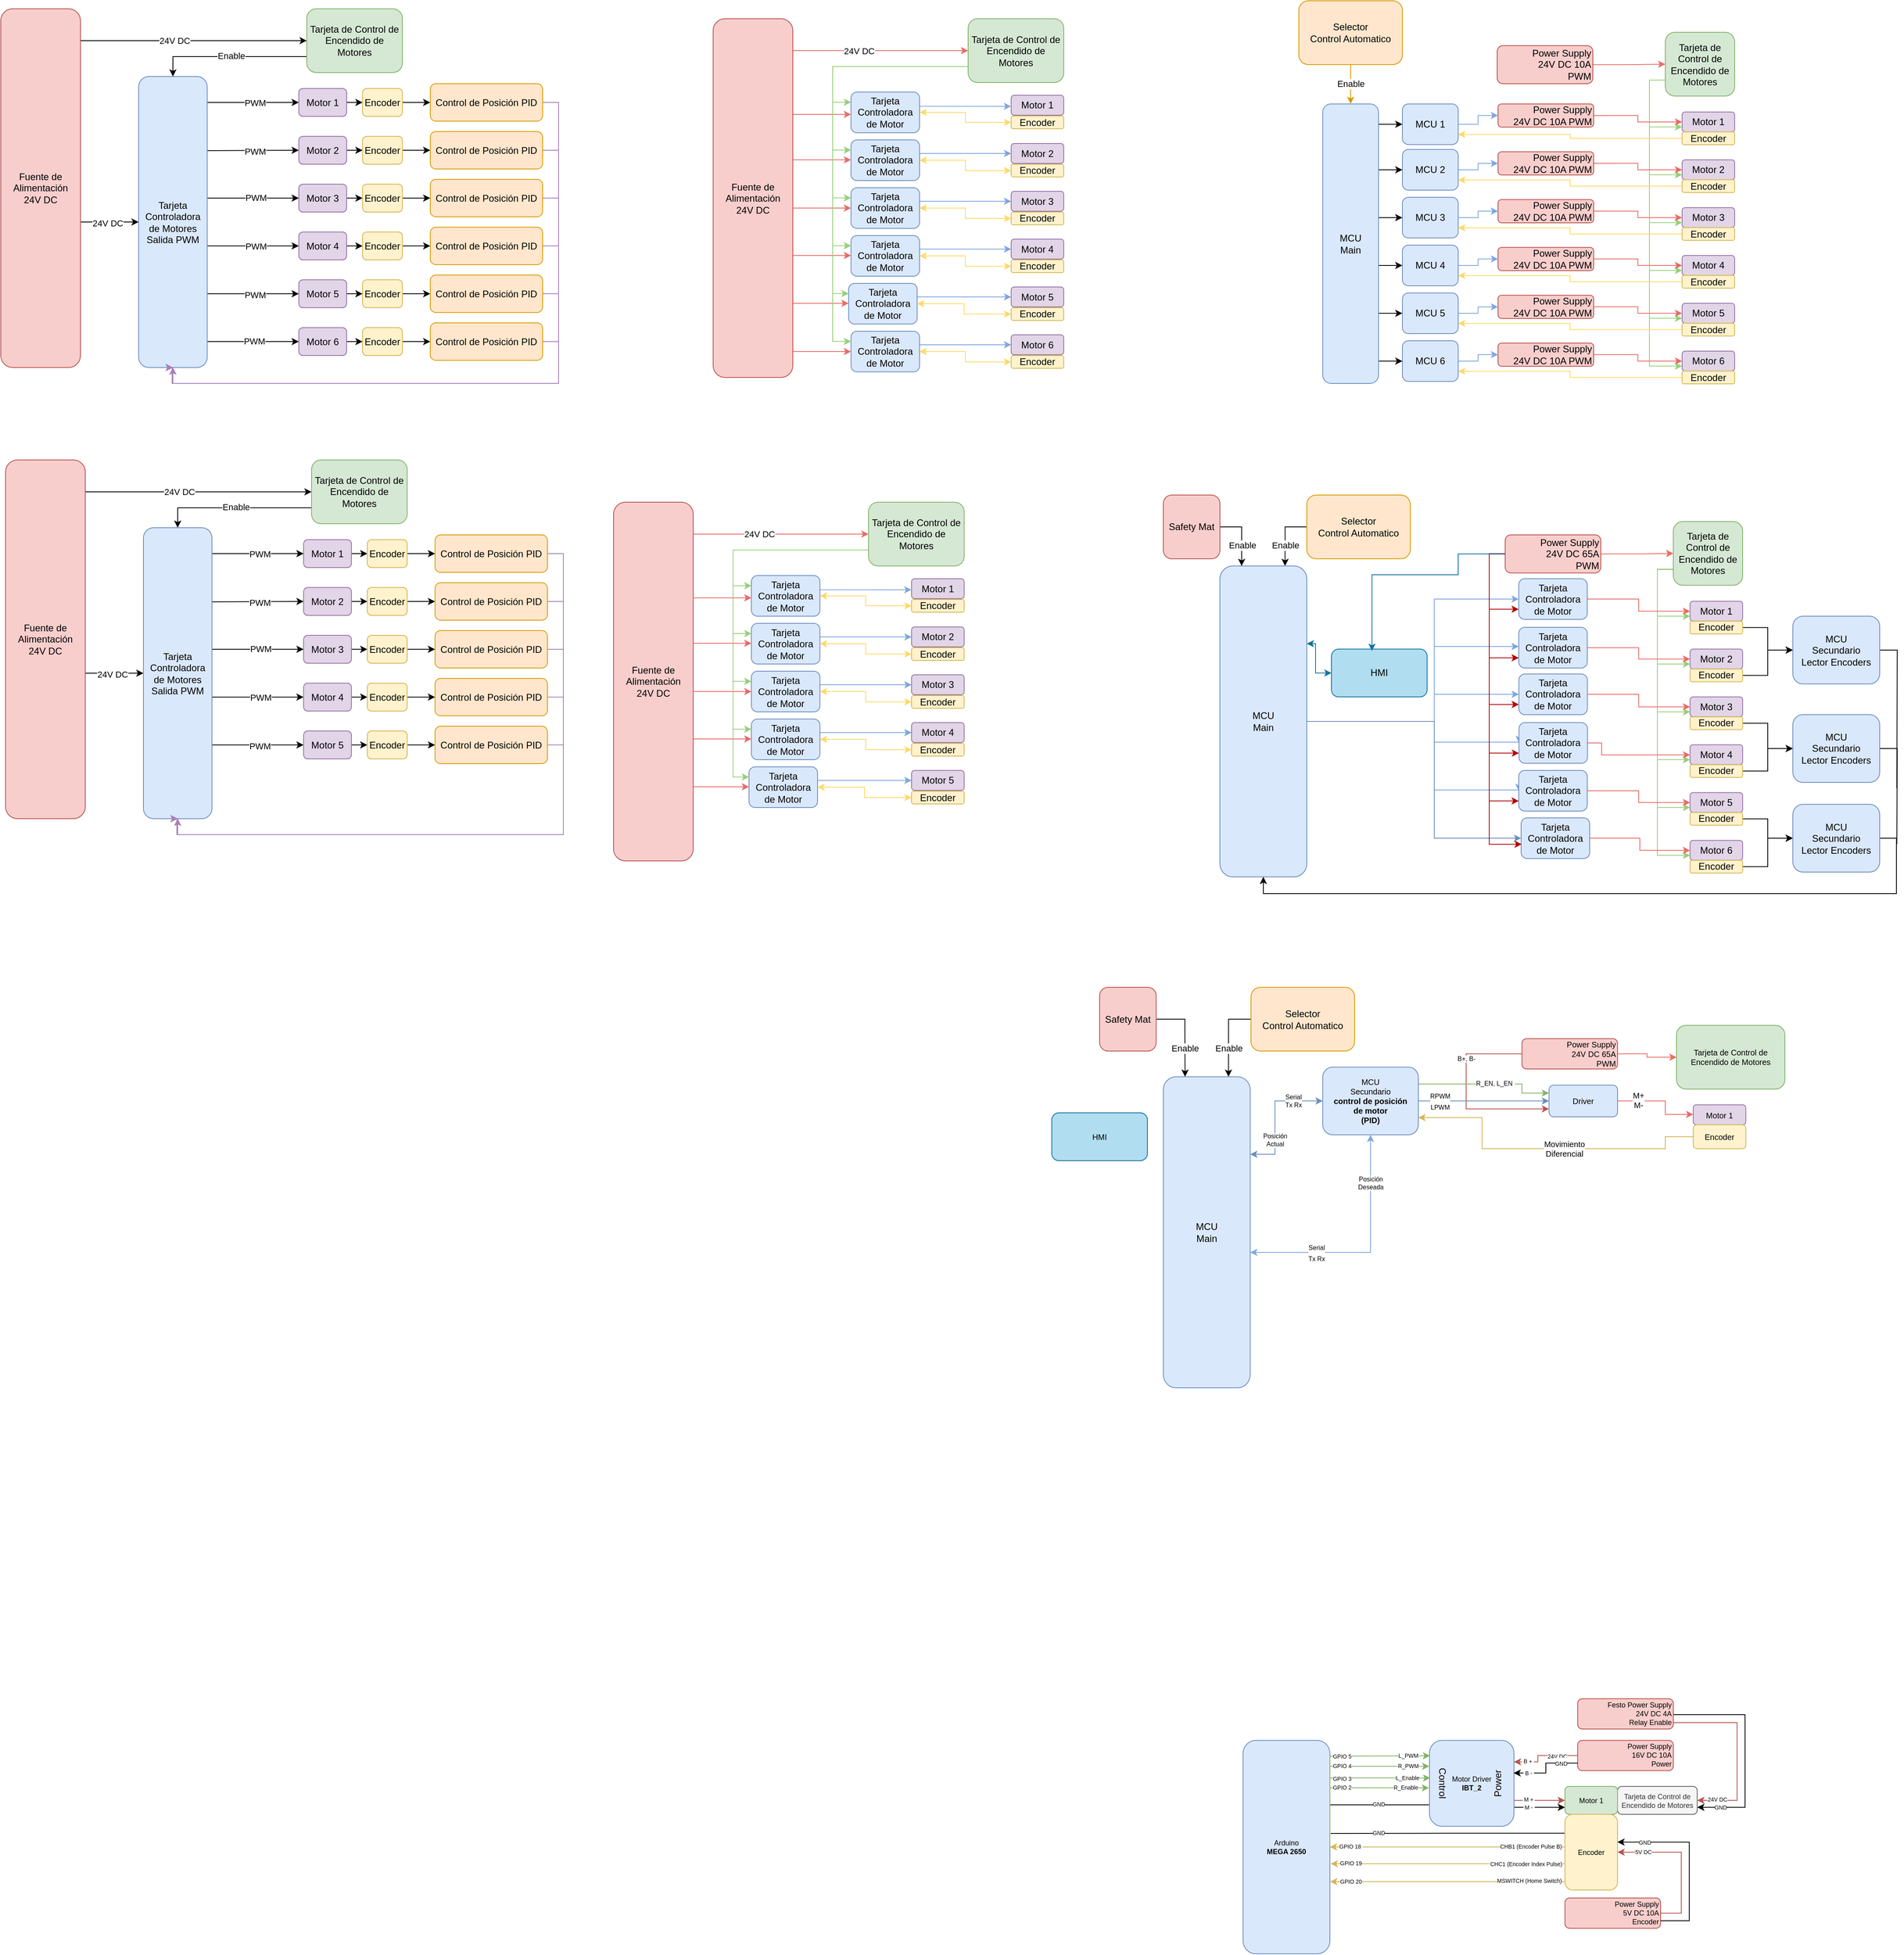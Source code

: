 <mxfile version="22.1.3" type="github">
  <diagram name="Page-1" id="zidWxDZTBbv9Yz6WOGqk">
    <mxGraphModel dx="637" dy="365" grid="0" gridSize="10" guides="1" tooltips="1" connect="1" arrows="1" fold="1" page="1" pageScale="1" pageWidth="4681" pageHeight="3300" math="0" shadow="0">
      <root>
        <mxCell id="0" />
        <mxCell id="1" parent="0" />
        <mxCell id="OQNPQIhbmYLAiWT2xSHp-127" style="edgeStyle=orthogonalEdgeStyle;rounded=0;orthogonalLoop=1;jettySize=auto;html=1;exitX=0;exitY=0.75;exitDx=0;exitDy=0;entryX=1;entryY=0.25;entryDx=0;entryDy=0;endArrow=none;endFill=0;" edge="1" parent="1" source="OQNPQIhbmYLAiWT2xSHp-23" target="OQNPQIhbmYLAiWT2xSHp-18">
          <mxGeometry relative="1" as="geometry">
            <Array as="points">
              <mxPoint x="1720" y="2433" />
              <mxPoint x="1720" y="2419" />
            </Array>
          </mxGeometry>
        </mxCell>
        <mxCell id="OQNPQIhbmYLAiWT2xSHp-128" value="&lt;font style=&quot;font-size: 7px;&quot;&gt;GND&lt;/font&gt;" style="edgeLabel;html=1;align=center;verticalAlign=middle;resizable=0;points=[];" vertex="1" connectable="0" parent="OQNPQIhbmYLAiWT2xSHp-127">
          <mxGeometry x="-0.267" relative="1" as="geometry">
            <mxPoint x="-7" y="-2" as="offset" />
          </mxGeometry>
        </mxCell>
        <mxCell id="Z8KLKE9RpnlIuwhyJ7ig-65" style="edgeStyle=orthogonalEdgeStyle;rounded=0;orthogonalLoop=1;jettySize=auto;html=1;exitX=1;exitY=0.5;exitDx=0;exitDy=0;entryX=0;entryY=0.5;entryDx=0;entryDy=0;" parent="1" source="Z8KLKE9RpnlIuwhyJ7ig-1" target="Z8KLKE9RpnlIuwhyJ7ig-42" edge="1">
          <mxGeometry relative="1" as="geometry">
            <Array as="points">
              <mxPoint x="151" y="405" />
              <mxPoint x="151" y="447" />
            </Array>
          </mxGeometry>
        </mxCell>
        <mxCell id="Z8KLKE9RpnlIuwhyJ7ig-101" value="24V DC" style="edgeLabel;html=1;align=center;verticalAlign=middle;resizable=0;points=[];" parent="Z8KLKE9RpnlIuwhyJ7ig-65" vertex="1" connectable="0">
          <mxGeometry x="0.426" y="-1" relative="1" as="geometry">
            <mxPoint as="offset" />
          </mxGeometry>
        </mxCell>
        <mxCell id="Z8KLKE9RpnlIuwhyJ7ig-86" style="edgeStyle=orthogonalEdgeStyle;rounded=0;orthogonalLoop=1;jettySize=auto;html=1;exitX=1;exitY=0.25;exitDx=0;exitDy=0;entryX=0;entryY=0.5;entryDx=0;entryDy=0;" parent="1" source="Z8KLKE9RpnlIuwhyJ7ig-1" target="Z8KLKE9RpnlIuwhyJ7ig-2" edge="1">
          <mxGeometry relative="1" as="geometry">
            <Array as="points">
              <mxPoint x="154" y="293" />
              <mxPoint x="154" y="220" />
            </Array>
          </mxGeometry>
        </mxCell>
        <mxCell id="Z8KLKE9RpnlIuwhyJ7ig-87" value="24V DC" style="edgeLabel;html=1;align=center;verticalAlign=middle;resizable=0;points=[];" parent="Z8KLKE9RpnlIuwhyJ7ig-86" vertex="1" connectable="0">
          <mxGeometry x="0.104" relative="1" as="geometry">
            <mxPoint as="offset" />
          </mxGeometry>
        </mxCell>
        <mxCell id="Z8KLKE9RpnlIuwhyJ7ig-1" value="Fuente de Alimentación&lt;br&gt;24V DC" style="rounded=1;whiteSpace=wrap;html=1;fillColor=#f8cecc;strokeColor=#b85450;" parent="1" vertex="1">
          <mxGeometry x="61" y="180" width="100" height="450" as="geometry" />
        </mxCell>
        <mxCell id="Z8KLKE9RpnlIuwhyJ7ig-85" style="edgeStyle=orthogonalEdgeStyle;rounded=0;orthogonalLoop=1;jettySize=auto;html=1;exitX=0;exitY=0.75;exitDx=0;exitDy=0;entryX=0.5;entryY=0;entryDx=0;entryDy=0;" parent="1" source="Z8KLKE9RpnlIuwhyJ7ig-2" target="Z8KLKE9RpnlIuwhyJ7ig-42" edge="1">
          <mxGeometry relative="1" as="geometry" />
        </mxCell>
        <mxCell id="Z8KLKE9RpnlIuwhyJ7ig-88" value="Enable" style="edgeLabel;html=1;align=center;verticalAlign=middle;resizable=0;points=[];" parent="Z8KLKE9RpnlIuwhyJ7ig-85" vertex="1" connectable="0">
          <mxGeometry x="-0.008" y="-1" relative="1" as="geometry">
            <mxPoint as="offset" />
          </mxGeometry>
        </mxCell>
        <mxCell id="Z8KLKE9RpnlIuwhyJ7ig-2" value="Tarjeta de Control de Encendido de Motores" style="rounded=1;whiteSpace=wrap;html=1;fillColor=#d5e8d4;strokeColor=#82b366;" parent="1" vertex="1">
          <mxGeometry x="445" y="180" width="120" height="80" as="geometry" />
        </mxCell>
        <mxCell id="Z8KLKE9RpnlIuwhyJ7ig-95" style="edgeStyle=orthogonalEdgeStyle;rounded=0;orthogonalLoop=1;jettySize=auto;html=1;exitX=1;exitY=0.5;exitDx=0;exitDy=0;entryX=0;entryY=0.5;entryDx=0;entryDy=0;" parent="1" source="Z8KLKE9RpnlIuwhyJ7ig-5" target="Z8KLKE9RpnlIuwhyJ7ig-89" edge="1">
          <mxGeometry relative="1" as="geometry" />
        </mxCell>
        <mxCell id="Z8KLKE9RpnlIuwhyJ7ig-5" value="Motor 1" style="rounded=1;whiteSpace=wrap;html=1;fillColor=#e1d5e7;strokeColor=#9673a6;" parent="1" vertex="1">
          <mxGeometry x="435" y="280" width="60" height="35" as="geometry" />
        </mxCell>
        <mxCell id="Z8KLKE9RpnlIuwhyJ7ig-74" style="edgeStyle=orthogonalEdgeStyle;rounded=0;orthogonalLoop=1;jettySize=auto;html=1;exitX=1;exitY=0.25;exitDx=0;exitDy=0;entryX=0;entryY=0.5;entryDx=0;entryDy=0;" parent="1" source="Z8KLKE9RpnlIuwhyJ7ig-42" target="Z8KLKE9RpnlIuwhyJ7ig-5" edge="1">
          <mxGeometry relative="1" as="geometry">
            <Array as="points">
              <mxPoint x="318" y="293" />
              <mxPoint x="315" y="293" />
              <mxPoint x="315" y="298" />
            </Array>
          </mxGeometry>
        </mxCell>
        <mxCell id="Z8KLKE9RpnlIuwhyJ7ig-103" value="PWM" style="edgeLabel;html=1;align=center;verticalAlign=middle;resizable=0;points=[];" parent="Z8KLKE9RpnlIuwhyJ7ig-74" vertex="1" connectable="0">
          <mxGeometry x="0.426" y="-3" relative="1" as="geometry">
            <mxPoint y="-3" as="offset" />
          </mxGeometry>
        </mxCell>
        <mxCell id="Z8KLKE9RpnlIuwhyJ7ig-75" style="edgeStyle=orthogonalEdgeStyle;rounded=0;orthogonalLoop=1;jettySize=auto;html=1;exitX=1;exitY=0.5;exitDx=0;exitDy=0;entryX=0;entryY=0.5;entryDx=0;entryDy=0;" parent="1" source="Z8KLKE9RpnlIuwhyJ7ig-42" target="Z8KLKE9RpnlIuwhyJ7ig-43" edge="1">
          <mxGeometry relative="1" as="geometry">
            <Array as="points">
              <mxPoint x="318" y="358" />
              <mxPoint x="435" y="358" />
            </Array>
          </mxGeometry>
        </mxCell>
        <mxCell id="Z8KLKE9RpnlIuwhyJ7ig-104" value="PWM" style="edgeLabel;html=1;align=center;verticalAlign=middle;resizable=0;points=[];" parent="Z8KLKE9RpnlIuwhyJ7ig-75" vertex="1" connectable="0">
          <mxGeometry x="0.466" y="-1" relative="1" as="geometry">
            <mxPoint as="offset" />
          </mxGeometry>
        </mxCell>
        <mxCell id="Z8KLKE9RpnlIuwhyJ7ig-76" style="edgeStyle=orthogonalEdgeStyle;rounded=0;orthogonalLoop=1;jettySize=auto;html=1;exitX=1;exitY=0.5;exitDx=0;exitDy=0;entryX=0;entryY=0.5;entryDx=0;entryDy=0;" parent="1" source="Z8KLKE9RpnlIuwhyJ7ig-42" target="Z8KLKE9RpnlIuwhyJ7ig-46" edge="1">
          <mxGeometry relative="1" as="geometry">
            <Array as="points">
              <mxPoint x="315" y="447" />
              <mxPoint x="315" y="417" />
            </Array>
          </mxGeometry>
        </mxCell>
        <mxCell id="Z8KLKE9RpnlIuwhyJ7ig-105" value="PWM" style="edgeLabel;html=1;align=center;verticalAlign=middle;resizable=0;points=[];" parent="Z8KLKE9RpnlIuwhyJ7ig-76" vertex="1" connectable="0">
          <mxGeometry x="0.296" y="1" relative="1" as="geometry">
            <mxPoint as="offset" />
          </mxGeometry>
        </mxCell>
        <mxCell id="Z8KLKE9RpnlIuwhyJ7ig-77" style="edgeStyle=orthogonalEdgeStyle;rounded=0;orthogonalLoop=1;jettySize=auto;html=1;exitX=1;exitY=0.75;exitDx=0;exitDy=0;entryX=0;entryY=0.5;entryDx=0;entryDy=0;" parent="1" source="Z8KLKE9RpnlIuwhyJ7ig-42" target="Z8KLKE9RpnlIuwhyJ7ig-49" edge="1">
          <mxGeometry relative="1" as="geometry">
            <Array as="points">
              <mxPoint x="318" y="477" />
            </Array>
          </mxGeometry>
        </mxCell>
        <mxCell id="Z8KLKE9RpnlIuwhyJ7ig-106" value="PWM" style="edgeLabel;html=1;align=center;verticalAlign=middle;resizable=0;points=[];" parent="Z8KLKE9RpnlIuwhyJ7ig-77" vertex="1" connectable="0">
          <mxGeometry x="0.396" y="-2" relative="1" as="geometry">
            <mxPoint y="-2" as="offset" />
          </mxGeometry>
        </mxCell>
        <mxCell id="Z8KLKE9RpnlIuwhyJ7ig-79" style="edgeStyle=orthogonalEdgeStyle;rounded=0;orthogonalLoop=1;jettySize=auto;html=1;exitX=1;exitY=0.5;exitDx=0;exitDy=0;entryX=0;entryY=0.5;entryDx=0;entryDy=0;" parent="1" source="Z8KLKE9RpnlIuwhyJ7ig-42" target="Z8KLKE9RpnlIuwhyJ7ig-52" edge="1">
          <mxGeometry relative="1" as="geometry">
            <Array as="points">
              <mxPoint x="318" y="537" />
            </Array>
          </mxGeometry>
        </mxCell>
        <mxCell id="Z8KLKE9RpnlIuwhyJ7ig-107" value="PWM" style="edgeLabel;html=1;align=center;verticalAlign=middle;resizable=0;points=[];" parent="Z8KLKE9RpnlIuwhyJ7ig-79" vertex="1" connectable="0">
          <mxGeometry x="0.471" y="-1" relative="1" as="geometry">
            <mxPoint as="offset" />
          </mxGeometry>
        </mxCell>
        <mxCell id="Z8KLKE9RpnlIuwhyJ7ig-80" style="edgeStyle=orthogonalEdgeStyle;rounded=0;orthogonalLoop=1;jettySize=auto;html=1;exitX=1;exitY=0.5;exitDx=0;exitDy=0;entryX=0;entryY=0.5;entryDx=0;entryDy=0;" parent="1" source="Z8KLKE9RpnlIuwhyJ7ig-42" target="Z8KLKE9RpnlIuwhyJ7ig-55" edge="1">
          <mxGeometry relative="1" as="geometry">
            <mxPoint x="321" y="447.5" as="sourcePoint" />
            <mxPoint x="539" y="597.5" as="targetPoint" />
            <Array as="points">
              <mxPoint x="315" y="447" />
              <mxPoint x="315" y="597" />
            </Array>
          </mxGeometry>
        </mxCell>
        <mxCell id="Z8KLKE9RpnlIuwhyJ7ig-108" value="PWM" style="edgeLabel;html=1;align=center;verticalAlign=middle;resizable=0;points=[];" parent="Z8KLKE9RpnlIuwhyJ7ig-80" vertex="1" connectable="0">
          <mxGeometry x="0.592" y="1" relative="1" as="geometry">
            <mxPoint as="offset" />
          </mxGeometry>
        </mxCell>
        <mxCell id="Z8KLKE9RpnlIuwhyJ7ig-42" value="Tarjeta Controladora de Motores&lt;br&gt;Salida PWM" style="rounded=1;whiteSpace=wrap;html=1;fillColor=#dae8fc;strokeColor=#6c8ebf;" parent="1" vertex="1">
          <mxGeometry x="234" y="265" width="86" height="365" as="geometry" />
        </mxCell>
        <mxCell id="Z8KLKE9RpnlIuwhyJ7ig-96" style="edgeStyle=orthogonalEdgeStyle;rounded=0;orthogonalLoop=1;jettySize=auto;html=1;exitX=1;exitY=0.5;exitDx=0;exitDy=0;entryX=0;entryY=0.5;entryDx=0;entryDy=0;" parent="1" source="Z8KLKE9RpnlIuwhyJ7ig-43" target="Z8KLKE9RpnlIuwhyJ7ig-90" edge="1">
          <mxGeometry relative="1" as="geometry" />
        </mxCell>
        <mxCell id="Z8KLKE9RpnlIuwhyJ7ig-43" value="Motor 2" style="rounded=1;whiteSpace=wrap;html=1;fillColor=#e1d5e7;strokeColor=#9673a6;" parent="1" vertex="1">
          <mxGeometry x="435" y="340" width="60" height="35" as="geometry" />
        </mxCell>
        <mxCell id="Z8KLKE9RpnlIuwhyJ7ig-97" style="edgeStyle=orthogonalEdgeStyle;rounded=0;orthogonalLoop=1;jettySize=auto;html=1;exitX=1;exitY=0.5;exitDx=0;exitDy=0;entryX=0;entryY=0.5;entryDx=0;entryDy=0;" parent="1" source="Z8KLKE9RpnlIuwhyJ7ig-46" target="Z8KLKE9RpnlIuwhyJ7ig-91" edge="1">
          <mxGeometry relative="1" as="geometry" />
        </mxCell>
        <mxCell id="Z8KLKE9RpnlIuwhyJ7ig-46" value="Motor 3" style="rounded=1;whiteSpace=wrap;html=1;fillColor=#e1d5e7;strokeColor=#9673a6;" parent="1" vertex="1">
          <mxGeometry x="435" y="400" width="60" height="35" as="geometry" />
        </mxCell>
        <mxCell id="Z8KLKE9RpnlIuwhyJ7ig-98" style="edgeStyle=orthogonalEdgeStyle;rounded=0;orthogonalLoop=1;jettySize=auto;html=1;exitX=1;exitY=0.5;exitDx=0;exitDy=0;entryX=0;entryY=0.5;entryDx=0;entryDy=0;" parent="1" source="Z8KLKE9RpnlIuwhyJ7ig-49" target="Z8KLKE9RpnlIuwhyJ7ig-92" edge="1">
          <mxGeometry relative="1" as="geometry" />
        </mxCell>
        <mxCell id="Z8KLKE9RpnlIuwhyJ7ig-49" value="Motor 4" style="rounded=1;whiteSpace=wrap;html=1;fillColor=#e1d5e7;strokeColor=#9673a6;" parent="1" vertex="1">
          <mxGeometry x="435" y="460" width="60" height="35" as="geometry" />
        </mxCell>
        <mxCell id="Z8KLKE9RpnlIuwhyJ7ig-99" style="edgeStyle=orthogonalEdgeStyle;rounded=0;orthogonalLoop=1;jettySize=auto;html=1;exitX=1;exitY=0.5;exitDx=0;exitDy=0;entryX=0;entryY=0.5;entryDx=0;entryDy=0;" parent="1" source="Z8KLKE9RpnlIuwhyJ7ig-52" target="Z8KLKE9RpnlIuwhyJ7ig-93" edge="1">
          <mxGeometry relative="1" as="geometry" />
        </mxCell>
        <mxCell id="Z8KLKE9RpnlIuwhyJ7ig-52" value="Motor 5" style="rounded=1;whiteSpace=wrap;html=1;fillColor=#e1d5e7;strokeColor=#9673a6;" parent="1" vertex="1">
          <mxGeometry x="435" y="520" width="60" height="35" as="geometry" />
        </mxCell>
        <mxCell id="Z8KLKE9RpnlIuwhyJ7ig-100" style="edgeStyle=orthogonalEdgeStyle;rounded=0;orthogonalLoop=1;jettySize=auto;html=1;exitX=1;exitY=0.5;exitDx=0;exitDy=0;entryX=0;entryY=0.5;entryDx=0;entryDy=0;" parent="1" source="Z8KLKE9RpnlIuwhyJ7ig-55" target="Z8KLKE9RpnlIuwhyJ7ig-94" edge="1">
          <mxGeometry relative="1" as="geometry" />
        </mxCell>
        <mxCell id="Z8KLKE9RpnlIuwhyJ7ig-55" value="Motor 6" style="rounded=1;whiteSpace=wrap;html=1;fillColor=#e1d5e7;strokeColor=#9673a6;" parent="1" vertex="1">
          <mxGeometry x="435" y="580" width="60" height="35" as="geometry" />
        </mxCell>
        <mxCell id="PI7zL99VQ0MmY-ACMDeV-3" style="edgeStyle=orthogonalEdgeStyle;rounded=0;orthogonalLoop=1;jettySize=auto;html=1;exitX=1;exitY=0.5;exitDx=0;exitDy=0;entryX=0;entryY=0.5;entryDx=0;entryDy=0;" parent="1" source="Z8KLKE9RpnlIuwhyJ7ig-89" target="PI7zL99VQ0MmY-ACMDeV-1" edge="1">
          <mxGeometry relative="1" as="geometry" />
        </mxCell>
        <mxCell id="Z8KLKE9RpnlIuwhyJ7ig-89" value="Encoder" style="rounded=1;whiteSpace=wrap;html=1;fillColor=#fff2cc;strokeColor=#d6b656;" parent="1" vertex="1">
          <mxGeometry x="515" y="280" width="50" height="35" as="geometry" />
        </mxCell>
        <mxCell id="PI7zL99VQ0MmY-ACMDeV-5" style="edgeStyle=orthogonalEdgeStyle;rounded=0;orthogonalLoop=1;jettySize=auto;html=1;exitX=1;exitY=0.5;exitDx=0;exitDy=0;entryX=0;entryY=0.5;entryDx=0;entryDy=0;" parent="1" source="Z8KLKE9RpnlIuwhyJ7ig-90" target="PI7zL99VQ0MmY-ACMDeV-4" edge="1">
          <mxGeometry relative="1" as="geometry" />
        </mxCell>
        <mxCell id="Z8KLKE9RpnlIuwhyJ7ig-90" value="Encoder" style="rounded=1;whiteSpace=wrap;html=1;fillColor=#fff2cc;strokeColor=#d6b656;" parent="1" vertex="1">
          <mxGeometry x="515" y="340" width="50" height="35" as="geometry" />
        </mxCell>
        <mxCell id="PI7zL99VQ0MmY-ACMDeV-7" style="edgeStyle=orthogonalEdgeStyle;rounded=0;orthogonalLoop=1;jettySize=auto;html=1;exitX=1;exitY=0.5;exitDx=0;exitDy=0;entryX=0;entryY=0.5;entryDx=0;entryDy=0;" parent="1" source="Z8KLKE9RpnlIuwhyJ7ig-91" target="PI7zL99VQ0MmY-ACMDeV-6" edge="1">
          <mxGeometry relative="1" as="geometry" />
        </mxCell>
        <mxCell id="Z8KLKE9RpnlIuwhyJ7ig-91" value="Encoder" style="rounded=1;whiteSpace=wrap;html=1;fillColor=#fff2cc;strokeColor=#d6b656;" parent="1" vertex="1">
          <mxGeometry x="515" y="400" width="50" height="35" as="geometry" />
        </mxCell>
        <mxCell id="PI7zL99VQ0MmY-ACMDeV-9" style="edgeStyle=orthogonalEdgeStyle;rounded=0;orthogonalLoop=1;jettySize=auto;html=1;exitX=1;exitY=0.5;exitDx=0;exitDy=0;" parent="1" source="Z8KLKE9RpnlIuwhyJ7ig-92" target="PI7zL99VQ0MmY-ACMDeV-8" edge="1">
          <mxGeometry relative="1" as="geometry" />
        </mxCell>
        <mxCell id="Z8KLKE9RpnlIuwhyJ7ig-92" value="Encoder" style="rounded=1;whiteSpace=wrap;html=1;fillColor=#fff2cc;strokeColor=#d6b656;" parent="1" vertex="1">
          <mxGeometry x="515" y="460" width="50" height="35" as="geometry" />
        </mxCell>
        <mxCell id="PI7zL99VQ0MmY-ACMDeV-11" style="edgeStyle=orthogonalEdgeStyle;rounded=0;orthogonalLoop=1;jettySize=auto;html=1;exitX=1;exitY=0.5;exitDx=0;exitDy=0;entryX=0;entryY=0.5;entryDx=0;entryDy=0;" parent="1" source="Z8KLKE9RpnlIuwhyJ7ig-93" target="PI7zL99VQ0MmY-ACMDeV-10" edge="1">
          <mxGeometry relative="1" as="geometry" />
        </mxCell>
        <mxCell id="Z8KLKE9RpnlIuwhyJ7ig-93" value="Encoder" style="rounded=1;whiteSpace=wrap;html=1;fillColor=#fff2cc;strokeColor=#d6b656;" parent="1" vertex="1">
          <mxGeometry x="515" y="520" width="50" height="35" as="geometry" />
        </mxCell>
        <mxCell id="PI7zL99VQ0MmY-ACMDeV-13" style="edgeStyle=orthogonalEdgeStyle;rounded=0;orthogonalLoop=1;jettySize=auto;html=1;exitX=1;exitY=0.5;exitDx=0;exitDy=0;entryX=0;entryY=0.5;entryDx=0;entryDy=0;" parent="1" source="Z8KLKE9RpnlIuwhyJ7ig-94" target="PI7zL99VQ0MmY-ACMDeV-12" edge="1">
          <mxGeometry relative="1" as="geometry" />
        </mxCell>
        <mxCell id="Z8KLKE9RpnlIuwhyJ7ig-94" value="Encoder" style="rounded=1;whiteSpace=wrap;html=1;fillColor=#fff2cc;strokeColor=#d6b656;" parent="1" vertex="1">
          <mxGeometry x="515" y="580" width="50" height="35" as="geometry" />
        </mxCell>
        <mxCell id="PI7zL99VQ0MmY-ACMDeV-21" style="edgeStyle=orthogonalEdgeStyle;rounded=0;orthogonalLoop=1;jettySize=auto;html=1;exitX=1;exitY=0.5;exitDx=0;exitDy=0;entryX=0.5;entryY=1;entryDx=0;entryDy=0;strokeColor=#A680B8;" parent="1" source="PI7zL99VQ0MmY-ACMDeV-1" target="Z8KLKE9RpnlIuwhyJ7ig-42" edge="1">
          <mxGeometry relative="1" as="geometry" />
        </mxCell>
        <mxCell id="PI7zL99VQ0MmY-ACMDeV-1" value="Control de Posición PID" style="rounded=1;whiteSpace=wrap;html=1;fillColor=#ffe6cc;strokeColor=#d79b00;" parent="1" vertex="1">
          <mxGeometry x="600" y="274" width="141" height="47" as="geometry" />
        </mxCell>
        <mxCell id="PI7zL99VQ0MmY-ACMDeV-4" value="Control de Posición PID" style="rounded=1;whiteSpace=wrap;html=1;fillColor=#ffe6cc;strokeColor=#d79b00;" parent="1" vertex="1">
          <mxGeometry x="600" y="334" width="141" height="47" as="geometry" />
        </mxCell>
        <mxCell id="PI7zL99VQ0MmY-ACMDeV-19" style="edgeStyle=orthogonalEdgeStyle;rounded=0;orthogonalLoop=1;jettySize=auto;html=1;exitX=1;exitY=0.5;exitDx=0;exitDy=0;entryX=0.5;entryY=1;entryDx=0;entryDy=0;strokeColor=#A680B8;" parent="1" source="PI7zL99VQ0MmY-ACMDeV-6" target="Z8KLKE9RpnlIuwhyJ7ig-42" edge="1">
          <mxGeometry relative="1" as="geometry" />
        </mxCell>
        <mxCell id="PI7zL99VQ0MmY-ACMDeV-6" value="Control de Posición PID" style="rounded=1;whiteSpace=wrap;html=1;fillColor=#ffe6cc;strokeColor=#d79b00;" parent="1" vertex="1">
          <mxGeometry x="600" y="394" width="141" height="47" as="geometry" />
        </mxCell>
        <mxCell id="PI7zL99VQ0MmY-ACMDeV-18" style="edgeStyle=orthogonalEdgeStyle;rounded=0;orthogonalLoop=1;jettySize=auto;html=1;exitX=1;exitY=0.5;exitDx=0;exitDy=0;entryX=0.5;entryY=1;entryDx=0;entryDy=0;strokeColor=#A680B8;" parent="1" source="PI7zL99VQ0MmY-ACMDeV-8" target="Z8KLKE9RpnlIuwhyJ7ig-42" edge="1">
          <mxGeometry relative="1" as="geometry">
            <Array as="points">
              <mxPoint x="761" y="478" />
              <mxPoint x="761" y="650" />
              <mxPoint x="276" y="650" />
            </Array>
          </mxGeometry>
        </mxCell>
        <mxCell id="PI7zL99VQ0MmY-ACMDeV-8" value="Control de Posición PID" style="rounded=1;whiteSpace=wrap;html=1;fillColor=#ffe6cc;strokeColor=#d79b00;" parent="1" vertex="1">
          <mxGeometry x="600" y="454" width="141" height="47" as="geometry" />
        </mxCell>
        <mxCell id="PI7zL99VQ0MmY-ACMDeV-17" style="edgeStyle=orthogonalEdgeStyle;rounded=0;orthogonalLoop=1;jettySize=auto;html=1;exitX=1;exitY=0.5;exitDx=0;exitDy=0;entryX=0.5;entryY=1;entryDx=0;entryDy=0;strokeColor=#A680B8;" parent="1" source="PI7zL99VQ0MmY-ACMDeV-10" target="Z8KLKE9RpnlIuwhyJ7ig-42" edge="1">
          <mxGeometry relative="1" as="geometry">
            <Array as="points">
              <mxPoint x="761" y="538" />
              <mxPoint x="761" y="650" />
              <mxPoint x="276" y="650" />
            </Array>
          </mxGeometry>
        </mxCell>
        <mxCell id="PI7zL99VQ0MmY-ACMDeV-10" value="Control de Posición PID" style="rounded=1;whiteSpace=wrap;html=1;fillColor=#ffe6cc;strokeColor=#d79b00;" parent="1" vertex="1">
          <mxGeometry x="600" y="514" width="141" height="47" as="geometry" />
        </mxCell>
        <mxCell id="PI7zL99VQ0MmY-ACMDeV-14" style="edgeStyle=orthogonalEdgeStyle;rounded=0;orthogonalLoop=1;jettySize=auto;html=1;exitX=1;exitY=0.5;exitDx=0;exitDy=0;entryX=0.5;entryY=1;entryDx=0;entryDy=0;strokeColor=#A680B8;" parent="1" source="PI7zL99VQ0MmY-ACMDeV-12" target="Z8KLKE9RpnlIuwhyJ7ig-42" edge="1">
          <mxGeometry relative="1" as="geometry">
            <Array as="points">
              <mxPoint x="761" y="598" />
              <mxPoint x="761" y="650" />
              <mxPoint x="276" y="650" />
            </Array>
          </mxGeometry>
        </mxCell>
        <mxCell id="PI7zL99VQ0MmY-ACMDeV-12" value="Control de Posición PID" style="rounded=1;whiteSpace=wrap;html=1;fillColor=#ffe6cc;strokeColor=#d79b00;" parent="1" vertex="1">
          <mxGeometry x="600" y="574" width="141" height="47" as="geometry" />
        </mxCell>
        <mxCell id="PI7zL99VQ0MmY-ACMDeV-20" style="edgeStyle=orthogonalEdgeStyle;rounded=0;orthogonalLoop=1;jettySize=auto;html=1;exitX=1;exitY=0.5;exitDx=0;exitDy=0;entryX=0.5;entryY=1;entryDx=0;entryDy=0;strokeColor=#A680B8;" parent="1" source="PI7zL99VQ0MmY-ACMDeV-4" target="Z8KLKE9RpnlIuwhyJ7ig-42" edge="1">
          <mxGeometry relative="1" as="geometry">
            <Array as="points">
              <mxPoint x="761" y="358" />
              <mxPoint x="761" y="650" />
              <mxPoint x="276" y="650" />
            </Array>
          </mxGeometry>
        </mxCell>
        <mxCell id="PI7zL99VQ0MmY-ACMDeV-22" style="edgeStyle=orthogonalEdgeStyle;rounded=0;orthogonalLoop=1;jettySize=auto;html=1;exitX=1;exitY=0.5;exitDx=0;exitDy=0;entryX=0;entryY=0.5;entryDx=0;entryDy=0;" parent="1" source="PI7zL99VQ0MmY-ACMDeV-26" target="PI7zL99VQ0MmY-ACMDeV-44" edge="1">
          <mxGeometry relative="1" as="geometry">
            <Array as="points">
              <mxPoint x="157" y="971" />
              <mxPoint x="157" y="1013" />
            </Array>
          </mxGeometry>
        </mxCell>
        <mxCell id="PI7zL99VQ0MmY-ACMDeV-23" value="24V DC" style="edgeLabel;html=1;align=center;verticalAlign=middle;resizable=0;points=[];" parent="PI7zL99VQ0MmY-ACMDeV-22" vertex="1" connectable="0">
          <mxGeometry x="0.426" y="-1" relative="1" as="geometry">
            <mxPoint as="offset" />
          </mxGeometry>
        </mxCell>
        <mxCell id="PI7zL99VQ0MmY-ACMDeV-24" style="edgeStyle=orthogonalEdgeStyle;rounded=0;orthogonalLoop=1;jettySize=auto;html=1;exitX=1;exitY=0.25;exitDx=0;exitDy=0;entryX=0;entryY=0.5;entryDx=0;entryDy=0;" parent="1" source="PI7zL99VQ0MmY-ACMDeV-26" target="PI7zL99VQ0MmY-ACMDeV-29" edge="1">
          <mxGeometry relative="1" as="geometry">
            <Array as="points">
              <mxPoint x="160" y="859" />
              <mxPoint x="160" y="786" />
            </Array>
          </mxGeometry>
        </mxCell>
        <mxCell id="PI7zL99VQ0MmY-ACMDeV-25" value="24V DC" style="edgeLabel;html=1;align=center;verticalAlign=middle;resizable=0;points=[];" parent="PI7zL99VQ0MmY-ACMDeV-24" vertex="1" connectable="0">
          <mxGeometry x="0.104" relative="1" as="geometry">
            <mxPoint as="offset" />
          </mxGeometry>
        </mxCell>
        <mxCell id="PI7zL99VQ0MmY-ACMDeV-26" value="Fuente de Alimentación&lt;br&gt;24V DC" style="rounded=1;whiteSpace=wrap;html=1;fillColor=#f8cecc;strokeColor=#b85450;" parent="1" vertex="1">
          <mxGeometry x="67" y="746" width="100" height="450" as="geometry" />
        </mxCell>
        <mxCell id="PI7zL99VQ0MmY-ACMDeV-27" style="edgeStyle=orthogonalEdgeStyle;rounded=0;orthogonalLoop=1;jettySize=auto;html=1;exitX=0;exitY=0.75;exitDx=0;exitDy=0;entryX=0.5;entryY=0;entryDx=0;entryDy=0;" parent="1" source="PI7zL99VQ0MmY-ACMDeV-29" target="PI7zL99VQ0MmY-ACMDeV-44" edge="1">
          <mxGeometry relative="1" as="geometry" />
        </mxCell>
        <mxCell id="PI7zL99VQ0MmY-ACMDeV-28" value="Enable" style="edgeLabel;html=1;align=center;verticalAlign=middle;resizable=0;points=[];" parent="PI7zL99VQ0MmY-ACMDeV-27" vertex="1" connectable="0">
          <mxGeometry x="-0.008" y="-1" relative="1" as="geometry">
            <mxPoint as="offset" />
          </mxGeometry>
        </mxCell>
        <mxCell id="PI7zL99VQ0MmY-ACMDeV-29" value="Tarjeta de Control de Encendido de Motores" style="rounded=1;whiteSpace=wrap;html=1;fillColor=#d5e8d4;strokeColor=#82b366;" parent="1" vertex="1">
          <mxGeometry x="451" y="746" width="120" height="80" as="geometry" />
        </mxCell>
        <mxCell id="PI7zL99VQ0MmY-ACMDeV-30" style="edgeStyle=orthogonalEdgeStyle;rounded=0;orthogonalLoop=1;jettySize=auto;html=1;exitX=1;exitY=0.5;exitDx=0;exitDy=0;entryX=0;entryY=0.5;entryDx=0;entryDy=0;" parent="1" source="PI7zL99VQ0MmY-ACMDeV-31" target="PI7zL99VQ0MmY-ACMDeV-56" edge="1">
          <mxGeometry relative="1" as="geometry" />
        </mxCell>
        <mxCell id="PI7zL99VQ0MmY-ACMDeV-31" value="Motor 1" style="rounded=1;whiteSpace=wrap;html=1;fillColor=#e1d5e7;strokeColor=#9673a6;" parent="1" vertex="1">
          <mxGeometry x="441" y="846" width="60" height="35" as="geometry" />
        </mxCell>
        <mxCell id="PI7zL99VQ0MmY-ACMDeV-32" style="edgeStyle=orthogonalEdgeStyle;rounded=0;orthogonalLoop=1;jettySize=auto;html=1;exitX=1;exitY=0.25;exitDx=0;exitDy=0;entryX=0;entryY=0.5;entryDx=0;entryDy=0;" parent="1" source="PI7zL99VQ0MmY-ACMDeV-44" target="PI7zL99VQ0MmY-ACMDeV-31" edge="1">
          <mxGeometry relative="1" as="geometry">
            <Array as="points">
              <mxPoint x="324" y="859" />
              <mxPoint x="321" y="859" />
              <mxPoint x="321" y="864" />
            </Array>
          </mxGeometry>
        </mxCell>
        <mxCell id="PI7zL99VQ0MmY-ACMDeV-33" value="PWM" style="edgeLabel;html=1;align=center;verticalAlign=middle;resizable=0;points=[];" parent="PI7zL99VQ0MmY-ACMDeV-32" vertex="1" connectable="0">
          <mxGeometry x="0.426" y="-3" relative="1" as="geometry">
            <mxPoint y="-3" as="offset" />
          </mxGeometry>
        </mxCell>
        <mxCell id="PI7zL99VQ0MmY-ACMDeV-34" style="edgeStyle=orthogonalEdgeStyle;rounded=0;orthogonalLoop=1;jettySize=auto;html=1;exitX=1;exitY=0.5;exitDx=0;exitDy=0;entryX=0;entryY=0.5;entryDx=0;entryDy=0;" parent="1" source="PI7zL99VQ0MmY-ACMDeV-44" target="PI7zL99VQ0MmY-ACMDeV-46" edge="1">
          <mxGeometry relative="1" as="geometry">
            <Array as="points">
              <mxPoint x="324" y="924" />
              <mxPoint x="441" y="924" />
            </Array>
          </mxGeometry>
        </mxCell>
        <mxCell id="PI7zL99VQ0MmY-ACMDeV-35" value="PWM" style="edgeLabel;html=1;align=center;verticalAlign=middle;resizable=0;points=[];" parent="PI7zL99VQ0MmY-ACMDeV-34" vertex="1" connectable="0">
          <mxGeometry x="0.466" y="-1" relative="1" as="geometry">
            <mxPoint as="offset" />
          </mxGeometry>
        </mxCell>
        <mxCell id="PI7zL99VQ0MmY-ACMDeV-36" style="edgeStyle=orthogonalEdgeStyle;rounded=0;orthogonalLoop=1;jettySize=auto;html=1;exitX=1;exitY=0.5;exitDx=0;exitDy=0;entryX=0;entryY=0.5;entryDx=0;entryDy=0;" parent="1" source="PI7zL99VQ0MmY-ACMDeV-44" target="PI7zL99VQ0MmY-ACMDeV-48" edge="1">
          <mxGeometry relative="1" as="geometry">
            <Array as="points">
              <mxPoint x="321" y="1013" />
              <mxPoint x="321" y="983" />
            </Array>
          </mxGeometry>
        </mxCell>
        <mxCell id="PI7zL99VQ0MmY-ACMDeV-37" value="PWM" style="edgeLabel;html=1;align=center;verticalAlign=middle;resizable=0;points=[];" parent="PI7zL99VQ0MmY-ACMDeV-36" vertex="1" connectable="0">
          <mxGeometry x="0.296" y="1" relative="1" as="geometry">
            <mxPoint as="offset" />
          </mxGeometry>
        </mxCell>
        <mxCell id="PI7zL99VQ0MmY-ACMDeV-38" style="edgeStyle=orthogonalEdgeStyle;rounded=0;orthogonalLoop=1;jettySize=auto;html=1;exitX=1;exitY=0.75;exitDx=0;exitDy=0;entryX=0;entryY=0.5;entryDx=0;entryDy=0;" parent="1" source="PI7zL99VQ0MmY-ACMDeV-44" target="PI7zL99VQ0MmY-ACMDeV-50" edge="1">
          <mxGeometry relative="1" as="geometry">
            <Array as="points">
              <mxPoint x="324" y="1043" />
            </Array>
          </mxGeometry>
        </mxCell>
        <mxCell id="PI7zL99VQ0MmY-ACMDeV-39" value="PWM" style="edgeLabel;html=1;align=center;verticalAlign=middle;resizable=0;points=[];" parent="PI7zL99VQ0MmY-ACMDeV-38" vertex="1" connectable="0">
          <mxGeometry x="0.396" y="-2" relative="1" as="geometry">
            <mxPoint y="-2" as="offset" />
          </mxGeometry>
        </mxCell>
        <mxCell id="PI7zL99VQ0MmY-ACMDeV-40" style="edgeStyle=orthogonalEdgeStyle;rounded=0;orthogonalLoop=1;jettySize=auto;html=1;exitX=1;exitY=0.5;exitDx=0;exitDy=0;entryX=0;entryY=0.5;entryDx=0;entryDy=0;" parent="1" source="PI7zL99VQ0MmY-ACMDeV-44" target="PI7zL99VQ0MmY-ACMDeV-52" edge="1">
          <mxGeometry relative="1" as="geometry">
            <Array as="points">
              <mxPoint x="324" y="1103" />
            </Array>
          </mxGeometry>
        </mxCell>
        <mxCell id="PI7zL99VQ0MmY-ACMDeV-41" value="PWM" style="edgeLabel;html=1;align=center;verticalAlign=middle;resizable=0;points=[];" parent="PI7zL99VQ0MmY-ACMDeV-40" vertex="1" connectable="0">
          <mxGeometry x="0.471" y="-1" relative="1" as="geometry">
            <mxPoint as="offset" />
          </mxGeometry>
        </mxCell>
        <mxCell id="PI7zL99VQ0MmY-ACMDeV-44" value="Tarjeta Controladora de Motores&lt;br&gt;Salida PWM" style="rounded=1;whiteSpace=wrap;html=1;fillColor=#dae8fc;strokeColor=#6c8ebf;" parent="1" vertex="1">
          <mxGeometry x="240" y="831" width="86" height="365" as="geometry" />
        </mxCell>
        <mxCell id="PI7zL99VQ0MmY-ACMDeV-45" style="edgeStyle=orthogonalEdgeStyle;rounded=0;orthogonalLoop=1;jettySize=auto;html=1;exitX=1;exitY=0.5;exitDx=0;exitDy=0;entryX=0;entryY=0.5;entryDx=0;entryDy=0;" parent="1" source="PI7zL99VQ0MmY-ACMDeV-46" target="PI7zL99VQ0MmY-ACMDeV-58" edge="1">
          <mxGeometry relative="1" as="geometry" />
        </mxCell>
        <mxCell id="PI7zL99VQ0MmY-ACMDeV-46" value="Motor 2" style="rounded=1;whiteSpace=wrap;html=1;fillColor=#e1d5e7;strokeColor=#9673a6;" parent="1" vertex="1">
          <mxGeometry x="441" y="906" width="60" height="35" as="geometry" />
        </mxCell>
        <mxCell id="PI7zL99VQ0MmY-ACMDeV-47" style="edgeStyle=orthogonalEdgeStyle;rounded=0;orthogonalLoop=1;jettySize=auto;html=1;exitX=1;exitY=0.5;exitDx=0;exitDy=0;entryX=0;entryY=0.5;entryDx=0;entryDy=0;" parent="1" source="PI7zL99VQ0MmY-ACMDeV-48" target="PI7zL99VQ0MmY-ACMDeV-60" edge="1">
          <mxGeometry relative="1" as="geometry" />
        </mxCell>
        <mxCell id="PI7zL99VQ0MmY-ACMDeV-48" value="Motor 3" style="rounded=1;whiteSpace=wrap;html=1;fillColor=#e1d5e7;strokeColor=#9673a6;" parent="1" vertex="1">
          <mxGeometry x="441" y="966" width="60" height="35" as="geometry" />
        </mxCell>
        <mxCell id="PI7zL99VQ0MmY-ACMDeV-49" style="edgeStyle=orthogonalEdgeStyle;rounded=0;orthogonalLoop=1;jettySize=auto;html=1;exitX=1;exitY=0.5;exitDx=0;exitDy=0;entryX=0;entryY=0.5;entryDx=0;entryDy=0;" parent="1" source="PI7zL99VQ0MmY-ACMDeV-50" target="PI7zL99VQ0MmY-ACMDeV-62" edge="1">
          <mxGeometry relative="1" as="geometry" />
        </mxCell>
        <mxCell id="PI7zL99VQ0MmY-ACMDeV-50" value="Motor 4" style="rounded=1;whiteSpace=wrap;html=1;fillColor=#e1d5e7;strokeColor=#9673a6;" parent="1" vertex="1">
          <mxGeometry x="441" y="1026" width="60" height="35" as="geometry" />
        </mxCell>
        <mxCell id="PI7zL99VQ0MmY-ACMDeV-51" style="edgeStyle=orthogonalEdgeStyle;rounded=0;orthogonalLoop=1;jettySize=auto;html=1;exitX=1;exitY=0.5;exitDx=0;exitDy=0;entryX=0;entryY=0.5;entryDx=0;entryDy=0;" parent="1" source="PI7zL99VQ0MmY-ACMDeV-52" target="PI7zL99VQ0MmY-ACMDeV-64" edge="1">
          <mxGeometry relative="1" as="geometry" />
        </mxCell>
        <mxCell id="PI7zL99VQ0MmY-ACMDeV-52" value="Motor 5" style="rounded=1;whiteSpace=wrap;html=1;fillColor=#e1d5e7;strokeColor=#9673a6;" parent="1" vertex="1">
          <mxGeometry x="441" y="1086" width="60" height="35" as="geometry" />
        </mxCell>
        <mxCell id="PI7zL99VQ0MmY-ACMDeV-55" style="edgeStyle=orthogonalEdgeStyle;rounded=0;orthogonalLoop=1;jettySize=auto;html=1;exitX=1;exitY=0.5;exitDx=0;exitDy=0;entryX=0;entryY=0.5;entryDx=0;entryDy=0;" parent="1" source="PI7zL99VQ0MmY-ACMDeV-56" target="PI7zL99VQ0MmY-ACMDeV-68" edge="1">
          <mxGeometry relative="1" as="geometry" />
        </mxCell>
        <mxCell id="PI7zL99VQ0MmY-ACMDeV-56" value="Encoder" style="rounded=1;whiteSpace=wrap;html=1;fillColor=#fff2cc;strokeColor=#d6b656;" parent="1" vertex="1">
          <mxGeometry x="521" y="846" width="50" height="35" as="geometry" />
        </mxCell>
        <mxCell id="PI7zL99VQ0MmY-ACMDeV-57" style="edgeStyle=orthogonalEdgeStyle;rounded=0;orthogonalLoop=1;jettySize=auto;html=1;exitX=1;exitY=0.5;exitDx=0;exitDy=0;entryX=0;entryY=0.5;entryDx=0;entryDy=0;" parent="1" source="PI7zL99VQ0MmY-ACMDeV-58" target="PI7zL99VQ0MmY-ACMDeV-69" edge="1">
          <mxGeometry relative="1" as="geometry" />
        </mxCell>
        <mxCell id="PI7zL99VQ0MmY-ACMDeV-58" value="Encoder" style="rounded=1;whiteSpace=wrap;html=1;fillColor=#fff2cc;strokeColor=#d6b656;" parent="1" vertex="1">
          <mxGeometry x="521" y="906" width="50" height="35" as="geometry" />
        </mxCell>
        <mxCell id="PI7zL99VQ0MmY-ACMDeV-59" style="edgeStyle=orthogonalEdgeStyle;rounded=0;orthogonalLoop=1;jettySize=auto;html=1;exitX=1;exitY=0.5;exitDx=0;exitDy=0;entryX=0;entryY=0.5;entryDx=0;entryDy=0;" parent="1" source="PI7zL99VQ0MmY-ACMDeV-60" target="PI7zL99VQ0MmY-ACMDeV-71" edge="1">
          <mxGeometry relative="1" as="geometry" />
        </mxCell>
        <mxCell id="PI7zL99VQ0MmY-ACMDeV-60" value="Encoder" style="rounded=1;whiteSpace=wrap;html=1;fillColor=#fff2cc;strokeColor=#d6b656;" parent="1" vertex="1">
          <mxGeometry x="521" y="966" width="50" height="35" as="geometry" />
        </mxCell>
        <mxCell id="PI7zL99VQ0MmY-ACMDeV-61" style="edgeStyle=orthogonalEdgeStyle;rounded=0;orthogonalLoop=1;jettySize=auto;html=1;exitX=1;exitY=0.5;exitDx=0;exitDy=0;" parent="1" source="PI7zL99VQ0MmY-ACMDeV-62" target="PI7zL99VQ0MmY-ACMDeV-73" edge="1">
          <mxGeometry relative="1" as="geometry" />
        </mxCell>
        <mxCell id="PI7zL99VQ0MmY-ACMDeV-62" value="Encoder" style="rounded=1;whiteSpace=wrap;html=1;fillColor=#fff2cc;strokeColor=#d6b656;" parent="1" vertex="1">
          <mxGeometry x="521" y="1026" width="50" height="35" as="geometry" />
        </mxCell>
        <mxCell id="PI7zL99VQ0MmY-ACMDeV-63" style="edgeStyle=orthogonalEdgeStyle;rounded=0;orthogonalLoop=1;jettySize=auto;html=1;exitX=1;exitY=0.5;exitDx=0;exitDy=0;entryX=0;entryY=0.5;entryDx=0;entryDy=0;" parent="1" source="PI7zL99VQ0MmY-ACMDeV-64" target="PI7zL99VQ0MmY-ACMDeV-75" edge="1">
          <mxGeometry relative="1" as="geometry" />
        </mxCell>
        <mxCell id="PI7zL99VQ0MmY-ACMDeV-64" value="Encoder" style="rounded=1;whiteSpace=wrap;html=1;fillColor=#fff2cc;strokeColor=#d6b656;" parent="1" vertex="1">
          <mxGeometry x="521" y="1086" width="50" height="35" as="geometry" />
        </mxCell>
        <mxCell id="PI7zL99VQ0MmY-ACMDeV-67" style="edgeStyle=orthogonalEdgeStyle;rounded=0;orthogonalLoop=1;jettySize=auto;html=1;exitX=1;exitY=0.5;exitDx=0;exitDy=0;entryX=0.5;entryY=1;entryDx=0;entryDy=0;strokeColor=#A680B8;" parent="1" source="PI7zL99VQ0MmY-ACMDeV-68" target="PI7zL99VQ0MmY-ACMDeV-44" edge="1">
          <mxGeometry relative="1" as="geometry" />
        </mxCell>
        <mxCell id="PI7zL99VQ0MmY-ACMDeV-68" value="Control de Posición PID" style="rounded=1;whiteSpace=wrap;html=1;fillColor=#ffe6cc;strokeColor=#d79b00;" parent="1" vertex="1">
          <mxGeometry x="606" y="840" width="141" height="47" as="geometry" />
        </mxCell>
        <mxCell id="PI7zL99VQ0MmY-ACMDeV-69" value="Control de Posición PID" style="rounded=1;whiteSpace=wrap;html=1;fillColor=#ffe6cc;strokeColor=#d79b00;" parent="1" vertex="1">
          <mxGeometry x="606" y="900" width="141" height="47" as="geometry" />
        </mxCell>
        <mxCell id="PI7zL99VQ0MmY-ACMDeV-70" style="edgeStyle=orthogonalEdgeStyle;rounded=0;orthogonalLoop=1;jettySize=auto;html=1;exitX=1;exitY=0.5;exitDx=0;exitDy=0;entryX=0.5;entryY=1;entryDx=0;entryDy=0;strokeColor=#A680B8;" parent="1" source="PI7zL99VQ0MmY-ACMDeV-71" target="PI7zL99VQ0MmY-ACMDeV-44" edge="1">
          <mxGeometry relative="1" as="geometry" />
        </mxCell>
        <mxCell id="PI7zL99VQ0MmY-ACMDeV-71" value="Control de Posición PID" style="rounded=1;whiteSpace=wrap;html=1;fillColor=#ffe6cc;strokeColor=#d79b00;" parent="1" vertex="1">
          <mxGeometry x="606" y="960" width="141" height="47" as="geometry" />
        </mxCell>
        <mxCell id="PI7zL99VQ0MmY-ACMDeV-72" style="edgeStyle=orthogonalEdgeStyle;rounded=0;orthogonalLoop=1;jettySize=auto;html=1;exitX=1;exitY=0.5;exitDx=0;exitDy=0;entryX=0.5;entryY=1;entryDx=0;entryDy=0;strokeColor=#A680B8;" parent="1" source="PI7zL99VQ0MmY-ACMDeV-73" target="PI7zL99VQ0MmY-ACMDeV-44" edge="1">
          <mxGeometry relative="1" as="geometry">
            <Array as="points">
              <mxPoint x="767" y="1044" />
              <mxPoint x="767" y="1216" />
              <mxPoint x="282" y="1216" />
            </Array>
          </mxGeometry>
        </mxCell>
        <mxCell id="PI7zL99VQ0MmY-ACMDeV-73" value="Control de Posición PID" style="rounded=1;whiteSpace=wrap;html=1;fillColor=#ffe6cc;strokeColor=#d79b00;" parent="1" vertex="1">
          <mxGeometry x="606" y="1020" width="141" height="47" as="geometry" />
        </mxCell>
        <mxCell id="PI7zL99VQ0MmY-ACMDeV-74" style="edgeStyle=orthogonalEdgeStyle;rounded=0;orthogonalLoop=1;jettySize=auto;html=1;exitX=1;exitY=0.5;exitDx=0;exitDy=0;entryX=0.5;entryY=1;entryDx=0;entryDy=0;strokeColor=#A680B8;" parent="1" source="PI7zL99VQ0MmY-ACMDeV-75" target="PI7zL99VQ0MmY-ACMDeV-44" edge="1">
          <mxGeometry relative="1" as="geometry">
            <Array as="points">
              <mxPoint x="767" y="1104" />
              <mxPoint x="767" y="1216" />
              <mxPoint x="282" y="1216" />
            </Array>
          </mxGeometry>
        </mxCell>
        <mxCell id="PI7zL99VQ0MmY-ACMDeV-75" value="Control de Posición PID" style="rounded=1;whiteSpace=wrap;html=1;fillColor=#ffe6cc;strokeColor=#d79b00;" parent="1" vertex="1">
          <mxGeometry x="606" y="1080" width="141" height="47" as="geometry" />
        </mxCell>
        <mxCell id="PI7zL99VQ0MmY-ACMDeV-78" style="edgeStyle=orthogonalEdgeStyle;rounded=0;orthogonalLoop=1;jettySize=auto;html=1;exitX=1;exitY=0.5;exitDx=0;exitDy=0;entryX=0.5;entryY=1;entryDx=0;entryDy=0;strokeColor=#A680B8;" parent="1" source="PI7zL99VQ0MmY-ACMDeV-69" target="PI7zL99VQ0MmY-ACMDeV-44" edge="1">
          <mxGeometry relative="1" as="geometry">
            <Array as="points">
              <mxPoint x="767" y="924" />
              <mxPoint x="767" y="1216" />
              <mxPoint x="282" y="1216" />
            </Array>
          </mxGeometry>
        </mxCell>
        <mxCell id="PI7zL99VQ0MmY-ACMDeV-81" style="edgeStyle=orthogonalEdgeStyle;rounded=0;orthogonalLoop=1;jettySize=auto;html=1;exitX=1;exitY=0.25;exitDx=0;exitDy=0;entryX=0;entryY=0.5;entryDx=0;entryDy=0;strokeColor=#EA6B66;" parent="1" source="PI7zL99VQ0MmY-ACMDeV-83" target="PI7zL99VQ0MmY-ACMDeV-86" edge="1">
          <mxGeometry relative="1" as="geometry">
            <Array as="points">
              <mxPoint x="1048" y="305.5" />
              <mxPoint x="1048" y="232.5" />
            </Array>
          </mxGeometry>
        </mxCell>
        <mxCell id="PI7zL99VQ0MmY-ACMDeV-82" value="24V DC" style="edgeLabel;html=1;align=center;verticalAlign=middle;resizable=0;points=[];" parent="PI7zL99VQ0MmY-ACMDeV-81" vertex="1" connectable="0">
          <mxGeometry x="0.104" relative="1" as="geometry">
            <mxPoint as="offset" />
          </mxGeometry>
        </mxCell>
        <mxCell id="PI7zL99VQ0MmY-ACMDeV-136" style="edgeStyle=orthogonalEdgeStyle;rounded=0;orthogonalLoop=1;jettySize=auto;html=1;exitX=1;exitY=0.5;exitDx=0;exitDy=0;strokeColor=#EA6B66;" parent="1" source="PI7zL99VQ0MmY-ACMDeV-83" target="PI7zL99VQ0MmY-ACMDeV-101" edge="1">
          <mxGeometry relative="1" as="geometry">
            <Array as="points">
              <mxPoint x="1047" y="417.5" />
              <mxPoint x="1047" y="312.5" />
            </Array>
          </mxGeometry>
        </mxCell>
        <mxCell id="PI7zL99VQ0MmY-ACMDeV-143" style="edgeStyle=orthogonalEdgeStyle;rounded=0;orthogonalLoop=1;jettySize=auto;html=1;exitX=1;exitY=0.5;exitDx=0;exitDy=0;strokeColor=#EA6B66;" parent="1" source="PI7zL99VQ0MmY-ACMDeV-83" target="PI7zL99VQ0MmY-ACMDeV-138" edge="1">
          <mxGeometry relative="1" as="geometry">
            <Array as="points">
              <mxPoint x="1052" y="417.5" />
              <mxPoint x="1052" y="369.5" />
            </Array>
          </mxGeometry>
        </mxCell>
        <mxCell id="PI7zL99VQ0MmY-ACMDeV-144" style="edgeStyle=orthogonalEdgeStyle;rounded=0;orthogonalLoop=1;jettySize=auto;html=1;exitX=1;exitY=0.5;exitDx=0;exitDy=0;entryX=0;entryY=0.5;entryDx=0;entryDy=0;strokeColor=#EA6B66;" parent="1" source="PI7zL99VQ0MmY-ACMDeV-83" target="PI7zL99VQ0MmY-ACMDeV-139" edge="1">
          <mxGeometry relative="1" as="geometry">
            <Array as="points">
              <mxPoint x="1047" y="417.5" />
              <mxPoint x="1047" y="429.5" />
            </Array>
          </mxGeometry>
        </mxCell>
        <mxCell id="PI7zL99VQ0MmY-ACMDeV-145" style="edgeStyle=orthogonalEdgeStyle;rounded=0;orthogonalLoop=1;jettySize=auto;html=1;exitX=1;exitY=0.5;exitDx=0;exitDy=0;strokeColor=#EA6B66;" parent="1" source="PI7zL99VQ0MmY-ACMDeV-83" target="PI7zL99VQ0MmY-ACMDeV-140" edge="1">
          <mxGeometry relative="1" as="geometry">
            <Array as="points">
              <mxPoint x="1049" y="417.5" />
              <mxPoint x="1049" y="489.5" />
            </Array>
          </mxGeometry>
        </mxCell>
        <mxCell id="PI7zL99VQ0MmY-ACMDeV-147" style="edgeStyle=orthogonalEdgeStyle;rounded=0;orthogonalLoop=1;jettySize=auto;html=1;exitX=1;exitY=0.75;exitDx=0;exitDy=0;strokeColor=#EA6B66;" parent="1" source="PI7zL99VQ0MmY-ACMDeV-83" target="PI7zL99VQ0MmY-ACMDeV-141" edge="1">
          <mxGeometry relative="1" as="geometry">
            <Array as="points">
              <mxPoint x="1039" y="529.5" />
              <mxPoint x="1039" y="549.5" />
            </Array>
          </mxGeometry>
        </mxCell>
        <mxCell id="PI7zL99VQ0MmY-ACMDeV-148" style="edgeStyle=orthogonalEdgeStyle;rounded=0;orthogonalLoop=1;jettySize=auto;html=1;exitX=1;exitY=0.75;exitDx=0;exitDy=0;entryX=0;entryY=0.5;entryDx=0;entryDy=0;strokeColor=#EA6B66;" parent="1" source="PI7zL99VQ0MmY-ACMDeV-83" target="PI7zL99VQ0MmY-ACMDeV-142" edge="1">
          <mxGeometry relative="1" as="geometry">
            <Array as="points">
              <mxPoint x="1035" y="529.5" />
              <mxPoint x="1035" y="609.5" />
            </Array>
          </mxGeometry>
        </mxCell>
        <mxCell id="PI7zL99VQ0MmY-ACMDeV-83" value="Fuente de Alimentación&lt;br&gt;24V DC" style="rounded=1;whiteSpace=wrap;html=1;fillColor=#f8cecc;strokeColor=#b85450;" parent="1" vertex="1">
          <mxGeometry x="955" y="192.5" width="100" height="450" as="geometry" />
        </mxCell>
        <mxCell id="PI7zL99VQ0MmY-ACMDeV-192" style="edgeStyle=orthogonalEdgeStyle;rounded=0;orthogonalLoop=1;jettySize=auto;html=1;exitX=0;exitY=0.75;exitDx=0;exitDy=0;entryX=0;entryY=0.25;entryDx=0;entryDy=0;strokeColor=#97D077;" parent="1" source="PI7zL99VQ0MmY-ACMDeV-86" target="PI7zL99VQ0MmY-ACMDeV-101" edge="1">
          <mxGeometry relative="1" as="geometry">
            <Array as="points">
              <mxPoint x="1105" y="252.5" />
              <mxPoint x="1105" y="297.5" />
            </Array>
          </mxGeometry>
        </mxCell>
        <mxCell id="PI7zL99VQ0MmY-ACMDeV-193" style="edgeStyle=orthogonalEdgeStyle;rounded=0;orthogonalLoop=1;jettySize=auto;html=1;exitX=0;exitY=0.75;exitDx=0;exitDy=0;entryX=0;entryY=0.25;entryDx=0;entryDy=0;strokeColor=#97D077;" parent="1" source="PI7zL99VQ0MmY-ACMDeV-86" target="PI7zL99VQ0MmY-ACMDeV-138" edge="1">
          <mxGeometry relative="1" as="geometry">
            <Array as="points">
              <mxPoint x="1105" y="252.5" />
              <mxPoint x="1105" y="357.5" />
            </Array>
          </mxGeometry>
        </mxCell>
        <mxCell id="PI7zL99VQ0MmY-ACMDeV-194" style="edgeStyle=orthogonalEdgeStyle;rounded=0;orthogonalLoop=1;jettySize=auto;html=1;exitX=0;exitY=0.75;exitDx=0;exitDy=0;entryX=0;entryY=0.25;entryDx=0;entryDy=0;strokeColor=#97D077;" parent="1" source="PI7zL99VQ0MmY-ACMDeV-86" target="PI7zL99VQ0MmY-ACMDeV-139" edge="1">
          <mxGeometry relative="1" as="geometry">
            <Array as="points">
              <mxPoint x="1105" y="252.5" />
              <mxPoint x="1105" y="417.5" />
            </Array>
          </mxGeometry>
        </mxCell>
        <mxCell id="PI7zL99VQ0MmY-ACMDeV-195" style="edgeStyle=orthogonalEdgeStyle;rounded=0;orthogonalLoop=1;jettySize=auto;html=1;exitX=0;exitY=0.75;exitDx=0;exitDy=0;entryX=0;entryY=0.25;entryDx=0;entryDy=0;strokeColor=#97D077;" parent="1" source="PI7zL99VQ0MmY-ACMDeV-86" target="PI7zL99VQ0MmY-ACMDeV-140" edge="1">
          <mxGeometry relative="1" as="geometry">
            <Array as="points">
              <mxPoint x="1105" y="252.5" />
              <mxPoint x="1105" y="477.5" />
            </Array>
          </mxGeometry>
        </mxCell>
        <mxCell id="PI7zL99VQ0MmY-ACMDeV-196" style="edgeStyle=orthogonalEdgeStyle;rounded=0;orthogonalLoop=1;jettySize=auto;html=1;exitX=0;exitY=0.75;exitDx=0;exitDy=0;entryX=0;entryY=0.25;entryDx=0;entryDy=0;strokeColor=#97D077;" parent="1" source="PI7zL99VQ0MmY-ACMDeV-86" target="PI7zL99VQ0MmY-ACMDeV-141" edge="1">
          <mxGeometry relative="1" as="geometry" />
        </mxCell>
        <mxCell id="PI7zL99VQ0MmY-ACMDeV-197" style="edgeStyle=orthogonalEdgeStyle;rounded=0;orthogonalLoop=1;jettySize=auto;html=1;exitX=0;exitY=0.75;exitDx=0;exitDy=0;entryX=0;entryY=0.25;entryDx=0;entryDy=0;strokeColor=#97D077;" parent="1" source="PI7zL99VQ0MmY-ACMDeV-86" target="PI7zL99VQ0MmY-ACMDeV-142" edge="1">
          <mxGeometry relative="1" as="geometry">
            <Array as="points">
              <mxPoint x="1105" y="252.5" />
              <mxPoint x="1105" y="597.5" />
            </Array>
          </mxGeometry>
        </mxCell>
        <mxCell id="PI7zL99VQ0MmY-ACMDeV-86" value="Tarjeta de Control de Encendido de Motores" style="rounded=1;whiteSpace=wrap;html=1;fillColor=#d5e8d4;strokeColor=#82b366;" parent="1" vertex="1">
          <mxGeometry x="1275" y="192.5" width="120" height="80" as="geometry" />
        </mxCell>
        <mxCell id="PI7zL99VQ0MmY-ACMDeV-88" value="Motor 1" style="rounded=1;whiteSpace=wrap;html=1;fillColor=#e1d5e7;strokeColor=#9673a6;" parent="1" vertex="1">
          <mxGeometry x="1329" y="288.5" width="66" height="25" as="geometry" />
        </mxCell>
        <mxCell id="PI7zL99VQ0MmY-ACMDeV-163" style="edgeStyle=orthogonalEdgeStyle;rounded=0;orthogonalLoop=1;jettySize=auto;html=1;exitX=1;exitY=0.25;exitDx=0;exitDy=0;entryX=-0.002;entryY=0.553;entryDx=0;entryDy=0;entryPerimeter=0;strokeColor=#7EA6E0;" parent="1" source="PI7zL99VQ0MmY-ACMDeV-101" target="PI7zL99VQ0MmY-ACMDeV-88" edge="1">
          <mxGeometry relative="1" as="geometry">
            <mxPoint x="1225" y="272.5" as="targetPoint" />
            <Array as="points">
              <mxPoint x="1205" y="297.5" />
              <mxPoint x="1205" y="302.5" />
            </Array>
          </mxGeometry>
        </mxCell>
        <mxCell id="PI7zL99VQ0MmY-ACMDeV-101" value="Tarjeta Controladora de Motor" style="rounded=1;whiteSpace=wrap;html=1;fillColor=#dae8fc;strokeColor=#6c8ebf;" parent="1" vertex="1">
          <mxGeometry x="1128" y="284.5" width="86" height="51" as="geometry" />
        </mxCell>
        <mxCell id="PI7zL99VQ0MmY-ACMDeV-180" style="edgeStyle=orthogonalEdgeStyle;rounded=0;orthogonalLoop=1;jettySize=auto;html=1;exitX=0;exitY=0.5;exitDx=0;exitDy=0;strokeColor=#FFD966;startArrow=classic;startFill=1;" parent="1" source="PI7zL99VQ0MmY-ACMDeV-113" target="PI7zL99VQ0MmY-ACMDeV-101" edge="1">
          <mxGeometry relative="1" as="geometry" />
        </mxCell>
        <mxCell id="PI7zL99VQ0MmY-ACMDeV-113" value="Encoder" style="rounded=1;whiteSpace=wrap;html=1;fillColor=#fff2cc;strokeColor=#d6b656;" parent="1" vertex="1">
          <mxGeometry x="1329" y="314.5" width="66" height="16" as="geometry" />
        </mxCell>
        <mxCell id="PI7zL99VQ0MmY-ACMDeV-173" style="edgeStyle=orthogonalEdgeStyle;rounded=0;orthogonalLoop=1;jettySize=auto;html=1;exitX=1;exitY=0.25;exitDx=0;exitDy=0;strokeColor=#7EA6E0;" parent="1" source="PI7zL99VQ0MmY-ACMDeV-138" target="PI7zL99VQ0MmY-ACMDeV-164" edge="1">
          <mxGeometry relative="1" as="geometry">
            <Array as="points">
              <mxPoint x="1205" y="357.5" />
              <mxPoint x="1205" y="361.5" />
            </Array>
          </mxGeometry>
        </mxCell>
        <mxCell id="PI7zL99VQ0MmY-ACMDeV-138" value="Tarjeta Controladora de Motor" style="rounded=1;whiteSpace=wrap;html=1;fillColor=#dae8fc;strokeColor=#6c8ebf;" parent="1" vertex="1">
          <mxGeometry x="1128" y="344.5" width="86" height="51" as="geometry" />
        </mxCell>
        <mxCell id="PI7zL99VQ0MmY-ACMDeV-168" style="edgeStyle=orthogonalEdgeStyle;rounded=0;orthogonalLoop=1;jettySize=auto;html=1;exitX=1;exitY=0.25;exitDx=0;exitDy=0;entryX=0;entryY=0.5;entryDx=0;entryDy=0;strokeColor=#7EA6E0;" parent="1" source="PI7zL99VQ0MmY-ACMDeV-139" target="PI7zL99VQ0MmY-ACMDeV-166" edge="1">
          <mxGeometry relative="1" as="geometry">
            <Array as="points">
              <mxPoint x="1205" y="417.5" />
              <mxPoint x="1205" y="421.5" />
            </Array>
          </mxGeometry>
        </mxCell>
        <mxCell id="PI7zL99VQ0MmY-ACMDeV-139" value="Tarjeta Controladora de Motor" style="rounded=1;whiteSpace=wrap;html=1;fillColor=#dae8fc;strokeColor=#6c8ebf;" parent="1" vertex="1">
          <mxGeometry x="1128" y="404.5" width="86" height="51" as="geometry" />
        </mxCell>
        <mxCell id="PI7zL99VQ0MmY-ACMDeV-176" style="edgeStyle=orthogonalEdgeStyle;rounded=0;orthogonalLoop=1;jettySize=auto;html=1;exitX=1;exitY=0.25;exitDx=0;exitDy=0;strokeColor=#7EA6E0;" parent="1" source="PI7zL99VQ0MmY-ACMDeV-140" target="PI7zL99VQ0MmY-ACMDeV-174" edge="1">
          <mxGeometry relative="1" as="geometry">
            <Array as="points">
              <mxPoint x="1205" y="477.5" />
              <mxPoint x="1205" y="481.5" />
            </Array>
          </mxGeometry>
        </mxCell>
        <mxCell id="PI7zL99VQ0MmY-ACMDeV-140" value="Tarjeta Controladora de Motor" style="rounded=1;whiteSpace=wrap;html=1;fillColor=#dae8fc;strokeColor=#6c8ebf;" parent="1" vertex="1">
          <mxGeometry x="1128" y="464.5" width="86" height="51" as="geometry" />
        </mxCell>
        <mxCell id="PI7zL99VQ0MmY-ACMDeV-185" style="edgeStyle=orthogonalEdgeStyle;rounded=0;orthogonalLoop=1;jettySize=auto;html=1;exitX=1;exitY=0.25;exitDx=0;exitDy=0;strokeColor=#7EA6E0;" parent="1" source="PI7zL99VQ0MmY-ACMDeV-141" target="PI7zL99VQ0MmY-ACMDeV-181" edge="1">
          <mxGeometry relative="1" as="geometry">
            <Array as="points">
              <mxPoint x="1195" y="537.5" />
              <mxPoint x="1195" y="541.5" />
            </Array>
          </mxGeometry>
        </mxCell>
        <mxCell id="PI7zL99VQ0MmY-ACMDeV-141" value="Tarjeta Controladora de Motor" style="rounded=1;whiteSpace=wrap;html=1;fillColor=#dae8fc;strokeColor=#6c8ebf;" parent="1" vertex="1">
          <mxGeometry x="1125" y="524.5" width="86" height="51" as="geometry" />
        </mxCell>
        <mxCell id="PI7zL99VQ0MmY-ACMDeV-187" style="edgeStyle=orthogonalEdgeStyle;rounded=0;orthogonalLoop=1;jettySize=auto;html=1;exitX=1;exitY=0.25;exitDx=0;exitDy=0;strokeColor=#7EA6E0;" parent="1" source="PI7zL99VQ0MmY-ACMDeV-142" target="PI7zL99VQ0MmY-ACMDeV-183" edge="1">
          <mxGeometry relative="1" as="geometry">
            <Array as="points">
              <mxPoint x="1205" y="597.5" />
              <mxPoint x="1205" y="601.5" />
            </Array>
          </mxGeometry>
        </mxCell>
        <mxCell id="PI7zL99VQ0MmY-ACMDeV-142" value="Tarjeta Controladora de Motor" style="rounded=1;whiteSpace=wrap;html=1;fillColor=#dae8fc;strokeColor=#6c8ebf;" parent="1" vertex="1">
          <mxGeometry x="1128" y="584.5" width="86" height="51" as="geometry" />
        </mxCell>
        <mxCell id="PI7zL99VQ0MmY-ACMDeV-164" value="Motor 2" style="rounded=1;whiteSpace=wrap;html=1;fillColor=#e1d5e7;strokeColor=#9673a6;" parent="1" vertex="1">
          <mxGeometry x="1329" y="349" width="66" height="25" as="geometry" />
        </mxCell>
        <mxCell id="PI7zL99VQ0MmY-ACMDeV-179" style="edgeStyle=orthogonalEdgeStyle;rounded=0;orthogonalLoop=1;jettySize=auto;html=1;exitX=0;exitY=0.5;exitDx=0;exitDy=0;strokeColor=#FFD966;startArrow=classic;startFill=1;" parent="1" source="PI7zL99VQ0MmY-ACMDeV-165" target="PI7zL99VQ0MmY-ACMDeV-138" edge="1">
          <mxGeometry relative="1" as="geometry" />
        </mxCell>
        <mxCell id="PI7zL99VQ0MmY-ACMDeV-165" value="Encoder" style="rounded=1;whiteSpace=wrap;html=1;fillColor=#fff2cc;strokeColor=#d6b656;" parent="1" vertex="1">
          <mxGeometry x="1329" y="375" width="66" height="16" as="geometry" />
        </mxCell>
        <mxCell id="PI7zL99VQ0MmY-ACMDeV-166" value="Motor 3" style="rounded=1;whiteSpace=wrap;html=1;fillColor=#e1d5e7;strokeColor=#9673a6;" parent="1" vertex="1">
          <mxGeometry x="1329" y="409" width="66" height="25" as="geometry" />
        </mxCell>
        <mxCell id="PI7zL99VQ0MmY-ACMDeV-178" style="edgeStyle=orthogonalEdgeStyle;rounded=0;orthogonalLoop=1;jettySize=auto;html=1;exitX=0;exitY=0.5;exitDx=0;exitDy=0;entryX=1;entryY=0.5;entryDx=0;entryDy=0;strokeColor=#FFD966;startArrow=classic;startFill=1;" parent="1" source="PI7zL99VQ0MmY-ACMDeV-167" target="PI7zL99VQ0MmY-ACMDeV-139" edge="1">
          <mxGeometry relative="1" as="geometry" />
        </mxCell>
        <mxCell id="PI7zL99VQ0MmY-ACMDeV-167" value="Encoder" style="rounded=1;whiteSpace=wrap;html=1;fillColor=#fff2cc;strokeColor=#d6b656;" parent="1" vertex="1">
          <mxGeometry x="1329" y="435" width="66" height="16" as="geometry" />
        </mxCell>
        <mxCell id="PI7zL99VQ0MmY-ACMDeV-174" value="Motor 4" style="rounded=1;whiteSpace=wrap;html=1;fillColor=#e1d5e7;strokeColor=#9673a6;" parent="1" vertex="1">
          <mxGeometry x="1329" y="469" width="66" height="25" as="geometry" />
        </mxCell>
        <mxCell id="PI7zL99VQ0MmY-ACMDeV-177" style="edgeStyle=orthogonalEdgeStyle;rounded=0;orthogonalLoop=1;jettySize=auto;html=1;exitX=0;exitY=0.5;exitDx=0;exitDy=0;entryX=1;entryY=0.5;entryDx=0;entryDy=0;strokeColor=#FFD966;startArrow=classic;startFill=1;" parent="1" source="PI7zL99VQ0MmY-ACMDeV-175" target="PI7zL99VQ0MmY-ACMDeV-140" edge="1">
          <mxGeometry relative="1" as="geometry" />
        </mxCell>
        <mxCell id="PI7zL99VQ0MmY-ACMDeV-175" value="Encoder" style="rounded=1;whiteSpace=wrap;html=1;fillColor=#fff2cc;strokeColor=#d6b656;" parent="1" vertex="1">
          <mxGeometry x="1329" y="495" width="66" height="16" as="geometry" />
        </mxCell>
        <mxCell id="PI7zL99VQ0MmY-ACMDeV-181" value="Motor 5" style="rounded=1;whiteSpace=wrap;html=1;fillColor=#e1d5e7;strokeColor=#9673a6;" parent="1" vertex="1">
          <mxGeometry x="1329" y="529" width="66" height="25" as="geometry" />
        </mxCell>
        <mxCell id="PI7zL99VQ0MmY-ACMDeV-186" style="edgeStyle=orthogonalEdgeStyle;rounded=0;orthogonalLoop=1;jettySize=auto;html=1;exitX=0;exitY=0.5;exitDx=0;exitDy=0;strokeColor=#FFD966;startArrow=classic;startFill=1;" parent="1" source="PI7zL99VQ0MmY-ACMDeV-182" target="PI7zL99VQ0MmY-ACMDeV-141" edge="1">
          <mxGeometry relative="1" as="geometry" />
        </mxCell>
        <mxCell id="PI7zL99VQ0MmY-ACMDeV-182" value="Encoder" style="rounded=1;whiteSpace=wrap;html=1;fillColor=#fff2cc;strokeColor=#d6b656;" parent="1" vertex="1">
          <mxGeometry x="1329" y="555" width="66" height="16" as="geometry" />
        </mxCell>
        <mxCell id="PI7zL99VQ0MmY-ACMDeV-183" value="Motor 6" style="rounded=1;whiteSpace=wrap;html=1;fillColor=#e1d5e7;strokeColor=#9673a6;" parent="1" vertex="1">
          <mxGeometry x="1329" y="589" width="66" height="25" as="geometry" />
        </mxCell>
        <mxCell id="PI7zL99VQ0MmY-ACMDeV-191" style="edgeStyle=orthogonalEdgeStyle;rounded=0;orthogonalLoop=1;jettySize=auto;html=1;exitX=0;exitY=0.5;exitDx=0;exitDy=0;strokeColor=#FFD966;startArrow=classic;startFill=1;" parent="1" source="PI7zL99VQ0MmY-ACMDeV-184" target="PI7zL99VQ0MmY-ACMDeV-142" edge="1">
          <mxGeometry relative="1" as="geometry" />
        </mxCell>
        <mxCell id="PI7zL99VQ0MmY-ACMDeV-184" value="Encoder" style="rounded=1;whiteSpace=wrap;html=1;fillColor=#fff2cc;strokeColor=#d6b656;" parent="1" vertex="1">
          <mxGeometry x="1329" y="615" width="66" height="16" as="geometry" />
        </mxCell>
        <mxCell id="PI7zL99VQ0MmY-ACMDeV-202" style="edgeStyle=orthogonalEdgeStyle;rounded=0;orthogonalLoop=1;jettySize=auto;html=1;exitX=1;exitY=0.25;exitDx=0;exitDy=0;entryX=0;entryY=0.5;entryDx=0;entryDy=0;strokeColor=#EA6B66;" parent="1" source="PI7zL99VQ0MmY-ACMDeV-210" target="PI7zL99VQ0MmY-ACMDeV-217" edge="1">
          <mxGeometry relative="1" as="geometry">
            <Array as="points">
              <mxPoint x="923" y="912" />
              <mxPoint x="923" y="839" />
            </Array>
          </mxGeometry>
        </mxCell>
        <mxCell id="PI7zL99VQ0MmY-ACMDeV-203" value="24V DC" style="edgeLabel;html=1;align=center;verticalAlign=middle;resizable=0;points=[];" parent="PI7zL99VQ0MmY-ACMDeV-202" vertex="1" connectable="0">
          <mxGeometry x="0.104" relative="1" as="geometry">
            <mxPoint as="offset" />
          </mxGeometry>
        </mxCell>
        <mxCell id="PI7zL99VQ0MmY-ACMDeV-204" style="edgeStyle=orthogonalEdgeStyle;rounded=0;orthogonalLoop=1;jettySize=auto;html=1;exitX=1;exitY=0.5;exitDx=0;exitDy=0;strokeColor=#EA6B66;" parent="1" source="PI7zL99VQ0MmY-ACMDeV-210" target="PI7zL99VQ0MmY-ACMDeV-220" edge="1">
          <mxGeometry relative="1" as="geometry">
            <Array as="points">
              <mxPoint x="922" y="1024" />
              <mxPoint x="922" y="919" />
            </Array>
          </mxGeometry>
        </mxCell>
        <mxCell id="PI7zL99VQ0MmY-ACMDeV-205" style="edgeStyle=orthogonalEdgeStyle;rounded=0;orthogonalLoop=1;jettySize=auto;html=1;exitX=1;exitY=0.5;exitDx=0;exitDy=0;strokeColor=#EA6B66;" parent="1" source="PI7zL99VQ0MmY-ACMDeV-210" target="PI7zL99VQ0MmY-ACMDeV-224" edge="1">
          <mxGeometry relative="1" as="geometry">
            <Array as="points">
              <mxPoint x="927" y="1024" />
              <mxPoint x="927" y="976" />
            </Array>
          </mxGeometry>
        </mxCell>
        <mxCell id="PI7zL99VQ0MmY-ACMDeV-206" style="edgeStyle=orthogonalEdgeStyle;rounded=0;orthogonalLoop=1;jettySize=auto;html=1;exitX=1;exitY=0.5;exitDx=0;exitDy=0;entryX=0;entryY=0.5;entryDx=0;entryDy=0;strokeColor=#EA6B66;" parent="1" source="PI7zL99VQ0MmY-ACMDeV-210" target="PI7zL99VQ0MmY-ACMDeV-226" edge="1">
          <mxGeometry relative="1" as="geometry">
            <Array as="points">
              <mxPoint x="922" y="1024" />
              <mxPoint x="922" y="1036" />
            </Array>
          </mxGeometry>
        </mxCell>
        <mxCell id="PI7zL99VQ0MmY-ACMDeV-207" style="edgeStyle=orthogonalEdgeStyle;rounded=0;orthogonalLoop=1;jettySize=auto;html=1;exitX=1;exitY=0.5;exitDx=0;exitDy=0;strokeColor=#EA6B66;" parent="1" source="PI7zL99VQ0MmY-ACMDeV-210" target="PI7zL99VQ0MmY-ACMDeV-228" edge="1">
          <mxGeometry relative="1" as="geometry">
            <Array as="points">
              <mxPoint x="924" y="1024" />
              <mxPoint x="924" y="1096" />
            </Array>
          </mxGeometry>
        </mxCell>
        <mxCell id="PI7zL99VQ0MmY-ACMDeV-208" style="edgeStyle=orthogonalEdgeStyle;rounded=0;orthogonalLoop=1;jettySize=auto;html=1;exitX=1;exitY=0.75;exitDx=0;exitDy=0;strokeColor=#EA6B66;" parent="1" source="PI7zL99VQ0MmY-ACMDeV-210" target="PI7zL99VQ0MmY-ACMDeV-230" edge="1">
          <mxGeometry relative="1" as="geometry">
            <Array as="points">
              <mxPoint x="914" y="1136" />
              <mxPoint x="914" y="1156" />
            </Array>
          </mxGeometry>
        </mxCell>
        <mxCell id="PI7zL99VQ0MmY-ACMDeV-210" value="Fuente de Alimentación&lt;br&gt;24V DC" style="rounded=1;whiteSpace=wrap;html=1;fillColor=#f8cecc;strokeColor=#b85450;" parent="1" vertex="1">
          <mxGeometry x="830" y="799" width="100" height="450" as="geometry" />
        </mxCell>
        <mxCell id="PI7zL99VQ0MmY-ACMDeV-211" style="edgeStyle=orthogonalEdgeStyle;rounded=0;orthogonalLoop=1;jettySize=auto;html=1;exitX=0;exitY=0.75;exitDx=0;exitDy=0;entryX=0;entryY=0.25;entryDx=0;entryDy=0;strokeColor=#97D077;" parent="1" source="PI7zL99VQ0MmY-ACMDeV-217" target="PI7zL99VQ0MmY-ACMDeV-220" edge="1">
          <mxGeometry relative="1" as="geometry">
            <Array as="points">
              <mxPoint x="980" y="859" />
              <mxPoint x="980" y="904" />
            </Array>
          </mxGeometry>
        </mxCell>
        <mxCell id="PI7zL99VQ0MmY-ACMDeV-212" style="edgeStyle=orthogonalEdgeStyle;rounded=0;orthogonalLoop=1;jettySize=auto;html=1;exitX=0;exitY=0.75;exitDx=0;exitDy=0;entryX=0;entryY=0.25;entryDx=0;entryDy=0;strokeColor=#97D077;" parent="1" source="PI7zL99VQ0MmY-ACMDeV-217" target="PI7zL99VQ0MmY-ACMDeV-224" edge="1">
          <mxGeometry relative="1" as="geometry">
            <Array as="points">
              <mxPoint x="980" y="859" />
              <mxPoint x="980" y="964" />
            </Array>
          </mxGeometry>
        </mxCell>
        <mxCell id="PI7zL99VQ0MmY-ACMDeV-213" style="edgeStyle=orthogonalEdgeStyle;rounded=0;orthogonalLoop=1;jettySize=auto;html=1;exitX=0;exitY=0.75;exitDx=0;exitDy=0;entryX=0;entryY=0.25;entryDx=0;entryDy=0;strokeColor=#97D077;" parent="1" source="PI7zL99VQ0MmY-ACMDeV-217" target="PI7zL99VQ0MmY-ACMDeV-226" edge="1">
          <mxGeometry relative="1" as="geometry">
            <Array as="points">
              <mxPoint x="980" y="859" />
              <mxPoint x="980" y="1024" />
            </Array>
          </mxGeometry>
        </mxCell>
        <mxCell id="PI7zL99VQ0MmY-ACMDeV-214" style="edgeStyle=orthogonalEdgeStyle;rounded=0;orthogonalLoop=1;jettySize=auto;html=1;exitX=0;exitY=0.75;exitDx=0;exitDy=0;entryX=0;entryY=0.25;entryDx=0;entryDy=0;strokeColor=#97D077;" parent="1" source="PI7zL99VQ0MmY-ACMDeV-217" target="PI7zL99VQ0MmY-ACMDeV-228" edge="1">
          <mxGeometry relative="1" as="geometry">
            <Array as="points">
              <mxPoint x="980" y="859" />
              <mxPoint x="980" y="1084" />
            </Array>
          </mxGeometry>
        </mxCell>
        <mxCell id="PI7zL99VQ0MmY-ACMDeV-215" style="edgeStyle=orthogonalEdgeStyle;rounded=0;orthogonalLoop=1;jettySize=auto;html=1;exitX=0;exitY=0.75;exitDx=0;exitDy=0;entryX=0;entryY=0.25;entryDx=0;entryDy=0;strokeColor=#97D077;" parent="1" source="PI7zL99VQ0MmY-ACMDeV-217" target="PI7zL99VQ0MmY-ACMDeV-230" edge="1">
          <mxGeometry relative="1" as="geometry" />
        </mxCell>
        <mxCell id="PI7zL99VQ0MmY-ACMDeV-217" value="Tarjeta de Control de Encendido de Motores" style="rounded=1;whiteSpace=wrap;html=1;fillColor=#d5e8d4;strokeColor=#82b366;" parent="1" vertex="1">
          <mxGeometry x="1150" y="799" width="120" height="80" as="geometry" />
        </mxCell>
        <mxCell id="PI7zL99VQ0MmY-ACMDeV-218" value="Motor 1" style="rounded=1;whiteSpace=wrap;html=1;fillColor=#e1d5e7;strokeColor=#9673a6;" parent="1" vertex="1">
          <mxGeometry x="1204" y="895" width="66" height="25" as="geometry" />
        </mxCell>
        <mxCell id="PI7zL99VQ0MmY-ACMDeV-219" style="edgeStyle=orthogonalEdgeStyle;rounded=0;orthogonalLoop=1;jettySize=auto;html=1;exitX=1;exitY=0.25;exitDx=0;exitDy=0;entryX=-0.002;entryY=0.553;entryDx=0;entryDy=0;entryPerimeter=0;strokeColor=#7EA6E0;" parent="1" source="PI7zL99VQ0MmY-ACMDeV-220" target="PI7zL99VQ0MmY-ACMDeV-218" edge="1">
          <mxGeometry relative="1" as="geometry">
            <mxPoint x="1100" y="879" as="targetPoint" />
            <Array as="points">
              <mxPoint x="1080" y="904" />
              <mxPoint x="1080" y="909" />
            </Array>
          </mxGeometry>
        </mxCell>
        <mxCell id="PI7zL99VQ0MmY-ACMDeV-220" value="Tarjeta Controladora de Motor" style="rounded=1;whiteSpace=wrap;html=1;fillColor=#dae8fc;strokeColor=#6c8ebf;" parent="1" vertex="1">
          <mxGeometry x="1003" y="891" width="86" height="51" as="geometry" />
        </mxCell>
        <mxCell id="PI7zL99VQ0MmY-ACMDeV-221" style="edgeStyle=orthogonalEdgeStyle;rounded=0;orthogonalLoop=1;jettySize=auto;html=1;exitX=0;exitY=0.5;exitDx=0;exitDy=0;strokeColor=#FFD966;startArrow=classic;startFill=1;" parent="1" source="PI7zL99VQ0MmY-ACMDeV-222" target="PI7zL99VQ0MmY-ACMDeV-220" edge="1">
          <mxGeometry relative="1" as="geometry" />
        </mxCell>
        <mxCell id="PI7zL99VQ0MmY-ACMDeV-222" value="Encoder" style="rounded=1;whiteSpace=wrap;html=1;fillColor=#fff2cc;strokeColor=#d6b656;" parent="1" vertex="1">
          <mxGeometry x="1204" y="921" width="66" height="16" as="geometry" />
        </mxCell>
        <mxCell id="PI7zL99VQ0MmY-ACMDeV-223" style="edgeStyle=orthogonalEdgeStyle;rounded=0;orthogonalLoop=1;jettySize=auto;html=1;exitX=1;exitY=0.25;exitDx=0;exitDy=0;strokeColor=#7EA6E0;" parent="1" source="PI7zL99VQ0MmY-ACMDeV-224" target="PI7zL99VQ0MmY-ACMDeV-233" edge="1">
          <mxGeometry relative="1" as="geometry">
            <Array as="points">
              <mxPoint x="1080" y="964" />
              <mxPoint x="1080" y="968" />
            </Array>
          </mxGeometry>
        </mxCell>
        <mxCell id="PI7zL99VQ0MmY-ACMDeV-224" value="Tarjeta Controladora de Motor" style="rounded=1;whiteSpace=wrap;html=1;fillColor=#dae8fc;strokeColor=#6c8ebf;" parent="1" vertex="1">
          <mxGeometry x="1003" y="951" width="86" height="51" as="geometry" />
        </mxCell>
        <mxCell id="PI7zL99VQ0MmY-ACMDeV-225" style="edgeStyle=orthogonalEdgeStyle;rounded=0;orthogonalLoop=1;jettySize=auto;html=1;exitX=1;exitY=0.25;exitDx=0;exitDy=0;entryX=0;entryY=0.5;entryDx=0;entryDy=0;strokeColor=#7EA6E0;" parent="1" source="PI7zL99VQ0MmY-ACMDeV-226" target="PI7zL99VQ0MmY-ACMDeV-236" edge="1">
          <mxGeometry relative="1" as="geometry">
            <Array as="points">
              <mxPoint x="1080" y="1024" />
              <mxPoint x="1080" y="1028" />
            </Array>
          </mxGeometry>
        </mxCell>
        <mxCell id="PI7zL99VQ0MmY-ACMDeV-226" value="Tarjeta Controladora de Motor" style="rounded=1;whiteSpace=wrap;html=1;fillColor=#dae8fc;strokeColor=#6c8ebf;" parent="1" vertex="1">
          <mxGeometry x="1003" y="1011" width="86" height="51" as="geometry" />
        </mxCell>
        <mxCell id="PI7zL99VQ0MmY-ACMDeV-227" style="edgeStyle=orthogonalEdgeStyle;rounded=0;orthogonalLoop=1;jettySize=auto;html=1;exitX=1;exitY=0.25;exitDx=0;exitDy=0;strokeColor=#7EA6E0;" parent="1" source="PI7zL99VQ0MmY-ACMDeV-228" target="PI7zL99VQ0MmY-ACMDeV-239" edge="1">
          <mxGeometry relative="1" as="geometry">
            <Array as="points">
              <mxPoint x="1080" y="1084" />
              <mxPoint x="1080" y="1088" />
            </Array>
          </mxGeometry>
        </mxCell>
        <mxCell id="PI7zL99VQ0MmY-ACMDeV-228" value="Tarjeta Controladora de Motor" style="rounded=1;whiteSpace=wrap;html=1;fillColor=#dae8fc;strokeColor=#6c8ebf;" parent="1" vertex="1">
          <mxGeometry x="1003" y="1071" width="86" height="51" as="geometry" />
        </mxCell>
        <mxCell id="PI7zL99VQ0MmY-ACMDeV-229" style="edgeStyle=orthogonalEdgeStyle;rounded=0;orthogonalLoop=1;jettySize=auto;html=1;exitX=1;exitY=0.25;exitDx=0;exitDy=0;strokeColor=#7EA6E0;" parent="1" source="PI7zL99VQ0MmY-ACMDeV-230" target="PI7zL99VQ0MmY-ACMDeV-242" edge="1">
          <mxGeometry relative="1" as="geometry">
            <Array as="points">
              <mxPoint x="1070" y="1144" />
              <mxPoint x="1070" y="1148" />
            </Array>
          </mxGeometry>
        </mxCell>
        <mxCell id="PI7zL99VQ0MmY-ACMDeV-230" value="Tarjeta Controladora de Motor" style="rounded=1;whiteSpace=wrap;html=1;fillColor=#dae8fc;strokeColor=#6c8ebf;" parent="1" vertex="1">
          <mxGeometry x="1000" y="1131" width="86" height="51" as="geometry" />
        </mxCell>
        <mxCell id="PI7zL99VQ0MmY-ACMDeV-233" value="Motor 2" style="rounded=1;whiteSpace=wrap;html=1;fillColor=#e1d5e7;strokeColor=#9673a6;" parent="1" vertex="1">
          <mxGeometry x="1204" y="955.5" width="66" height="25" as="geometry" />
        </mxCell>
        <mxCell id="PI7zL99VQ0MmY-ACMDeV-234" style="edgeStyle=orthogonalEdgeStyle;rounded=0;orthogonalLoop=1;jettySize=auto;html=1;exitX=0;exitY=0.5;exitDx=0;exitDy=0;strokeColor=#FFD966;startArrow=classic;startFill=1;" parent="1" source="PI7zL99VQ0MmY-ACMDeV-235" target="PI7zL99VQ0MmY-ACMDeV-224" edge="1">
          <mxGeometry relative="1" as="geometry" />
        </mxCell>
        <mxCell id="PI7zL99VQ0MmY-ACMDeV-235" value="Encoder" style="rounded=1;whiteSpace=wrap;html=1;fillColor=#fff2cc;strokeColor=#d6b656;" parent="1" vertex="1">
          <mxGeometry x="1204" y="981.5" width="66" height="16" as="geometry" />
        </mxCell>
        <mxCell id="PI7zL99VQ0MmY-ACMDeV-236" value="Motor 3" style="rounded=1;whiteSpace=wrap;html=1;fillColor=#e1d5e7;strokeColor=#9673a6;" parent="1" vertex="1">
          <mxGeometry x="1204" y="1015.5" width="66" height="25" as="geometry" />
        </mxCell>
        <mxCell id="PI7zL99VQ0MmY-ACMDeV-237" style="edgeStyle=orthogonalEdgeStyle;rounded=0;orthogonalLoop=1;jettySize=auto;html=1;exitX=0;exitY=0.5;exitDx=0;exitDy=0;entryX=1;entryY=0.5;entryDx=0;entryDy=0;strokeColor=#FFD966;startArrow=classic;startFill=1;" parent="1" source="PI7zL99VQ0MmY-ACMDeV-238" target="PI7zL99VQ0MmY-ACMDeV-226" edge="1">
          <mxGeometry relative="1" as="geometry" />
        </mxCell>
        <mxCell id="PI7zL99VQ0MmY-ACMDeV-238" value="Encoder" style="rounded=1;whiteSpace=wrap;html=1;fillColor=#fff2cc;strokeColor=#d6b656;" parent="1" vertex="1">
          <mxGeometry x="1204" y="1041.5" width="66" height="16" as="geometry" />
        </mxCell>
        <mxCell id="PI7zL99VQ0MmY-ACMDeV-239" value="Motor 4" style="rounded=1;whiteSpace=wrap;html=1;fillColor=#e1d5e7;strokeColor=#9673a6;" parent="1" vertex="1">
          <mxGeometry x="1204" y="1075.5" width="66" height="25" as="geometry" />
        </mxCell>
        <mxCell id="PI7zL99VQ0MmY-ACMDeV-240" style="edgeStyle=orthogonalEdgeStyle;rounded=0;orthogonalLoop=1;jettySize=auto;html=1;exitX=0;exitY=0.5;exitDx=0;exitDy=0;entryX=1;entryY=0.5;entryDx=0;entryDy=0;strokeColor=#FFD966;startArrow=classic;startFill=1;" parent="1" source="PI7zL99VQ0MmY-ACMDeV-241" target="PI7zL99VQ0MmY-ACMDeV-228" edge="1">
          <mxGeometry relative="1" as="geometry" />
        </mxCell>
        <mxCell id="PI7zL99VQ0MmY-ACMDeV-241" value="Encoder" style="rounded=1;whiteSpace=wrap;html=1;fillColor=#fff2cc;strokeColor=#d6b656;" parent="1" vertex="1">
          <mxGeometry x="1204" y="1101.5" width="66" height="16" as="geometry" />
        </mxCell>
        <mxCell id="PI7zL99VQ0MmY-ACMDeV-242" value="Motor 5" style="rounded=1;whiteSpace=wrap;html=1;fillColor=#e1d5e7;strokeColor=#9673a6;" parent="1" vertex="1">
          <mxGeometry x="1204" y="1135.5" width="66" height="25" as="geometry" />
        </mxCell>
        <mxCell id="PI7zL99VQ0MmY-ACMDeV-243" style="edgeStyle=orthogonalEdgeStyle;rounded=0;orthogonalLoop=1;jettySize=auto;html=1;exitX=0;exitY=0.5;exitDx=0;exitDy=0;strokeColor=#FFD966;startArrow=classic;startFill=1;" parent="1" source="PI7zL99VQ0MmY-ACMDeV-244" target="PI7zL99VQ0MmY-ACMDeV-230" edge="1">
          <mxGeometry relative="1" as="geometry" />
        </mxCell>
        <mxCell id="PI7zL99VQ0MmY-ACMDeV-244" value="Encoder" style="rounded=1;whiteSpace=wrap;html=1;fillColor=#fff2cc;strokeColor=#d6b656;" parent="1" vertex="1">
          <mxGeometry x="1204" y="1161.5" width="66" height="16" as="geometry" />
        </mxCell>
        <mxCell id="LHox1asgE501jTqtss1L-132" style="edgeStyle=orthogonalEdgeStyle;rounded=0;orthogonalLoop=1;jettySize=auto;html=1;exitX=1;exitY=0.5;exitDx=0;exitDy=0;entryX=0;entryY=0.5;entryDx=0;entryDy=0;strokeColor=#EA6B66;" parent="1" source="LHox1asgE501jTqtss1L-9" target="LHox1asgE501jTqtss1L-16" edge="1">
          <mxGeometry relative="1" as="geometry" />
        </mxCell>
        <mxCell id="LHox1asgE501jTqtss1L-9" value="Power Supply&lt;br style=&quot;border-color: var(--border-color);&quot;&gt;&lt;span style=&quot;&quot;&gt;24V DC 10A&lt;/span&gt;&lt;br style=&quot;border-color: var(--border-color);&quot;&gt;&lt;span style=&quot;&quot;&gt;PWM&lt;/span&gt;" style="rounded=1;whiteSpace=wrap;html=1;fillColor=#f8cecc;strokeColor=#b85450;align=right;" parent="1" vertex="1">
          <mxGeometry x="1939" y="226.25" width="120" height="47.75" as="geometry" />
        </mxCell>
        <mxCell id="LHox1asgE501jTqtss1L-111" style="edgeStyle=orthogonalEdgeStyle;rounded=0;orthogonalLoop=1;jettySize=auto;html=1;exitX=0;exitY=0.75;exitDx=0;exitDy=0;entryX=0;entryY=0.75;entryDx=0;entryDy=0;strokeColor=#97D077;" parent="1" source="LHox1asgE501jTqtss1L-16" target="LHox1asgE501jTqtss1L-17" edge="1">
          <mxGeometry relative="1" as="geometry" />
        </mxCell>
        <mxCell id="LHox1asgE501jTqtss1L-112" style="edgeStyle=orthogonalEdgeStyle;rounded=0;orthogonalLoop=1;jettySize=auto;html=1;exitX=0;exitY=0.75;exitDx=0;exitDy=0;entryX=0;entryY=0.75;entryDx=0;entryDy=0;strokeColor=#97D077;" parent="1" source="LHox1asgE501jTqtss1L-16" target="LHox1asgE501jTqtss1L-32" edge="1">
          <mxGeometry relative="1" as="geometry" />
        </mxCell>
        <mxCell id="LHox1asgE501jTqtss1L-113" style="edgeStyle=orthogonalEdgeStyle;rounded=0;orthogonalLoop=1;jettySize=auto;html=1;exitX=0;exitY=0.75;exitDx=0;exitDy=0;entryX=0;entryY=0.75;entryDx=0;entryDy=0;strokeColor=#97D077;" parent="1" source="LHox1asgE501jTqtss1L-16" target="LHox1asgE501jTqtss1L-35" edge="1">
          <mxGeometry relative="1" as="geometry" />
        </mxCell>
        <mxCell id="LHox1asgE501jTqtss1L-114" style="edgeStyle=orthogonalEdgeStyle;rounded=0;orthogonalLoop=1;jettySize=auto;html=1;exitX=0;exitY=0.75;exitDx=0;exitDy=0;entryX=0;entryY=0.75;entryDx=0;entryDy=0;strokeColor=#97D077;" parent="1" source="LHox1asgE501jTqtss1L-16" target="LHox1asgE501jTqtss1L-38" edge="1">
          <mxGeometry relative="1" as="geometry" />
        </mxCell>
        <mxCell id="LHox1asgE501jTqtss1L-115" style="edgeStyle=orthogonalEdgeStyle;rounded=0;orthogonalLoop=1;jettySize=auto;html=1;exitX=0;exitY=0.75;exitDx=0;exitDy=0;entryX=0;entryY=0.75;entryDx=0;entryDy=0;strokeColor=#97D077;" parent="1" source="LHox1asgE501jTqtss1L-16" target="LHox1asgE501jTqtss1L-41" edge="1">
          <mxGeometry relative="1" as="geometry" />
        </mxCell>
        <mxCell id="LHox1asgE501jTqtss1L-116" style="edgeStyle=orthogonalEdgeStyle;rounded=0;orthogonalLoop=1;jettySize=auto;html=1;exitX=0;exitY=0.75;exitDx=0;exitDy=0;entryX=0;entryY=0.75;entryDx=0;entryDy=0;strokeColor=#97D077;" parent="1" source="LHox1asgE501jTqtss1L-16" target="LHox1asgE501jTqtss1L-44" edge="1">
          <mxGeometry relative="1" as="geometry" />
        </mxCell>
        <mxCell id="LHox1asgE501jTqtss1L-16" value="Tarjeta de Control de Encendido de Motores" style="rounded=1;whiteSpace=wrap;html=1;fillColor=#d5e8d4;strokeColor=#82b366;" parent="1" vertex="1">
          <mxGeometry x="2150" y="209.5" width="87" height="80" as="geometry" />
        </mxCell>
        <mxCell id="LHox1asgE501jTqtss1L-17" value="Motor 1" style="rounded=1;whiteSpace=wrap;html=1;fillColor=#e1d5e7;strokeColor=#9673a6;" parent="1" vertex="1">
          <mxGeometry x="2171" y="309.51" width="66" height="25" as="geometry" />
        </mxCell>
        <mxCell id="LHox1asgE501jTqtss1L-108" style="edgeStyle=orthogonalEdgeStyle;rounded=0;orthogonalLoop=1;jettySize=auto;html=1;exitX=0;exitY=0.5;exitDx=0;exitDy=0;entryX=1;entryY=0.75;entryDx=0;entryDy=0;startArrow=none;startFill=0;strokeColor=#FFD966;" parent="1" source="LHox1asgE501jTqtss1L-21" target="LHox1asgE501jTqtss1L-29" edge="1">
          <mxGeometry relative="1" as="geometry" />
        </mxCell>
        <mxCell id="LHox1asgE501jTqtss1L-21" value="Encoder" style="rounded=1;whiteSpace=wrap;html=1;fillColor=#fff2cc;strokeColor=#d6b656;" parent="1" vertex="1">
          <mxGeometry x="2171" y="334.51" width="66" height="16" as="geometry" />
        </mxCell>
        <mxCell id="LHox1asgE501jTqtss1L-130" style="edgeStyle=orthogonalEdgeStyle;rounded=0;orthogonalLoop=1;jettySize=auto;html=1;exitX=1;exitY=0.5;exitDx=0;exitDy=0;entryX=0;entryY=0.5;entryDx=0;entryDy=0;strokeColor=#7EA6E0;" parent="1" source="LHox1asgE501jTqtss1L-29" target="LHox1asgE501jTqtss1L-53" edge="1">
          <mxGeometry relative="1" as="geometry" />
        </mxCell>
        <mxCell id="LHox1asgE501jTqtss1L-29" value="MCU 1" style="rounded=1;whiteSpace=wrap;html=1;fillColor=#dae8fc;strokeColor=#6c8ebf;" parent="1" vertex="1">
          <mxGeometry x="1820" y="299.38" width="70" height="51" as="geometry" />
        </mxCell>
        <mxCell id="LHox1asgE501jTqtss1L-32" value="Motor 2" style="rounded=1;whiteSpace=wrap;html=1;fillColor=#e1d5e7;strokeColor=#9673a6;" parent="1" vertex="1">
          <mxGeometry x="2171" y="369.5" width="66" height="25" as="geometry" />
        </mxCell>
        <mxCell id="LHox1asgE501jTqtss1L-107" style="edgeStyle=orthogonalEdgeStyle;rounded=0;orthogonalLoop=1;jettySize=auto;html=1;exitX=0;exitY=0.5;exitDx=0;exitDy=0;entryX=1;entryY=0.75;entryDx=0;entryDy=0;startArrow=none;startFill=0;strokeColor=#FFD966;" parent="1" source="LHox1asgE501jTqtss1L-34" target="LHox1asgE501jTqtss1L-86" edge="1">
          <mxGeometry relative="1" as="geometry" />
        </mxCell>
        <mxCell id="LHox1asgE501jTqtss1L-34" value="Encoder" style="rounded=1;whiteSpace=wrap;html=1;fillColor=#fff2cc;strokeColor=#d6b656;" parent="1" vertex="1">
          <mxGeometry x="2171" y="394.5" width="66" height="16" as="geometry" />
        </mxCell>
        <mxCell id="LHox1asgE501jTqtss1L-35" value="Motor 3" style="rounded=1;whiteSpace=wrap;html=1;fillColor=#e1d5e7;strokeColor=#9673a6;" parent="1" vertex="1">
          <mxGeometry x="2171" y="429.5" width="66" height="25" as="geometry" />
        </mxCell>
        <mxCell id="LHox1asgE501jTqtss1L-106" style="edgeStyle=orthogonalEdgeStyle;rounded=0;orthogonalLoop=1;jettySize=auto;html=1;exitX=0;exitY=0.5;exitDx=0;exitDy=0;entryX=1;entryY=0.75;entryDx=0;entryDy=0;startArrow=none;startFill=0;strokeColor=#FFD966;" parent="1" source="LHox1asgE501jTqtss1L-37" target="LHox1asgE501jTqtss1L-89" edge="1">
          <mxGeometry relative="1" as="geometry" />
        </mxCell>
        <mxCell id="LHox1asgE501jTqtss1L-37" value="Encoder" style="rounded=1;whiteSpace=wrap;html=1;fillColor=#fff2cc;strokeColor=#d6b656;" parent="1" vertex="1">
          <mxGeometry x="2171" y="454.5" width="66" height="16" as="geometry" />
        </mxCell>
        <mxCell id="LHox1asgE501jTqtss1L-38" value="Motor 4" style="rounded=1;whiteSpace=wrap;html=1;fillColor=#e1d5e7;strokeColor=#9673a6;" parent="1" vertex="1">
          <mxGeometry x="2171" y="489.5" width="66" height="25" as="geometry" />
        </mxCell>
        <mxCell id="LHox1asgE501jTqtss1L-105" style="edgeStyle=orthogonalEdgeStyle;rounded=0;orthogonalLoop=1;jettySize=auto;html=1;exitX=0;exitY=0.5;exitDx=0;exitDy=0;entryX=1;entryY=0.75;entryDx=0;entryDy=0;startArrow=none;startFill=0;strokeColor=#FFD966;" parent="1" source="LHox1asgE501jTqtss1L-40" target="LHox1asgE501jTqtss1L-90" edge="1">
          <mxGeometry relative="1" as="geometry" />
        </mxCell>
        <mxCell id="LHox1asgE501jTqtss1L-40" value="Encoder" style="rounded=1;whiteSpace=wrap;html=1;fillColor=#fff2cc;strokeColor=#d6b656;" parent="1" vertex="1">
          <mxGeometry x="2171" y="514.5" width="66" height="16" as="geometry" />
        </mxCell>
        <mxCell id="LHox1asgE501jTqtss1L-41" value="Motor 5" style="rounded=1;whiteSpace=wrap;html=1;fillColor=#e1d5e7;strokeColor=#9673a6;" parent="1" vertex="1">
          <mxGeometry x="2171" y="549.5" width="66" height="25" as="geometry" />
        </mxCell>
        <mxCell id="LHox1asgE501jTqtss1L-103" style="edgeStyle=orthogonalEdgeStyle;rounded=0;orthogonalLoop=1;jettySize=auto;html=1;exitX=0;exitY=0.5;exitDx=0;exitDy=0;entryX=1;entryY=0.75;entryDx=0;entryDy=0;startArrow=none;startFill=0;fillColor=#fff2cc;strokeColor=#FFD966;" parent="1" source="LHox1asgE501jTqtss1L-43" target="LHox1asgE501jTqtss1L-91" edge="1">
          <mxGeometry relative="1" as="geometry" />
        </mxCell>
        <mxCell id="LHox1asgE501jTqtss1L-43" value="Encoder" style="rounded=1;whiteSpace=wrap;html=1;fillColor=#fff2cc;strokeColor=#d6b656;" parent="1" vertex="1">
          <mxGeometry x="2171" y="574.5" width="66" height="16" as="geometry" />
        </mxCell>
        <mxCell id="LHox1asgE501jTqtss1L-44" value="Motor 6" style="rounded=1;whiteSpace=wrap;html=1;fillColor=#e1d5e7;strokeColor=#9673a6;" parent="1" vertex="1">
          <mxGeometry x="2171" y="609.5" width="66" height="25" as="geometry" />
        </mxCell>
        <mxCell id="LHox1asgE501jTqtss1L-104" style="edgeStyle=orthogonalEdgeStyle;rounded=0;orthogonalLoop=1;jettySize=auto;html=1;exitX=0;exitY=0.5;exitDx=0;exitDy=0;entryX=1;entryY=0.75;entryDx=0;entryDy=0;startArrow=none;startFill=0;strokeColor=#FFD966;" parent="1" source="LHox1asgE501jTqtss1L-46" target="LHox1asgE501jTqtss1L-92" edge="1">
          <mxGeometry relative="1" as="geometry" />
        </mxCell>
        <mxCell id="LHox1asgE501jTqtss1L-46" value="Encoder" style="rounded=1;whiteSpace=wrap;html=1;fillColor=#fff2cc;strokeColor=#d6b656;" parent="1" vertex="1">
          <mxGeometry x="2171" y="634.5" width="66" height="16" as="geometry" />
        </mxCell>
        <mxCell id="LHox1asgE501jTqtss1L-99" style="edgeStyle=orthogonalEdgeStyle;rounded=0;orthogonalLoop=1;jettySize=auto;html=1;exitX=1;exitY=0.5;exitDx=0;exitDy=0;strokeColor=#EA6B66;" parent="1" source="LHox1asgE501jTqtss1L-53" target="LHox1asgE501jTqtss1L-17" edge="1">
          <mxGeometry relative="1" as="geometry" />
        </mxCell>
        <mxCell id="LHox1asgE501jTqtss1L-53" value="Power Supply&lt;br style=&quot;border-color: var(--border-color);&quot;&gt;24V DC 10A PWM" style="rounded=1;whiteSpace=wrap;html=1;fillColor=#f8cecc;strokeColor=#b85450;align=right;" parent="1" vertex="1">
          <mxGeometry x="1940" y="299.38" width="120" height="29.12" as="geometry" />
        </mxCell>
        <mxCell id="LHox1asgE501jTqtss1L-100" style="edgeStyle=orthogonalEdgeStyle;rounded=0;orthogonalLoop=1;jettySize=auto;html=1;exitX=1;exitY=0.5;exitDx=0;exitDy=0;entryX=0;entryY=0.5;entryDx=0;entryDy=0;strokeColor=#EA6B66;" parent="1" source="LHox1asgE501jTqtss1L-58" target="LHox1asgE501jTqtss1L-32" edge="1">
          <mxGeometry relative="1" as="geometry" />
        </mxCell>
        <mxCell id="LHox1asgE501jTqtss1L-58" value="Power Supply&lt;br style=&quot;border-color: var(--border-color);&quot;&gt;24V DC 10A PWM" style="rounded=1;whiteSpace=wrap;html=1;fillColor=#f8cecc;strokeColor=#b85450;align=right;" parent="1" vertex="1">
          <mxGeometry x="1940" y="359.38" width="120" height="29.12" as="geometry" />
        </mxCell>
        <mxCell id="LHox1asgE501jTqtss1L-78" style="edgeStyle=orthogonalEdgeStyle;rounded=0;orthogonalLoop=1;jettySize=auto;html=1;exitX=1;exitY=0.5;exitDx=0;exitDy=0;entryX=0;entryY=0.5;entryDx=0;entryDy=0;strokeColor=#EA6B66;" parent="1" source="LHox1asgE501jTqtss1L-59" target="LHox1asgE501jTqtss1L-35" edge="1">
          <mxGeometry relative="1" as="geometry" />
        </mxCell>
        <mxCell id="LHox1asgE501jTqtss1L-59" value="Power Supply&lt;br style=&quot;border-color: var(--border-color);&quot;&gt;24V DC 10A PWM" style="rounded=1;whiteSpace=wrap;html=1;fillColor=#f8cecc;strokeColor=#b85450;align=right;" parent="1" vertex="1">
          <mxGeometry x="1940" y="419.37" width="120" height="29.13" as="geometry" />
        </mxCell>
        <mxCell id="LHox1asgE501jTqtss1L-79" style="edgeStyle=orthogonalEdgeStyle;rounded=0;orthogonalLoop=1;jettySize=auto;html=1;exitX=1;exitY=0.5;exitDx=0;exitDy=0;strokeColor=#EA6B66;" parent="1" source="LHox1asgE501jTqtss1L-60" target="LHox1asgE501jTqtss1L-38" edge="1">
          <mxGeometry relative="1" as="geometry" />
        </mxCell>
        <mxCell id="LHox1asgE501jTqtss1L-60" value="Power Supply&lt;br style=&quot;border-color: var(--border-color);&quot;&gt;24V DC 10A PWM" style="rounded=1;whiteSpace=wrap;html=1;fillColor=#f8cecc;strokeColor=#b85450;align=right;" parent="1" vertex="1">
          <mxGeometry x="1940" y="479.37" width="120" height="29.13" as="geometry" />
        </mxCell>
        <mxCell id="LHox1asgE501jTqtss1L-82" style="edgeStyle=orthogonalEdgeStyle;rounded=0;orthogonalLoop=1;jettySize=auto;html=1;exitX=1;exitY=0.5;exitDx=0;exitDy=0;entryX=0;entryY=0.5;entryDx=0;entryDy=0;strokeColor=#EA6B66;" parent="1" source="LHox1asgE501jTqtss1L-61" target="LHox1asgE501jTqtss1L-41" edge="1">
          <mxGeometry relative="1" as="geometry" />
        </mxCell>
        <mxCell id="LHox1asgE501jTqtss1L-61" value="Power Supply&lt;br style=&quot;border-color: var(--border-color);&quot;&gt;24V DC 10A PWM" style="rounded=1;whiteSpace=wrap;html=1;fillColor=#f8cecc;strokeColor=#b85450;align=right;" parent="1" vertex="1">
          <mxGeometry x="1940" y="539.37" width="120" height="29.13" as="geometry" />
        </mxCell>
        <mxCell id="LHox1asgE501jTqtss1L-83" style="edgeStyle=orthogonalEdgeStyle;rounded=0;orthogonalLoop=1;jettySize=auto;html=1;exitX=1;exitY=0.5;exitDx=0;exitDy=0;entryX=0;entryY=0.5;entryDx=0;entryDy=0;strokeColor=#EA6B66;" parent="1" source="LHox1asgE501jTqtss1L-62" target="LHox1asgE501jTqtss1L-44" edge="1">
          <mxGeometry relative="1" as="geometry" />
        </mxCell>
        <mxCell id="LHox1asgE501jTqtss1L-62" value="Power Supply&lt;br&gt;24V DC 10A PWM" style="rounded=1;whiteSpace=wrap;html=1;fillColor=#f8cecc;strokeColor=#b85450;align=right;" parent="1" vertex="1">
          <mxGeometry x="1940" y="599.37" width="120" height="29.13" as="geometry" />
        </mxCell>
        <mxCell id="LHox1asgE501jTqtss1L-131" style="edgeStyle=orthogonalEdgeStyle;rounded=0;orthogonalLoop=1;jettySize=auto;html=1;exitX=1;exitY=0.5;exitDx=0;exitDy=0;strokeColor=#7EA6E0;" parent="1" source="LHox1asgE501jTqtss1L-86" target="LHox1asgE501jTqtss1L-58" edge="1">
          <mxGeometry relative="1" as="geometry" />
        </mxCell>
        <mxCell id="LHox1asgE501jTqtss1L-86" value="MCU 2" style="rounded=1;whiteSpace=wrap;html=1;fillColor=#dae8fc;strokeColor=#6c8ebf;" parent="1" vertex="1">
          <mxGeometry x="1820" y="356.5" width="70" height="51" as="geometry" />
        </mxCell>
        <mxCell id="LHox1asgE501jTqtss1L-93" style="edgeStyle=orthogonalEdgeStyle;rounded=0;orthogonalLoop=1;jettySize=auto;html=1;exitX=1;exitY=0.5;exitDx=0;exitDy=0;entryX=0;entryY=0.5;entryDx=0;entryDy=0;strokeColor=#7EA6E0;" parent="1" source="LHox1asgE501jTqtss1L-89" target="LHox1asgE501jTqtss1L-59" edge="1">
          <mxGeometry relative="1" as="geometry" />
        </mxCell>
        <mxCell id="LHox1asgE501jTqtss1L-89" value="MCU 3" style="rounded=1;whiteSpace=wrap;html=1;fillColor=#dae8fc;strokeColor=#6c8ebf;" parent="1" vertex="1">
          <mxGeometry x="1820" y="416.5" width="70" height="51" as="geometry" />
        </mxCell>
        <mxCell id="LHox1asgE501jTqtss1L-94" style="edgeStyle=orthogonalEdgeStyle;rounded=0;orthogonalLoop=1;jettySize=auto;html=1;exitX=1;exitY=0.5;exitDx=0;exitDy=0;entryX=0;entryY=0.5;entryDx=0;entryDy=0;strokeColor=#7EA6E0;" parent="1" source="LHox1asgE501jTqtss1L-90" target="LHox1asgE501jTqtss1L-60" edge="1">
          <mxGeometry relative="1" as="geometry" />
        </mxCell>
        <mxCell id="LHox1asgE501jTqtss1L-90" value="MCU 4" style="rounded=1;whiteSpace=wrap;html=1;fillColor=#dae8fc;strokeColor=#6c8ebf;" parent="1" vertex="1">
          <mxGeometry x="1820" y="476.5" width="70" height="51" as="geometry" />
        </mxCell>
        <mxCell id="LHox1asgE501jTqtss1L-95" style="edgeStyle=orthogonalEdgeStyle;rounded=0;orthogonalLoop=1;jettySize=auto;html=1;exitX=1;exitY=0.5;exitDx=0;exitDy=0;strokeColor=#7EA6E0;" parent="1" source="LHox1asgE501jTqtss1L-91" target="LHox1asgE501jTqtss1L-61" edge="1">
          <mxGeometry relative="1" as="geometry" />
        </mxCell>
        <mxCell id="LHox1asgE501jTqtss1L-91" value="MCU 5" style="rounded=1;whiteSpace=wrap;html=1;fillColor=#dae8fc;strokeColor=#6c8ebf;" parent="1" vertex="1">
          <mxGeometry x="1820" y="536.5" width="70" height="51" as="geometry" />
        </mxCell>
        <mxCell id="LHox1asgE501jTqtss1L-96" style="edgeStyle=orthogonalEdgeStyle;rounded=0;orthogonalLoop=1;jettySize=auto;html=1;exitX=1;exitY=0.5;exitDx=0;exitDy=0;entryX=0;entryY=0.5;entryDx=0;entryDy=0;strokeColor=#7EA6E0;" parent="1" source="LHox1asgE501jTqtss1L-92" target="LHox1asgE501jTqtss1L-62" edge="1">
          <mxGeometry relative="1" as="geometry" />
        </mxCell>
        <mxCell id="LHox1asgE501jTqtss1L-92" value="MCU 6" style="rounded=1;whiteSpace=wrap;html=1;fillColor=#dae8fc;strokeColor=#6c8ebf;" parent="1" vertex="1">
          <mxGeometry x="1820" y="596.5" width="70" height="51" as="geometry" />
        </mxCell>
        <mxCell id="LHox1asgE501jTqtss1L-136" style="edgeStyle=orthogonalEdgeStyle;rounded=0;orthogonalLoop=1;jettySize=auto;html=1;exitX=1;exitY=0.25;exitDx=0;exitDy=0;entryX=0;entryY=0.5;entryDx=0;entryDy=0;" parent="1" source="LHox1asgE501jTqtss1L-133" target="LHox1asgE501jTqtss1L-29" edge="1">
          <mxGeometry relative="1" as="geometry">
            <Array as="points">
              <mxPoint x="1770" y="387" />
              <mxPoint x="1770" y="325" />
            </Array>
          </mxGeometry>
        </mxCell>
        <mxCell id="LHox1asgE501jTqtss1L-139" style="edgeStyle=orthogonalEdgeStyle;rounded=0;orthogonalLoop=1;jettySize=auto;html=1;exitX=1;exitY=0.5;exitDx=0;exitDy=0;entryX=0;entryY=0.5;entryDx=0;entryDy=0;" parent="1" source="LHox1asgE501jTqtss1L-133" target="LHox1asgE501jTqtss1L-86" edge="1">
          <mxGeometry relative="1" as="geometry">
            <Array as="points">
              <mxPoint x="1780" y="475" />
              <mxPoint x="1780" y="382" />
            </Array>
          </mxGeometry>
        </mxCell>
        <mxCell id="LHox1asgE501jTqtss1L-140" style="edgeStyle=orthogonalEdgeStyle;rounded=0;orthogonalLoop=1;jettySize=auto;html=1;exitX=1;exitY=0.5;exitDx=0;exitDy=0;entryX=0;entryY=0.5;entryDx=0;entryDy=0;" parent="1" source="LHox1asgE501jTqtss1L-133" target="LHox1asgE501jTqtss1L-89" edge="1">
          <mxGeometry relative="1" as="geometry">
            <Array as="points">
              <mxPoint x="1780" y="475" />
              <mxPoint x="1780" y="442" />
            </Array>
          </mxGeometry>
        </mxCell>
        <mxCell id="LHox1asgE501jTqtss1L-141" style="edgeStyle=orthogonalEdgeStyle;rounded=0;orthogonalLoop=1;jettySize=auto;html=1;exitX=1;exitY=0.5;exitDx=0;exitDy=0;entryX=0;entryY=0.5;entryDx=0;entryDy=0;" parent="1" source="LHox1asgE501jTqtss1L-133" target="LHox1asgE501jTqtss1L-90" edge="1">
          <mxGeometry relative="1" as="geometry">
            <Array as="points">
              <mxPoint x="1780" y="475" />
              <mxPoint x="1780" y="502" />
            </Array>
          </mxGeometry>
        </mxCell>
        <mxCell id="LHox1asgE501jTqtss1L-142" style="edgeStyle=orthogonalEdgeStyle;rounded=0;orthogonalLoop=1;jettySize=auto;html=1;exitX=1;exitY=0.5;exitDx=0;exitDy=0;entryX=0;entryY=0.5;entryDx=0;entryDy=0;" parent="1" source="LHox1asgE501jTqtss1L-133" target="LHox1asgE501jTqtss1L-91" edge="1">
          <mxGeometry relative="1" as="geometry">
            <Array as="points">
              <mxPoint x="1780" y="475" />
              <mxPoint x="1780" y="562" />
            </Array>
          </mxGeometry>
        </mxCell>
        <mxCell id="LHox1asgE501jTqtss1L-143" style="edgeStyle=orthogonalEdgeStyle;rounded=0;orthogonalLoop=1;jettySize=auto;html=1;exitX=1;exitY=0.5;exitDx=0;exitDy=0;entryX=0;entryY=0.5;entryDx=0;entryDy=0;" parent="1" source="LHox1asgE501jTqtss1L-133" target="LHox1asgE501jTqtss1L-92" edge="1">
          <mxGeometry relative="1" as="geometry">
            <Array as="points">
              <mxPoint x="1780" y="475" />
              <mxPoint x="1780" y="622" />
            </Array>
          </mxGeometry>
        </mxCell>
        <mxCell id="LHox1asgE501jTqtss1L-133" value="MCU&lt;br&gt;Main" style="rounded=1;whiteSpace=wrap;html=1;fillColor=#dae8fc;strokeColor=#6c8ebf;" parent="1" vertex="1">
          <mxGeometry x="1720" y="299.38" width="70" height="350.62" as="geometry" />
        </mxCell>
        <mxCell id="LHox1asgE501jTqtss1L-145" value="" style="edgeStyle=orthogonalEdgeStyle;rounded=0;orthogonalLoop=1;jettySize=auto;html=1;fillColor=#ffe6cc;strokeColor=#d79b00;" parent="1" source="LHox1asgE501jTqtss1L-144" target="LHox1asgE501jTqtss1L-133" edge="1">
          <mxGeometry relative="1" as="geometry" />
        </mxCell>
        <mxCell id="LHox1asgE501jTqtss1L-146" value="Enable" style="edgeLabel;html=1;align=center;verticalAlign=middle;resizable=0;points=[];" parent="LHox1asgE501jTqtss1L-145" vertex="1" connectable="0">
          <mxGeometry x="-0.068" y="3" relative="1" as="geometry">
            <mxPoint x="-3" y="1" as="offset" />
          </mxGeometry>
        </mxCell>
        <mxCell id="LHox1asgE501jTqtss1L-144" value="Selector&lt;br&gt;Control Automatico" style="rounded=1;whiteSpace=wrap;html=1;fillColor=#ffe6cc;strokeColor=#d79b00;" parent="1" vertex="1">
          <mxGeometry x="1690" y="170" width="130" height="80" as="geometry" />
        </mxCell>
        <mxCell id="LHox1asgE501jTqtss1L-147" style="edgeStyle=orthogonalEdgeStyle;rounded=0;orthogonalLoop=1;jettySize=auto;html=1;exitX=1;exitY=0.5;exitDx=0;exitDy=0;entryX=0;entryY=0.5;entryDx=0;entryDy=0;strokeColor=#EA6B66;" parent="1" source="LHox1asgE501jTqtss1L-148" target="LHox1asgE501jTqtss1L-155" edge="1">
          <mxGeometry relative="1" as="geometry" />
        </mxCell>
        <mxCell id="DbFJll_KEH7Bvn8PF8tY-11" style="edgeStyle=orthogonalEdgeStyle;rounded=0;orthogonalLoop=1;jettySize=auto;html=1;exitX=0;exitY=0.5;exitDx=0;exitDy=0;entryX=0;entryY=0.75;entryDx=0;entryDy=0;fillColor=#e51400;strokeColor=#B20000;" parent="1" source="LHox1asgE501jTqtss1L-148" target="DbFJll_KEH7Bvn8PF8tY-4" edge="1">
          <mxGeometry relative="1" as="geometry" />
        </mxCell>
        <mxCell id="_4ULPOaJ6XxAIvbVORD--7" style="edgeStyle=orthogonalEdgeStyle;rounded=0;orthogonalLoop=1;jettySize=auto;html=1;exitX=0;exitY=0.5;exitDx=0;exitDy=0;entryX=0;entryY=0.75;entryDx=0;entryDy=0;fillColor=#e51400;strokeColor=#B20000;" parent="1" source="LHox1asgE501jTqtss1L-148" target="DbFJll_KEH7Bvn8PF8tY-5" edge="1">
          <mxGeometry relative="1" as="geometry" />
        </mxCell>
        <mxCell id="_4ULPOaJ6XxAIvbVORD--8" style="edgeStyle=orthogonalEdgeStyle;rounded=0;orthogonalLoop=1;jettySize=auto;html=1;exitX=0;exitY=0.5;exitDx=0;exitDy=0;entryX=0;entryY=0.75;entryDx=0;entryDy=0;fillColor=#e51400;strokeColor=#B20000;" parent="1" source="LHox1asgE501jTqtss1L-148" target="DbFJll_KEH7Bvn8PF8tY-6" edge="1">
          <mxGeometry relative="1" as="geometry" />
        </mxCell>
        <mxCell id="_4ULPOaJ6XxAIvbVORD--9" style="edgeStyle=orthogonalEdgeStyle;rounded=0;orthogonalLoop=1;jettySize=auto;html=1;exitX=0;exitY=0.5;exitDx=0;exitDy=0;entryX=0;entryY=0.75;entryDx=0;entryDy=0;fillColor=#e51400;strokeColor=#B20000;" parent="1" source="LHox1asgE501jTqtss1L-148" target="DbFJll_KEH7Bvn8PF8tY-7" edge="1">
          <mxGeometry relative="1" as="geometry" />
        </mxCell>
        <mxCell id="_4ULPOaJ6XxAIvbVORD--10" style="edgeStyle=orthogonalEdgeStyle;rounded=0;orthogonalLoop=1;jettySize=auto;html=1;exitX=0;exitY=0.5;exitDx=0;exitDy=0;entryX=0;entryY=0.75;entryDx=0;entryDy=0;fillColor=#e51400;strokeColor=#B20000;" parent="1" source="LHox1asgE501jTqtss1L-148" target="DbFJll_KEH7Bvn8PF8tY-8" edge="1">
          <mxGeometry relative="1" as="geometry" />
        </mxCell>
        <mxCell id="LHox1asgE501jTqtss1L-148" value="Power Supply&lt;br style=&quot;border-color: var(--border-color);&quot;&gt;&lt;span style=&quot;&quot;&gt;24V DC 65A&lt;/span&gt;&lt;br style=&quot;border-color: var(--border-color);&quot;&gt;&lt;span style=&quot;&quot;&gt;PWM&lt;/span&gt;" style="rounded=1;whiteSpace=wrap;html=1;fillColor=#f8cecc;strokeColor=#b85450;align=right;" parent="1" vertex="1">
          <mxGeometry x="1949" y="840" width="120" height="47.75" as="geometry" />
        </mxCell>
        <mxCell id="LHox1asgE501jTqtss1L-149" style="edgeStyle=orthogonalEdgeStyle;rounded=0;orthogonalLoop=1;jettySize=auto;html=1;exitX=0;exitY=0.75;exitDx=0;exitDy=0;entryX=0;entryY=0.75;entryDx=0;entryDy=0;strokeColor=#97D077;" parent="1" source="LHox1asgE501jTqtss1L-155" target="LHox1asgE501jTqtss1L-156" edge="1">
          <mxGeometry relative="1" as="geometry" />
        </mxCell>
        <mxCell id="LHox1asgE501jTqtss1L-150" style="edgeStyle=orthogonalEdgeStyle;rounded=0;orthogonalLoop=1;jettySize=auto;html=1;exitX=0;exitY=0.75;exitDx=0;exitDy=0;entryX=0;entryY=0.75;entryDx=0;entryDy=0;strokeColor=#97D077;" parent="1" source="LHox1asgE501jTqtss1L-155" target="LHox1asgE501jTqtss1L-161" edge="1">
          <mxGeometry relative="1" as="geometry" />
        </mxCell>
        <mxCell id="LHox1asgE501jTqtss1L-151" style="edgeStyle=orthogonalEdgeStyle;rounded=0;orthogonalLoop=1;jettySize=auto;html=1;exitX=0;exitY=0.75;exitDx=0;exitDy=0;entryX=0;entryY=0.75;entryDx=0;entryDy=0;strokeColor=#97D077;" parent="1" source="LHox1asgE501jTqtss1L-155" target="LHox1asgE501jTqtss1L-164" edge="1">
          <mxGeometry relative="1" as="geometry" />
        </mxCell>
        <mxCell id="LHox1asgE501jTqtss1L-152" style="edgeStyle=orthogonalEdgeStyle;rounded=0;orthogonalLoop=1;jettySize=auto;html=1;exitX=0;exitY=0.75;exitDx=0;exitDy=0;entryX=0;entryY=0.75;entryDx=0;entryDy=0;strokeColor=#97D077;" parent="1" source="LHox1asgE501jTqtss1L-155" target="LHox1asgE501jTqtss1L-167" edge="1">
          <mxGeometry relative="1" as="geometry" />
        </mxCell>
        <mxCell id="LHox1asgE501jTqtss1L-153" style="edgeStyle=orthogonalEdgeStyle;rounded=0;orthogonalLoop=1;jettySize=auto;html=1;exitX=0;exitY=0.75;exitDx=0;exitDy=0;entryX=0;entryY=0.75;entryDx=0;entryDy=0;strokeColor=#97D077;" parent="1" source="LHox1asgE501jTqtss1L-155" target="LHox1asgE501jTqtss1L-170" edge="1">
          <mxGeometry relative="1" as="geometry" />
        </mxCell>
        <mxCell id="LHox1asgE501jTqtss1L-154" style="edgeStyle=orthogonalEdgeStyle;rounded=0;orthogonalLoop=1;jettySize=auto;html=1;exitX=0;exitY=0.75;exitDx=0;exitDy=0;entryX=0;entryY=0.75;entryDx=0;entryDy=0;strokeColor=#97D077;" parent="1" source="LHox1asgE501jTqtss1L-155" target="LHox1asgE501jTqtss1L-173" edge="1">
          <mxGeometry relative="1" as="geometry" />
        </mxCell>
        <mxCell id="LHox1asgE501jTqtss1L-155" value="Tarjeta de Control de Encendido de Motores" style="rounded=1;whiteSpace=wrap;html=1;fillColor=#d5e8d4;strokeColor=#82b366;" parent="1" vertex="1">
          <mxGeometry x="2160" y="823.25" width="87" height="80" as="geometry" />
        </mxCell>
        <mxCell id="LHox1asgE501jTqtss1L-156" value="Motor 1" style="rounded=1;whiteSpace=wrap;html=1;fillColor=#e1d5e7;strokeColor=#9673a6;" parent="1" vertex="1">
          <mxGeometry x="2181" y="923.26" width="66" height="25" as="geometry" />
        </mxCell>
        <mxCell id="_4ULPOaJ6XxAIvbVORD--31" style="edgeStyle=orthogonalEdgeStyle;rounded=0;orthogonalLoop=1;jettySize=auto;html=1;exitX=1;exitY=0.5;exitDx=0;exitDy=0;entryX=0;entryY=0.5;entryDx=0;entryDy=0;" parent="1" source="LHox1asgE501jTqtss1L-158" target="_4ULPOaJ6XxAIvbVORD--26" edge="1">
          <mxGeometry relative="1" as="geometry" />
        </mxCell>
        <mxCell id="LHox1asgE501jTqtss1L-158" value="Encoder" style="rounded=1;whiteSpace=wrap;html=1;fillColor=#fff2cc;strokeColor=#d6b656;" parent="1" vertex="1">
          <mxGeometry x="2181" y="948.26" width="66" height="16" as="geometry" />
        </mxCell>
        <mxCell id="LHox1asgE501jTqtss1L-161" value="Motor 2" style="rounded=1;whiteSpace=wrap;html=1;fillColor=#e1d5e7;strokeColor=#9673a6;" parent="1" vertex="1">
          <mxGeometry x="2181" y="983.25" width="66" height="25" as="geometry" />
        </mxCell>
        <mxCell id="_4ULPOaJ6XxAIvbVORD--30" style="edgeStyle=orthogonalEdgeStyle;rounded=0;orthogonalLoop=1;jettySize=auto;html=1;exitX=1;exitY=0.5;exitDx=0;exitDy=0;entryX=0;entryY=0.5;entryDx=0;entryDy=0;" parent="1" source="LHox1asgE501jTqtss1L-163" target="_4ULPOaJ6XxAIvbVORD--26" edge="1">
          <mxGeometry relative="1" as="geometry" />
        </mxCell>
        <mxCell id="LHox1asgE501jTqtss1L-163" value="Encoder" style="rounded=1;whiteSpace=wrap;html=1;fillColor=#fff2cc;strokeColor=#d6b656;" parent="1" vertex="1">
          <mxGeometry x="2181" y="1008.25" width="66" height="16" as="geometry" />
        </mxCell>
        <mxCell id="LHox1asgE501jTqtss1L-164" value="Motor 3" style="rounded=1;whiteSpace=wrap;html=1;fillColor=#e1d5e7;strokeColor=#9673a6;" parent="1" vertex="1">
          <mxGeometry x="2181" y="1043.25" width="66" height="25" as="geometry" />
        </mxCell>
        <mxCell id="_4ULPOaJ6XxAIvbVORD--33" style="edgeStyle=orthogonalEdgeStyle;rounded=0;orthogonalLoop=1;jettySize=auto;html=1;exitX=1;exitY=0.5;exitDx=0;exitDy=0;entryX=0;entryY=0.5;entryDx=0;entryDy=0;" parent="1" source="LHox1asgE501jTqtss1L-166" target="_4ULPOaJ6XxAIvbVORD--32" edge="1">
          <mxGeometry relative="1" as="geometry" />
        </mxCell>
        <mxCell id="LHox1asgE501jTqtss1L-166" value="Encoder" style="rounded=1;whiteSpace=wrap;html=1;fillColor=#fff2cc;strokeColor=#d6b656;" parent="1" vertex="1">
          <mxGeometry x="2181" y="1068.25" width="66" height="16" as="geometry" />
        </mxCell>
        <mxCell id="LHox1asgE501jTqtss1L-167" value="Motor 4" style="rounded=1;whiteSpace=wrap;html=1;fillColor=#e1d5e7;strokeColor=#9673a6;" parent="1" vertex="1">
          <mxGeometry x="2181" y="1103.25" width="66" height="25" as="geometry" />
        </mxCell>
        <mxCell id="_4ULPOaJ6XxAIvbVORD--34" style="edgeStyle=orthogonalEdgeStyle;rounded=0;orthogonalLoop=1;jettySize=auto;html=1;exitX=1;exitY=0.5;exitDx=0;exitDy=0;entryX=0;entryY=0.5;entryDx=0;entryDy=0;" parent="1" source="LHox1asgE501jTqtss1L-169" target="_4ULPOaJ6XxAIvbVORD--32" edge="1">
          <mxGeometry relative="1" as="geometry" />
        </mxCell>
        <mxCell id="LHox1asgE501jTqtss1L-169" value="Encoder" style="rounded=1;whiteSpace=wrap;html=1;fillColor=#fff2cc;strokeColor=#d6b656;" parent="1" vertex="1">
          <mxGeometry x="2181" y="1128.25" width="66" height="16" as="geometry" />
        </mxCell>
        <mxCell id="LHox1asgE501jTqtss1L-170" value="Motor 5" style="rounded=1;whiteSpace=wrap;html=1;fillColor=#e1d5e7;strokeColor=#9673a6;" parent="1" vertex="1">
          <mxGeometry x="2181" y="1163.25" width="66" height="25" as="geometry" />
        </mxCell>
        <mxCell id="_4ULPOaJ6XxAIvbVORD--36" style="edgeStyle=orthogonalEdgeStyle;rounded=0;orthogonalLoop=1;jettySize=auto;html=1;exitX=1;exitY=0.5;exitDx=0;exitDy=0;entryX=0;entryY=0.5;entryDx=0;entryDy=0;" parent="1" source="LHox1asgE501jTqtss1L-172" target="_4ULPOaJ6XxAIvbVORD--35" edge="1">
          <mxGeometry relative="1" as="geometry" />
        </mxCell>
        <mxCell id="LHox1asgE501jTqtss1L-172" value="Encoder" style="rounded=1;whiteSpace=wrap;html=1;fillColor=#fff2cc;strokeColor=#d6b656;" parent="1" vertex="1">
          <mxGeometry x="2181" y="1188.25" width="66" height="16" as="geometry" />
        </mxCell>
        <mxCell id="LHox1asgE501jTqtss1L-173" value="Motor 6" style="rounded=1;whiteSpace=wrap;html=1;fillColor=#e1d5e7;strokeColor=#9673a6;" parent="1" vertex="1">
          <mxGeometry x="2181" y="1223.25" width="66" height="25" as="geometry" />
        </mxCell>
        <mxCell id="_4ULPOaJ6XxAIvbVORD--37" style="edgeStyle=orthogonalEdgeStyle;rounded=0;orthogonalLoop=1;jettySize=auto;html=1;exitX=1;exitY=0.5;exitDx=0;exitDy=0;entryX=0;entryY=0.5;entryDx=0;entryDy=0;" parent="1" source="LHox1asgE501jTqtss1L-175" target="_4ULPOaJ6XxAIvbVORD--35" edge="1">
          <mxGeometry relative="1" as="geometry" />
        </mxCell>
        <mxCell id="LHox1asgE501jTqtss1L-175" value="Encoder" style="rounded=1;whiteSpace=wrap;html=1;fillColor=#fff2cc;strokeColor=#d6b656;" parent="1" vertex="1">
          <mxGeometry x="2181" y="1248.25" width="66" height="16" as="geometry" />
        </mxCell>
        <mxCell id="LHox1asgE501jTqtss1L-176" style="edgeStyle=orthogonalEdgeStyle;rounded=0;orthogonalLoop=1;jettySize=auto;html=1;exitX=1;exitY=0.5;exitDx=0;exitDy=0;strokeColor=#EA6B66;" parent="1" source="DbFJll_KEH7Bvn8PF8tY-4" target="LHox1asgE501jTqtss1L-156" edge="1">
          <mxGeometry relative="1" as="geometry">
            <mxPoint x="2070" y="927.69" as="sourcePoint" />
          </mxGeometry>
        </mxCell>
        <mxCell id="LHox1asgE501jTqtss1L-178" style="edgeStyle=orthogonalEdgeStyle;rounded=0;orthogonalLoop=1;jettySize=auto;html=1;exitX=1;exitY=0.5;exitDx=0;exitDy=0;entryX=0;entryY=0.5;entryDx=0;entryDy=0;strokeColor=#EA6B66;" parent="1" source="DbFJll_KEH7Bvn8PF8tY-5" target="LHox1asgE501jTqtss1L-161" edge="1">
          <mxGeometry relative="1" as="geometry">
            <mxPoint x="2070" y="987.69" as="sourcePoint" />
          </mxGeometry>
        </mxCell>
        <mxCell id="LHox1asgE501jTqtss1L-180" style="edgeStyle=orthogonalEdgeStyle;rounded=0;orthogonalLoop=1;jettySize=auto;html=1;exitX=1;exitY=0.5;exitDx=0;exitDy=0;entryX=0;entryY=0.5;entryDx=0;entryDy=0;strokeColor=#EA6B66;" parent="1" source="DbFJll_KEH7Bvn8PF8tY-6" target="LHox1asgE501jTqtss1L-164" edge="1">
          <mxGeometry relative="1" as="geometry">
            <mxPoint x="2070" y="1047.685" as="sourcePoint" />
          </mxGeometry>
        </mxCell>
        <mxCell id="LHox1asgE501jTqtss1L-182" style="edgeStyle=orthogonalEdgeStyle;rounded=0;orthogonalLoop=1;jettySize=auto;html=1;exitX=1;exitY=0.5;exitDx=0;exitDy=0;strokeColor=#EA6B66;" parent="1" source="DbFJll_KEH7Bvn8PF8tY-7" target="LHox1asgE501jTqtss1L-167" edge="1">
          <mxGeometry relative="1" as="geometry">
            <mxPoint x="2070" y="1107.685" as="sourcePoint" />
            <Array as="points">
              <mxPoint x="2070" y="1101" />
              <mxPoint x="2070" y="1116" />
            </Array>
          </mxGeometry>
        </mxCell>
        <mxCell id="LHox1asgE501jTqtss1L-184" style="edgeStyle=orthogonalEdgeStyle;rounded=0;orthogonalLoop=1;jettySize=auto;html=1;exitX=1;exitY=0.5;exitDx=0;exitDy=0;entryX=0;entryY=0.5;entryDx=0;entryDy=0;strokeColor=#EA6B66;" parent="1" source="DbFJll_KEH7Bvn8PF8tY-8" target="LHox1asgE501jTqtss1L-170" edge="1">
          <mxGeometry relative="1" as="geometry">
            <mxPoint x="2070" y="1167.685" as="sourcePoint" />
          </mxGeometry>
        </mxCell>
        <mxCell id="LHox1asgE501jTqtss1L-186" style="edgeStyle=orthogonalEdgeStyle;rounded=0;orthogonalLoop=1;jettySize=auto;html=1;exitX=1;exitY=0.5;exitDx=0;exitDy=0;entryX=0;entryY=0.5;entryDx=0;entryDy=0;strokeColor=#EA6B66;" parent="1" source="DbFJll_KEH7Bvn8PF8tY-9" target="LHox1asgE501jTqtss1L-173" edge="1">
          <mxGeometry relative="1" as="geometry">
            <mxPoint x="2070" y="1227.685" as="sourcePoint" />
          </mxGeometry>
        </mxCell>
        <mxCell id="LHox1asgE501jTqtss1L-229" style="edgeStyle=orthogonalEdgeStyle;rounded=0;orthogonalLoop=1;jettySize=auto;html=1;exitX=0;exitY=0.5;exitDx=0;exitDy=0;entryX=0.75;entryY=0;entryDx=0;entryDy=0;" parent="1" source="LHox1asgE501jTqtss1L-207" target="LHox1asgE501jTqtss1L-208" edge="1">
          <mxGeometry relative="1" as="geometry" />
        </mxCell>
        <mxCell id="LHox1asgE501jTqtss1L-267" value="Enable" style="edgeLabel;html=1;align=center;verticalAlign=middle;resizable=0;points=[];" parent="LHox1asgE501jTqtss1L-229" vertex="1" connectable="0">
          <mxGeometry x="0.158" y="1" relative="1" as="geometry">
            <mxPoint x="-1" y="6" as="offset" />
          </mxGeometry>
        </mxCell>
        <mxCell id="LHox1asgE501jTqtss1L-207" value="Selector&lt;br&gt;Control Automatico" style="rounded=1;whiteSpace=wrap;html=1;fillColor=#ffe6cc;strokeColor=#d79b00;" parent="1" vertex="1">
          <mxGeometry x="1700" y="790" width="130" height="80" as="geometry" />
        </mxCell>
        <mxCell id="LHox1asgE501jTqtss1L-209" style="edgeStyle=orthogonalEdgeStyle;rounded=0;orthogonalLoop=1;jettySize=auto;html=1;exitX=1;exitY=0.5;exitDx=0;exitDy=0;entryX=0;entryY=0.5;entryDx=0;entryDy=0;strokeColor=#7EA6E0;" parent="1" source="LHox1asgE501jTqtss1L-208" target="DbFJll_KEH7Bvn8PF8tY-4" edge="1">
          <mxGeometry relative="1" as="geometry">
            <Array as="points">
              <mxPoint x="1860" y="1074" />
              <mxPoint x="1860" y="921" />
            </Array>
            <mxPoint x="1950" y="920.002" as="targetPoint" />
          </mxGeometry>
        </mxCell>
        <mxCell id="LHox1asgE501jTqtss1L-210" style="edgeStyle=orthogonalEdgeStyle;rounded=0;orthogonalLoop=1;jettySize=auto;html=1;exitX=1;exitY=0.5;exitDx=0;exitDy=0;strokeColor=#7EA6E0;" parent="1" source="LHox1asgE501jTqtss1L-208" target="DbFJll_KEH7Bvn8PF8tY-5" edge="1">
          <mxGeometry relative="1" as="geometry">
            <Array as="points">
              <mxPoint x="1860" y="1074" />
              <mxPoint x="1860" y="980" />
            </Array>
            <mxPoint x="1950" y="980.41" as="targetPoint" />
          </mxGeometry>
        </mxCell>
        <mxCell id="LHox1asgE501jTqtss1L-211" style="edgeStyle=orthogonalEdgeStyle;rounded=0;orthogonalLoop=1;jettySize=auto;html=1;exitX=1;exitY=0.5;exitDx=0;exitDy=0;strokeColor=#7EA6E0;entryX=0;entryY=0.5;entryDx=0;entryDy=0;" parent="1" source="LHox1asgE501jTqtss1L-208" target="DbFJll_KEH7Bvn8PF8tY-6" edge="1">
          <mxGeometry relative="1" as="geometry">
            <Array as="points">
              <mxPoint x="1860" y="1074" />
              <mxPoint x="1860" y="1040" />
              <mxPoint x="1966" y="1040" />
            </Array>
            <mxPoint x="1950" y="1040.402" as="targetPoint" />
          </mxGeometry>
        </mxCell>
        <mxCell id="LHox1asgE501jTqtss1L-212" style="edgeStyle=orthogonalEdgeStyle;rounded=0;orthogonalLoop=1;jettySize=auto;html=1;exitX=1;exitY=0.5;exitDx=0;exitDy=0;strokeColor=#7EA6E0;entryX=0;entryY=0.5;entryDx=0;entryDy=0;" parent="1" source="LHox1asgE501jTqtss1L-208" target="DbFJll_KEH7Bvn8PF8tY-7" edge="1">
          <mxGeometry relative="1" as="geometry">
            <Array as="points">
              <mxPoint x="1860" y="1074" />
              <mxPoint x="1860" y="1100" />
              <mxPoint x="1966" y="1100" />
            </Array>
            <mxPoint x="1950" y="1100.402" as="targetPoint" />
          </mxGeometry>
        </mxCell>
        <mxCell id="LHox1asgE501jTqtss1L-213" style="edgeStyle=orthogonalEdgeStyle;rounded=0;orthogonalLoop=1;jettySize=auto;html=1;exitX=1;exitY=0.5;exitDx=0;exitDy=0;entryX=0;entryY=0.5;entryDx=0;entryDy=0;strokeColor=#7EA6E0;" parent="1" source="LHox1asgE501jTqtss1L-208" target="DbFJll_KEH7Bvn8PF8tY-8" edge="1">
          <mxGeometry relative="1" as="geometry">
            <Array as="points">
              <mxPoint x="1860" y="1074" />
              <mxPoint x="1860" y="1160" />
              <mxPoint x="1966" y="1160" />
            </Array>
            <mxPoint x="1950" y="1160.402" as="targetPoint" />
          </mxGeometry>
        </mxCell>
        <mxCell id="DbFJll_KEH7Bvn8PF8tY-10" style="edgeStyle=orthogonalEdgeStyle;rounded=0;orthogonalLoop=1;jettySize=auto;html=1;exitX=1;exitY=0.5;exitDx=0;exitDy=0;entryX=0;entryY=0.5;entryDx=0;entryDy=0;fillColor=#dae8fc;strokeColor=#6c8ebf;" parent="1" source="LHox1asgE501jTqtss1L-208" target="DbFJll_KEH7Bvn8PF8tY-9" edge="1">
          <mxGeometry relative="1" as="geometry">
            <Array as="points">
              <mxPoint x="1860" y="1074" />
              <mxPoint x="1860" y="1221" />
            </Array>
          </mxGeometry>
        </mxCell>
        <mxCell id="LHox1asgE501jTqtss1L-208" value="MCU&lt;br&gt;Main" style="rounded=1;whiteSpace=wrap;html=1;fillColor=#dae8fc;strokeColor=#6c8ebf;" parent="1" vertex="1">
          <mxGeometry x="1591" y="879" width="109" height="390" as="geometry" />
        </mxCell>
        <mxCell id="LHox1asgE501jTqtss1L-269" style="edgeStyle=orthogonalEdgeStyle;rounded=0;orthogonalLoop=1;jettySize=auto;html=1;exitX=1;exitY=0.5;exitDx=0;exitDy=0;entryX=0.25;entryY=0;entryDx=0;entryDy=0;" parent="1" source="LHox1asgE501jTqtss1L-268" target="LHox1asgE501jTqtss1L-208" edge="1">
          <mxGeometry relative="1" as="geometry" />
        </mxCell>
        <mxCell id="LHox1asgE501jTqtss1L-270" value="Enable" style="edgeLabel;html=1;align=center;verticalAlign=middle;resizable=0;points=[];" parent="LHox1asgE501jTqtss1L-269" vertex="1" connectable="0">
          <mxGeometry x="0.416" relative="1" as="geometry">
            <mxPoint y="-4" as="offset" />
          </mxGeometry>
        </mxCell>
        <mxCell id="LHox1asgE501jTqtss1L-268" value="Safety Mat" style="rounded=1;whiteSpace=wrap;html=1;fillColor=#f8cecc;strokeColor=#b85450;" parent="1" vertex="1">
          <mxGeometry x="1520" y="790" width="71" height="80" as="geometry" />
        </mxCell>
        <mxCell id="DbFJll_KEH7Bvn8PF8tY-3" style="edgeStyle=orthogonalEdgeStyle;rounded=0;orthogonalLoop=1;jettySize=auto;html=1;exitX=0;exitY=0.5;exitDx=0;exitDy=0;entryX=1;entryY=0.25;entryDx=0;entryDy=0;startArrow=classic;startFill=1;fillColor=#b1ddf0;strokeColor=#10739e;" parent="1" source="DbFJll_KEH7Bvn8PF8tY-1" target="LHox1asgE501jTqtss1L-208" edge="1">
          <mxGeometry relative="1" as="geometry" />
        </mxCell>
        <mxCell id="DbFJll_KEH7Bvn8PF8tY-1" value="HMI" style="rounded=1;whiteSpace=wrap;html=1;fillColor=#b1ddf0;strokeColor=#10739e;" parent="1" vertex="1">
          <mxGeometry x="1731" y="983.25" width="120" height="60" as="geometry" />
        </mxCell>
        <mxCell id="DbFJll_KEH7Bvn8PF8tY-4" value="Tarjeta Controladora de Motor" style="rounded=1;whiteSpace=wrap;html=1;fillColor=#dae8fc;strokeColor=#6c8ebf;" parent="1" vertex="1">
          <mxGeometry x="1966" y="895" width="86" height="51" as="geometry" />
        </mxCell>
        <mxCell id="DbFJll_KEH7Bvn8PF8tY-5" value="Tarjeta Controladora de Motor" style="rounded=1;whiteSpace=wrap;html=1;fillColor=#dae8fc;strokeColor=#6c8ebf;" parent="1" vertex="1">
          <mxGeometry x="1966" y="956" width="86" height="51" as="geometry" />
        </mxCell>
        <mxCell id="DbFJll_KEH7Bvn8PF8tY-6" value="Tarjeta Controladora de Motor" style="rounded=1;whiteSpace=wrap;html=1;fillColor=#dae8fc;strokeColor=#6c8ebf;" parent="1" vertex="1">
          <mxGeometry x="1966.14" y="1014.5" width="86" height="51" as="geometry" />
        </mxCell>
        <mxCell id="DbFJll_KEH7Bvn8PF8tY-7" value="Tarjeta Controladora de Motor" style="rounded=1;whiteSpace=wrap;html=1;fillColor=#dae8fc;strokeColor=#6c8ebf;" parent="1" vertex="1">
          <mxGeometry x="1966.28" y="1075.5" width="86" height="51" as="geometry" />
        </mxCell>
        <mxCell id="DbFJll_KEH7Bvn8PF8tY-8" value="Tarjeta Controladora de Motor" style="rounded=1;whiteSpace=wrap;html=1;fillColor=#dae8fc;strokeColor=#6c8ebf;" parent="1" vertex="1">
          <mxGeometry x="1966.0" y="1135.5" width="86" height="51" as="geometry" />
        </mxCell>
        <mxCell id="DbFJll_KEH7Bvn8PF8tY-9" value="Tarjeta Controladora de Motor" style="rounded=1;whiteSpace=wrap;html=1;fillColor=#dae8fc;strokeColor=#6c8ebf;" parent="1" vertex="1">
          <mxGeometry x="1969.0" y="1195" width="86" height="51" as="geometry" />
        </mxCell>
        <mxCell id="_4ULPOaJ6XxAIvbVORD--11" style="edgeStyle=orthogonalEdgeStyle;rounded=0;orthogonalLoop=1;jettySize=auto;html=1;exitX=0;exitY=0.5;exitDx=0;exitDy=0;entryX=0.009;entryY=0.649;entryDx=0;entryDy=0;entryPerimeter=0;fillColor=#e51400;strokeColor=#B20000;" parent="1" source="LHox1asgE501jTqtss1L-148" target="DbFJll_KEH7Bvn8PF8tY-9" edge="1">
          <mxGeometry relative="1" as="geometry" />
        </mxCell>
        <mxCell id="_4ULPOaJ6XxAIvbVORD--12" style="edgeStyle=orthogonalEdgeStyle;rounded=0;orthogonalLoop=1;jettySize=auto;html=1;exitX=0;exitY=0.5;exitDx=0;exitDy=0;entryX=0.423;entryY=0.037;entryDx=0;entryDy=0;entryPerimeter=0;fillColor=#b1ddf0;strokeColor=#10739e;" parent="1" source="LHox1asgE501jTqtss1L-148" target="DbFJll_KEH7Bvn8PF8tY-1" edge="1">
          <mxGeometry relative="1" as="geometry">
            <Array as="points">
              <mxPoint x="1890" y="864" />
              <mxPoint x="1890" y="890" />
              <mxPoint x="1782" y="890" />
            </Array>
          </mxGeometry>
        </mxCell>
        <mxCell id="_4ULPOaJ6XxAIvbVORD--42" style="edgeStyle=orthogonalEdgeStyle;rounded=0;orthogonalLoop=1;jettySize=auto;html=1;exitX=1;exitY=0.5;exitDx=0;exitDy=0;endArrow=none;endFill=0;" parent="1" source="_4ULPOaJ6XxAIvbVORD--26" edge="1">
          <mxGeometry relative="1" as="geometry">
            <mxPoint x="2440.522" y="1158" as="targetPoint" />
          </mxGeometry>
        </mxCell>
        <mxCell id="_4ULPOaJ6XxAIvbVORD--26" value="MCU&lt;br&gt;Secundario&lt;br&gt;Lector Encoders" style="rounded=1;whiteSpace=wrap;html=1;fillColor=#dae8fc;strokeColor=#6c8ebf;" parent="1" vertex="1">
          <mxGeometry x="2310" y="942" width="109" height="85" as="geometry" />
        </mxCell>
        <mxCell id="_4ULPOaJ6XxAIvbVORD--40" style="edgeStyle=orthogonalEdgeStyle;rounded=0;orthogonalLoop=1;jettySize=auto;html=1;exitX=1;exitY=0.5;exitDx=0;exitDy=0;endArrow=none;endFill=0;" parent="1" source="_4ULPOaJ6XxAIvbVORD--32" edge="1">
          <mxGeometry relative="1" as="geometry">
            <mxPoint x="2440.522" y="1228" as="targetPoint" />
          </mxGeometry>
        </mxCell>
        <mxCell id="_4ULPOaJ6XxAIvbVORD--32" value="MCU&lt;br style=&quot;border-color: var(--border-color);&quot;&gt;Secundario&lt;br style=&quot;border-color: var(--border-color);&quot;&gt;Lector Encoders" style="rounded=1;whiteSpace=wrap;html=1;fillColor=#dae8fc;strokeColor=#6c8ebf;" parent="1" vertex="1">
          <mxGeometry x="2310" y="1065.5" width="109" height="85" as="geometry" />
        </mxCell>
        <mxCell id="_4ULPOaJ6XxAIvbVORD--38" style="edgeStyle=orthogonalEdgeStyle;rounded=0;orthogonalLoop=1;jettySize=auto;html=1;exitX=1;exitY=0.5;exitDx=0;exitDy=0;entryX=0.5;entryY=1;entryDx=0;entryDy=0;" parent="1" source="_4ULPOaJ6XxAIvbVORD--35" target="LHox1asgE501jTqtss1L-208" edge="1">
          <mxGeometry relative="1" as="geometry">
            <Array as="points">
              <mxPoint x="2440" y="1221" />
              <mxPoint x="2440" y="1290" />
              <mxPoint x="1645" y="1290" />
            </Array>
          </mxGeometry>
        </mxCell>
        <mxCell id="_4ULPOaJ6XxAIvbVORD--35" value="MCU&lt;br style=&quot;border-color: var(--border-color);&quot;&gt;Secundario&lt;br style=&quot;border-color: var(--border-color);&quot;&gt;Lector Encoders" style="rounded=1;whiteSpace=wrap;html=1;fillColor=#dae8fc;strokeColor=#6c8ebf;" parent="1" vertex="1">
          <mxGeometry x="2310" y="1178" width="109" height="85" as="geometry" />
        </mxCell>
        <mxCell id="N86940-7wMCQ7KzxhsME-1" style="edgeStyle=orthogonalEdgeStyle;rounded=0;orthogonalLoop=1;jettySize=auto;html=1;exitX=1;exitY=0.5;exitDx=0;exitDy=0;entryX=0;entryY=0.5;entryDx=0;entryDy=0;strokeColor=#EA6B66;" parent="1" source="N86940-7wMCQ7KzxhsME-7" target="N86940-7wMCQ7KzxhsME-14" edge="1">
          <mxGeometry relative="1" as="geometry" />
        </mxCell>
        <mxCell id="N86940-7wMCQ7KzxhsME-96" style="edgeStyle=orthogonalEdgeStyle;rounded=0;orthogonalLoop=1;jettySize=auto;html=1;exitX=0;exitY=0.5;exitDx=0;exitDy=0;entryX=0;entryY=0.75;entryDx=0;entryDy=0;fillColor=#f8cecc;strokeColor=#b85450;" parent="1" source="N86940-7wMCQ7KzxhsME-7" target="N86940-7wMCQ7KzxhsME-54" edge="1">
          <mxGeometry relative="1" as="geometry">
            <Array as="points">
              <mxPoint x="1900" y="1491" />
              <mxPoint x="1900" y="1560" />
            </Array>
          </mxGeometry>
        </mxCell>
        <mxCell id="N86940-7wMCQ7KzxhsME-97" value="B+, B-" style="edgeLabel;html=1;align=center;verticalAlign=middle;resizable=0;points=[];fontSize=8;" parent="N86940-7wMCQ7KzxhsME-96" vertex="1" connectable="0">
          <mxGeometry x="-0.378" relative="1" as="geometry">
            <mxPoint as="offset" />
          </mxGeometry>
        </mxCell>
        <mxCell id="N86940-7wMCQ7KzxhsME-7" value="Power Supply&lt;br style=&quot;border-color: var(--border-color); font-size: 10px;&quot;&gt;&lt;span style=&quot;font-size: 10px;&quot;&gt;24V DC 65A&lt;/span&gt;&lt;br style=&quot;border-color: var(--border-color); font-size: 10px;&quot;&gt;&lt;span style=&quot;font-size: 10px;&quot;&gt;PWM&lt;/span&gt;" style="rounded=1;whiteSpace=wrap;html=1;fillColor=#f8cecc;strokeColor=#b85450;align=right;fontSize=10;" parent="1" vertex="1">
          <mxGeometry x="1970" y="1472" width="120" height="38" as="geometry" />
        </mxCell>
        <mxCell id="N86940-7wMCQ7KzxhsME-14" value="Tarjeta de Control de Encendido de Motores" style="rounded=1;whiteSpace=wrap;html=1;fillColor=#d5e8d4;strokeColor=#82b366;fontSize=10;" parent="1" vertex="1">
          <mxGeometry x="2164" y="1455.25" width="136" height="80" as="geometry" />
        </mxCell>
        <mxCell id="N86940-7wMCQ7KzxhsME-15" value="Motor 1" style="rounded=1;whiteSpace=wrap;html=1;fillColor=#e1d5e7;strokeColor=#9673a6;fontSize=10;" parent="1" vertex="1">
          <mxGeometry x="2185" y="1555" width="66" height="25" as="geometry" />
        </mxCell>
        <mxCell id="N86940-7wMCQ7KzxhsME-86" style="edgeStyle=orthogonalEdgeStyle;rounded=0;orthogonalLoop=1;jettySize=auto;html=1;exitX=0;exitY=0.5;exitDx=0;exitDy=0;entryX=1;entryY=0.75;entryDx=0;entryDy=0;fillColor=#fff2cc;strokeColor=#d6b656;" parent="1" source="N86940-7wMCQ7KzxhsME-17" target="N86940-7wMCQ7KzxhsME-82" edge="1">
          <mxGeometry relative="1" as="geometry">
            <Array as="points">
              <mxPoint x="2150" y="1595" />
              <mxPoint x="2150" y="1610" />
              <mxPoint x="1920" y="1610" />
              <mxPoint x="1920" y="1571" />
              <mxPoint x="1840" y="1571" />
            </Array>
          </mxGeometry>
        </mxCell>
        <mxCell id="N86940-7wMCQ7KzxhsME-87" value="&lt;font style=&quot;font-size: 10px;&quot;&gt;Movimiento&lt;br style=&quot;font-size: 10px;&quot;&gt;Diferencial&lt;/font&gt;" style="edgeLabel;html=1;align=center;verticalAlign=middle;resizable=0;points=[];fontSize=10;" parent="N86940-7wMCQ7KzxhsME-86" vertex="1" connectable="0">
          <mxGeometry x="-0.442" y="1" relative="1" as="geometry">
            <mxPoint x="-66" y="-1" as="offset" />
          </mxGeometry>
        </mxCell>
        <mxCell id="N86940-7wMCQ7KzxhsME-17" value="Encoder" style="rounded=1;whiteSpace=wrap;html=1;fillColor=#fff2cc;strokeColor=#d6b656;fontSize=10;" parent="1" vertex="1">
          <mxGeometry x="2185" y="1580" width="66" height="30" as="geometry" />
        </mxCell>
        <mxCell id="N86940-7wMCQ7KzxhsME-33" style="edgeStyle=orthogonalEdgeStyle;rounded=0;orthogonalLoop=1;jettySize=auto;html=1;exitX=1;exitY=0.5;exitDx=0;exitDy=0;strokeColor=#EA6B66;" parent="1" source="N86940-7wMCQ7KzxhsME-54" target="N86940-7wMCQ7KzxhsME-15" edge="1">
          <mxGeometry relative="1" as="geometry">
            <mxPoint x="2074" y="1559.69" as="sourcePoint" />
            <Array as="points">
              <mxPoint x="2150" y="1550" />
              <mxPoint x="2150" y="1567" />
            </Array>
          </mxGeometry>
        </mxCell>
        <mxCell id="N86940-7wMCQ7KzxhsME-78" value="M+&lt;br style=&quot;font-size: 10px;&quot;&gt;M-" style="edgeLabel;html=1;align=center;verticalAlign=middle;resizable=0;points=[];fontSize=10;" parent="N86940-7wMCQ7KzxhsME-33" vertex="1" connectable="0">
          <mxGeometry x="-0.544" relative="1" as="geometry">
            <mxPoint y="-1" as="offset" />
          </mxGeometry>
        </mxCell>
        <mxCell id="N86940-7wMCQ7KzxhsME-39" style="edgeStyle=orthogonalEdgeStyle;rounded=0;orthogonalLoop=1;jettySize=auto;html=1;exitX=0;exitY=0.5;exitDx=0;exitDy=0;entryX=0.75;entryY=0;entryDx=0;entryDy=0;" parent="1" source="N86940-7wMCQ7KzxhsME-41" target="N86940-7wMCQ7KzxhsME-48" edge="1">
          <mxGeometry relative="1" as="geometry">
            <mxPoint x="1612.75" y="1511" as="targetPoint" />
          </mxGeometry>
        </mxCell>
        <mxCell id="N86940-7wMCQ7KzxhsME-40" value="Enable" style="edgeLabel;html=1;align=center;verticalAlign=middle;resizable=0;points=[];" parent="N86940-7wMCQ7KzxhsME-39" vertex="1" connectable="0">
          <mxGeometry x="0.158" y="1" relative="1" as="geometry">
            <mxPoint x="-1" y="6" as="offset" />
          </mxGeometry>
        </mxCell>
        <mxCell id="N86940-7wMCQ7KzxhsME-41" value="Selector&lt;br&gt;Control Automatico" style="rounded=1;whiteSpace=wrap;html=1;fillColor=#ffe6cc;strokeColor=#d79b00;" parent="1" vertex="1">
          <mxGeometry x="1630" y="1407.5" width="130" height="80" as="geometry" />
        </mxCell>
        <mxCell id="N86940-7wMCQ7KzxhsME-42" style="edgeStyle=orthogonalEdgeStyle;rounded=0;orthogonalLoop=1;jettySize=auto;html=1;exitX=1;exitY=0.5;exitDx=0;exitDy=0;strokeColor=#7EA6E0;startArrow=classic;startFill=1;entryX=0.5;entryY=1;entryDx=0;entryDy=0;" parent="1" target="N86940-7wMCQ7KzxhsME-82" edge="1">
          <mxGeometry relative="1" as="geometry">
            <Array as="points">
              <mxPoint x="1780" y="1740" />
            </Array>
            <mxPoint x="1760" y="1610" as="targetPoint" />
            <mxPoint x="1629" y="1740.065" as="sourcePoint" />
          </mxGeometry>
        </mxCell>
        <mxCell id="N86940-7wMCQ7KzxhsME-84" value="Posición &lt;br style=&quot;font-size: 8px;&quot;&gt;Deseada" style="edgeLabel;html=1;align=center;verticalAlign=middle;resizable=0;points=[];fontSize=8;" parent="N86940-7wMCQ7KzxhsME-42" vertex="1" connectable="0">
          <mxGeometry x="0.487" relative="1" as="geometry">
            <mxPoint y="-16" as="offset" />
          </mxGeometry>
        </mxCell>
        <mxCell id="N86940-7wMCQ7KzxhsME-94" value="&lt;font style=&quot;font-size: 8px;&quot;&gt;Serial&lt;br style=&quot;border-color: var(--border-color);&quot;&gt;Tx Rx&lt;/font&gt;" style="edgeLabel;html=1;align=center;verticalAlign=middle;resizable=0;points=[];" parent="N86940-7wMCQ7KzxhsME-42" vertex="1" connectable="0">
          <mxGeometry x="-0.444" relative="1" as="geometry">
            <mxPoint as="offset" />
          </mxGeometry>
        </mxCell>
        <mxCell id="N86940-7wMCQ7KzxhsME-48" value="MCU&lt;br&gt;Main" style="rounded=1;whiteSpace=wrap;html=1;fillColor=#dae8fc;strokeColor=#6c8ebf;" parent="1" vertex="1">
          <mxGeometry x="1520" y="1519.75" width="109" height="390.25" as="geometry" />
        </mxCell>
        <mxCell id="N86940-7wMCQ7KzxhsME-49" style="edgeStyle=orthogonalEdgeStyle;rounded=0;orthogonalLoop=1;jettySize=auto;html=1;exitX=1;exitY=0.5;exitDx=0;exitDy=0;entryX=0.25;entryY=0;entryDx=0;entryDy=0;" parent="1" source="N86940-7wMCQ7KzxhsME-51" target="N86940-7wMCQ7KzxhsME-48" edge="1">
          <mxGeometry relative="1" as="geometry">
            <mxPoint x="1580" y="1490" as="targetPoint" />
            <Array as="points">
              <mxPoint x="1547" y="1462" />
              <mxPoint x="1547" y="1510" />
            </Array>
          </mxGeometry>
        </mxCell>
        <mxCell id="N86940-7wMCQ7KzxhsME-50" value="Enable" style="edgeLabel;html=1;align=center;verticalAlign=middle;resizable=0;points=[];" parent="N86940-7wMCQ7KzxhsME-49" vertex="1" connectable="0">
          <mxGeometry x="0.416" relative="1" as="geometry">
            <mxPoint y="-4" as="offset" />
          </mxGeometry>
        </mxCell>
        <mxCell id="N86940-7wMCQ7KzxhsME-51" value="Safety Mat" style="rounded=1;whiteSpace=wrap;html=1;fillColor=#f8cecc;strokeColor=#b85450;" parent="1" vertex="1">
          <mxGeometry x="1440" y="1407.5" width="71" height="80" as="geometry" />
        </mxCell>
        <mxCell id="N86940-7wMCQ7KzxhsME-53" value="HMI" style="rounded=1;whiteSpace=wrap;html=1;fillColor=#b1ddf0;strokeColor=#10739e;fontSize=10;" parent="1" vertex="1">
          <mxGeometry x="1380" y="1565" width="120" height="60" as="geometry" />
        </mxCell>
        <mxCell id="N86940-7wMCQ7KzxhsME-54" value="Driver" style="rounded=1;whiteSpace=wrap;html=1;fillColor=#dae8fc;strokeColor=#6c8ebf;fontSize=10;" parent="1" vertex="1">
          <mxGeometry x="2004" y="1530.26" width="86" height="39.74" as="geometry" />
        </mxCell>
        <mxCell id="N86940-7wMCQ7KzxhsME-88" style="edgeStyle=orthogonalEdgeStyle;rounded=0;orthogonalLoop=1;jettySize=auto;html=1;exitX=0;exitY=0.5;exitDx=0;exitDy=0;fillColor=#dae8fc;strokeColor=#6c8ebf;startArrow=classic;startFill=1;" parent="1" source="N86940-7wMCQ7KzxhsME-82" target="N86940-7wMCQ7KzxhsME-48" edge="1">
          <mxGeometry relative="1" as="geometry">
            <mxPoint x="1712" y="1550.13" as="sourcePoint" />
            <mxPoint x="1660" y="1617" as="targetPoint" />
            <Array as="points">
              <mxPoint x="1660" y="1550" />
              <mxPoint x="1660" y="1617" />
            </Array>
          </mxGeometry>
        </mxCell>
        <mxCell id="N86940-7wMCQ7KzxhsME-89" value="Posición&lt;br style=&quot;font-size: 8px;&quot;&gt;Actual" style="edgeLabel;html=1;align=center;verticalAlign=middle;resizable=0;points=[];fontSize=8;" parent="N86940-7wMCQ7KzxhsME-88" vertex="1" connectable="0">
          <mxGeometry x="0.073" relative="1" as="geometry">
            <mxPoint y="24" as="offset" />
          </mxGeometry>
        </mxCell>
        <mxCell id="N86940-7wMCQ7KzxhsME-93" value="Serial&lt;br style=&quot;font-size: 8px;&quot;&gt;Tx Rx" style="edgeLabel;html=1;align=center;verticalAlign=middle;resizable=0;points=[];fontSize=8;" parent="N86940-7wMCQ7KzxhsME-88" vertex="1" connectable="0">
          <mxGeometry x="-0.549" relative="1" as="geometry">
            <mxPoint x="-2" as="offset" />
          </mxGeometry>
        </mxCell>
        <mxCell id="N86940-7wMCQ7KzxhsME-102" style="edgeStyle=orthogonalEdgeStyle;rounded=0;orthogonalLoop=1;jettySize=auto;html=1;exitX=1;exitY=0.5;exitDx=0;exitDy=0;entryX=0;entryY=0.5;entryDx=0;entryDy=0;fillColor=#dae8fc;strokeColor=#6c8ebf;" parent="1" source="N86940-7wMCQ7KzxhsME-82" target="N86940-7wMCQ7KzxhsME-54" edge="1">
          <mxGeometry relative="1" as="geometry" />
        </mxCell>
        <mxCell id="N86940-7wMCQ7KzxhsME-103" value="&lt;font style=&quot;font-size: 8px;&quot;&gt;RPWM&lt;br style=&quot;border-color: var(--border-color);&quot;&gt;&lt;span style=&quot;border-color: var(--border-color);&quot;&gt;LPWM&lt;/span&gt;&lt;/font&gt;" style="edgeLabel;html=1;align=center;verticalAlign=middle;resizable=0;points=[];" parent="N86940-7wMCQ7KzxhsME-102" vertex="1" connectable="0">
          <mxGeometry x="-0.702" y="2" relative="1" as="geometry">
            <mxPoint x="2" y="2" as="offset" />
          </mxGeometry>
        </mxCell>
        <mxCell id="N86940-7wMCQ7KzxhsME-82" value="MCU&lt;br style=&quot;font-size: 10px;&quot;&gt;Secundario&lt;br style=&quot;font-size: 10px;&quot;&gt;&lt;b style=&quot;font-size: 10px;&quot;&gt;control de posición&lt;br style=&quot;font-size: 10px;&quot;&gt;de motor&lt;br&gt;(PID)&lt;br&gt;&lt;/b&gt;" style="rounded=1;whiteSpace=wrap;html=1;fillColor=#dae8fc;strokeColor=#6c8ebf;fontSize=10;" parent="1" vertex="1">
          <mxGeometry x="1720" y="1507.63" width="120" height="85" as="geometry" />
        </mxCell>
        <mxCell id="N86940-7wMCQ7KzxhsME-91" style="edgeStyle=orthogonalEdgeStyle;rounded=0;orthogonalLoop=1;jettySize=auto;html=1;fillColor=#d5e8d4;strokeColor=#82b366;fontSize=10;entryX=0;entryY=0.25;entryDx=0;entryDy=0;exitX=1;exitY=0.25;exitDx=0;exitDy=0;" parent="1" source="N86940-7wMCQ7KzxhsME-82" edge="1">
          <mxGeometry relative="1" as="geometry">
            <mxPoint x="1870" y="1520" as="sourcePoint" />
            <mxPoint x="2004" y="1540.195" as="targetPoint" />
            <Array as="points">
              <mxPoint x="1970" y="1529" />
              <mxPoint x="1970" y="1540" />
            </Array>
          </mxGeometry>
        </mxCell>
        <mxCell id="N86940-7wMCQ7KzxhsME-92" value="R_EN, L_EN&amp;nbsp;" style="edgeLabel;html=1;align=center;verticalAlign=middle;resizable=0;points=[];fontSize=8;" parent="N86940-7wMCQ7KzxhsME-91" vertex="1" connectable="0">
          <mxGeometry x="-0.191" y="-1" relative="1" as="geometry">
            <mxPoint x="25" y="-2" as="offset" />
          </mxGeometry>
        </mxCell>
        <mxCell id="OQNPQIhbmYLAiWT2xSHp-118" style="edgeStyle=orthogonalEdgeStyle;rounded=0;orthogonalLoop=1;jettySize=auto;html=1;exitX=0;exitY=0.5;exitDx=0;exitDy=0;entryX=1;entryY=0.25;entryDx=0;entryDy=0;fillColor=#f8cecc;strokeColor=#b85450;" edge="1" parent="1" source="OQNPQIhbmYLAiWT2xSHp-4" target="OQNPQIhbmYLAiWT2xSHp-23">
          <mxGeometry relative="1" as="geometry">
            <Array as="points">
              <mxPoint x="1990" y="2371" />
              <mxPoint x="1990" y="2379" />
            </Array>
          </mxGeometry>
        </mxCell>
        <mxCell id="OQNPQIhbmYLAiWT2xSHp-119" value="&lt;font style=&quot;font-size: 7px;&quot;&gt;24V DC&lt;/font&gt;" style="edgeLabel;html=1;align=center;verticalAlign=middle;resizable=0;points=[];" vertex="1" connectable="0" parent="OQNPQIhbmYLAiWT2xSHp-118">
          <mxGeometry x="-0.478" y="-1" relative="1" as="geometry">
            <mxPoint x="-3" as="offset" />
          </mxGeometry>
        </mxCell>
        <mxCell id="OQNPQIhbmYLAiWT2xSHp-133" value="&lt;font style=&quot;font-size: 7px;&quot;&gt;&amp;nbsp;B +&amp;nbsp;&lt;/font&gt;" style="edgeLabel;html=1;align=center;verticalAlign=middle;resizable=0;points=[];" vertex="1" connectable="0" parent="OQNPQIhbmYLAiWT2xSHp-118">
          <mxGeometry x="0.646" relative="1" as="geometry">
            <mxPoint x="1" y="-2" as="offset" />
          </mxGeometry>
        </mxCell>
        <mxCell id="OQNPQIhbmYLAiWT2xSHp-4" value="Power Supply&lt;br style=&quot;border-color: var(--border-color); font-size: 9px;&quot;&gt;&lt;span style=&quot;font-size: 9px;&quot;&gt;16V DC 10A&lt;/span&gt;&lt;br style=&quot;border-color: var(--border-color); font-size: 9px;&quot;&gt;Power" style="rounded=1;whiteSpace=wrap;html=1;fillColor=#f8cecc;strokeColor=#b85450;align=right;fontSize=9;" vertex="1" parent="1">
          <mxGeometry x="2040" y="2352.25" width="120" height="38" as="geometry" />
        </mxCell>
        <mxCell id="OQNPQIhbmYLAiWT2xSHp-5" value="Tarjeta de Control de Encendido de Motores" style="rounded=1;whiteSpace=wrap;html=1;fillColor=#f5f5f5;strokeColor=#666666;fontSize=9;fontColor=#333333;" vertex="1" parent="1">
          <mxGeometry x="2090" y="2410" width="100" height="35" as="geometry" />
        </mxCell>
        <mxCell id="OQNPQIhbmYLAiWT2xSHp-6" value="Motor 1" style="rounded=1;whiteSpace=wrap;html=1;fillColor=#d5e8d4;strokeColor=#82b366;fontSize=9;" vertex="1" parent="1">
          <mxGeometry x="2024" y="2410" width="66" height="35" as="geometry" />
        </mxCell>
        <mxCell id="OQNPQIhbmYLAiWT2xSHp-100" style="edgeStyle=orthogonalEdgeStyle;rounded=0;orthogonalLoop=1;jettySize=auto;html=1;exitX=0;exitY=0.5;exitDx=0;exitDy=0;fillColor=#fff2cc;strokeColor=#d6b656;" edge="1" parent="1" source="OQNPQIhbmYLAiWT2xSHp-9" target="OQNPQIhbmYLAiWT2xSHp-18">
          <mxGeometry relative="1" as="geometry">
            <Array as="points">
              <mxPoint x="2024" y="2486" />
            </Array>
          </mxGeometry>
        </mxCell>
        <mxCell id="OQNPQIhbmYLAiWT2xSHp-104" value="&lt;font style=&quot;font-size: 7px;&quot;&gt;GPIO 18&amp;nbsp;&lt;/font&gt;" style="edgeLabel;html=1;align=center;verticalAlign=middle;resizable=0;points=[];" vertex="1" connectable="0" parent="OQNPQIhbmYLAiWT2xSHp-100">
          <mxGeometry x="0.888" y="-1" relative="1" as="geometry">
            <mxPoint x="9" y="-1" as="offset" />
          </mxGeometry>
        </mxCell>
        <mxCell id="OQNPQIhbmYLAiWT2xSHp-108" value="&lt;font style=&quot;font-size: 7px;&quot;&gt;CHB1 (Encoder Pulse B)&lt;/font&gt;" style="edgeLabel;html=1;align=center;verticalAlign=middle;resizable=0;points=[];" vertex="1" connectable="0" parent="OQNPQIhbmYLAiWT2xSHp-100">
          <mxGeometry x="-0.792" relative="1" as="geometry">
            <mxPoint x="-18" y="-2" as="offset" />
          </mxGeometry>
        </mxCell>
        <mxCell id="OQNPQIhbmYLAiWT2xSHp-130" style="edgeStyle=orthogonalEdgeStyle;rounded=0;orthogonalLoop=1;jettySize=auto;html=1;exitX=0;exitY=0.25;exitDx=0;exitDy=0;endArrow=none;endFill=0;" edge="1" parent="1" source="OQNPQIhbmYLAiWT2xSHp-9">
          <mxGeometry relative="1" as="geometry">
            <mxPoint x="1730" y="2469" as="targetPoint" />
          </mxGeometry>
        </mxCell>
        <mxCell id="OQNPQIhbmYLAiWT2xSHp-131" value="&lt;font style=&quot;font-size: 7px;&quot;&gt;GND&lt;/font&gt;" style="edgeLabel;html=1;align=center;verticalAlign=middle;resizable=0;points=[];" vertex="1" connectable="0" parent="OQNPQIhbmYLAiWT2xSHp-130">
          <mxGeometry x="0.614" y="-1" relative="1" as="geometry">
            <mxPoint x="3" y="-1" as="offset" />
          </mxGeometry>
        </mxCell>
        <mxCell id="OQNPQIhbmYLAiWT2xSHp-9" value="Encoder" style="rounded=1;whiteSpace=wrap;html=1;fillColor=#fff2cc;strokeColor=#d6b656;fontSize=9;" vertex="1" parent="1">
          <mxGeometry x="2024" y="2445" width="66" height="95" as="geometry" />
        </mxCell>
        <mxCell id="OQNPQIhbmYLAiWT2xSHp-84" style="edgeStyle=orthogonalEdgeStyle;rounded=0;orthogonalLoop=1;jettySize=auto;html=1;exitX=1;exitY=0.75;exitDx=0;exitDy=0;entryX=0;entryY=0.75;entryDx=0;entryDy=0;fillColor=#f8cecc;strokeColor=#000000;" edge="1" parent="1" source="OQNPQIhbmYLAiWT2xSHp-23" target="OQNPQIhbmYLAiWT2xSHp-6">
          <mxGeometry relative="1" as="geometry">
            <Array as="points">
              <mxPoint x="1960" y="2436" />
            </Array>
          </mxGeometry>
        </mxCell>
        <mxCell id="OQNPQIhbmYLAiWT2xSHp-87" value="&lt;font style=&quot;font-size: 7px;&quot;&gt;&amp;nbsp;M -&amp;nbsp;&lt;/font&gt;" style="edgeLabel;html=1;align=center;verticalAlign=middle;resizable=0;points=[];" vertex="1" connectable="0" parent="OQNPQIhbmYLAiWT2xSHp-84">
          <mxGeometry x="-0.371" relative="1" as="geometry">
            <mxPoint y="-2" as="offset" />
          </mxGeometry>
        </mxCell>
        <mxCell id="OQNPQIhbmYLAiWT2xSHp-18" value="Arduino&lt;br style=&quot;font-size: 9px;&quot;&gt;&lt;b&gt;MEGA 2650&lt;/b&gt;" style="rounded=1;whiteSpace=wrap;html=1;fillColor=#dae8fc;strokeColor=#6c8ebf;fontSize=9;" vertex="1" parent="1">
          <mxGeometry x="1620" y="2352.25" width="109" height="267.75" as="geometry" />
        </mxCell>
        <mxCell id="OQNPQIhbmYLAiWT2xSHp-85" style="edgeStyle=orthogonalEdgeStyle;rounded=0;orthogonalLoop=1;jettySize=auto;html=1;exitX=1;exitY=0.5;exitDx=0;exitDy=0;entryX=0;entryY=0.5;entryDx=0;entryDy=0;fillColor=#f8cecc;strokeColor=#b85450;" edge="1" parent="1" source="OQNPQIhbmYLAiWT2xSHp-23" target="OQNPQIhbmYLAiWT2xSHp-6">
          <mxGeometry relative="1" as="geometry">
            <Array as="points">
              <mxPoint x="1960" y="2427" />
            </Array>
          </mxGeometry>
        </mxCell>
        <mxCell id="OQNPQIhbmYLAiWT2xSHp-86" value="&lt;font style=&quot;font-size: 7px;&quot;&gt;&amp;nbsp;M +&amp;nbsp;&lt;/font&gt;" style="edgeLabel;html=1;align=center;verticalAlign=middle;resizable=0;points=[];" vertex="1" connectable="0" parent="OQNPQIhbmYLAiWT2xSHp-85">
          <mxGeometry x="-0.085" relative="1" as="geometry">
            <mxPoint y="-3" as="offset" />
          </mxGeometry>
        </mxCell>
        <mxCell id="OQNPQIhbmYLAiWT2xSHp-23" value="Motor Driver&lt;br style=&quot;font-size: 9px;&quot;&gt;&lt;b&gt;IBT_2&lt;/b&gt;" style="rounded=1;whiteSpace=wrap;html=1;fillColor=#dae8fc;strokeColor=#6c8ebf;fontSize=9;" vertex="1" parent="1">
          <mxGeometry x="1854" y="2352.25" width="106" height="107.75" as="geometry" />
        </mxCell>
        <mxCell id="OQNPQIhbmYLAiWT2xSHp-34" style="edgeStyle=orthogonalEdgeStyle;rounded=0;orthogonalLoop=1;jettySize=auto;html=1;exitX=1;exitY=0.5;exitDx=0;exitDy=0;entryX=1;entryY=0.75;entryDx=0;entryDy=0;" edge="1" parent="1" source="OQNPQIhbmYLAiWT2xSHp-32" target="OQNPQIhbmYLAiWT2xSHp-5">
          <mxGeometry relative="1" as="geometry">
            <mxPoint x="2350" y="2320" as="targetPoint" />
            <Array as="points">
              <mxPoint x="2144" y="2320" />
              <mxPoint x="2250" y="2320" />
              <mxPoint x="2250" y="2436" />
            </Array>
          </mxGeometry>
        </mxCell>
        <mxCell id="OQNPQIhbmYLAiWT2xSHp-122" value="&lt;font style=&quot;font-size: 7px;&quot;&gt;GND&lt;/font&gt;" style="edgeLabel;html=1;align=center;verticalAlign=middle;resizable=0;points=[];" vertex="1" connectable="0" parent="OQNPQIhbmYLAiWT2xSHp-34">
          <mxGeometry x="0.722" relative="1" as="geometry">
            <mxPoint x="-13" y="-2" as="offset" />
          </mxGeometry>
        </mxCell>
        <mxCell id="OQNPQIhbmYLAiWT2xSHp-32" value="Festo Power Supply&lt;br style=&quot;border-color: var(--border-color); font-size: 9px;&quot;&gt;&lt;span style=&quot;font-size: 9px;&quot;&gt;24V DC 4A&lt;/span&gt;&lt;br style=&quot;border-color: var(--border-color); font-size: 9px;&quot;&gt;&lt;span style=&quot;font-size: 9px;&quot;&gt;Relay Enable&lt;/span&gt;" style="rounded=1;whiteSpace=wrap;html=1;fillColor=#f8cecc;strokeColor=#b85450;align=right;fontSize=9;" vertex="1" parent="1">
          <mxGeometry x="2040" y="2300" width="120" height="38" as="geometry" />
        </mxCell>
        <mxCell id="OQNPQIhbmYLAiWT2xSHp-111" style="edgeStyle=orthogonalEdgeStyle;rounded=0;orthogonalLoop=1;jettySize=auto;html=1;exitX=1;exitY=0.5;exitDx=0;exitDy=0;entryX=1;entryY=0.5;entryDx=0;entryDy=0;fillColor=#f8cecc;strokeColor=#b85450;" edge="1" parent="1" source="OQNPQIhbmYLAiWT2xSHp-33" target="OQNPQIhbmYLAiWT2xSHp-9">
          <mxGeometry relative="1" as="geometry">
            <Array as="points">
              <mxPoint x="2170" y="2569" />
              <mxPoint x="2170" y="2493" />
            </Array>
          </mxGeometry>
        </mxCell>
        <mxCell id="OQNPQIhbmYLAiWT2xSHp-112" value="&lt;font style=&quot;font-size: 7px;&quot;&gt;5V DC&lt;/font&gt;" style="edgeLabel;html=1;align=center;verticalAlign=middle;resizable=0;points=[];" vertex="1" connectable="0" parent="OQNPQIhbmYLAiWT2xSHp-111">
          <mxGeometry x="0.756" relative="1" as="geometry">
            <mxPoint x="9" y="-2" as="offset" />
          </mxGeometry>
        </mxCell>
        <mxCell id="OQNPQIhbmYLAiWT2xSHp-33" value="Power Supply&lt;br style=&quot;border-color: var(--border-color); font-size: 9px;&quot;&gt;&lt;span style=&quot;font-size: 9px;&quot;&gt;5V DC 10A&lt;/span&gt;&lt;br style=&quot;border-color: var(--border-color); font-size: 9px;&quot;&gt;&lt;span style=&quot;font-size: 9px;&quot;&gt;Encoder&lt;/span&gt;" style="rounded=1;whiteSpace=wrap;html=1;fillColor=#f8cecc;strokeColor=#b85450;align=right;fontSize=9;" vertex="1" parent="1">
          <mxGeometry x="2024" y="2550" width="120" height="38" as="geometry" />
        </mxCell>
        <mxCell id="OQNPQIhbmYLAiWT2xSHp-62" style="edgeStyle=orthogonalEdgeStyle;rounded=0;orthogonalLoop=1;jettySize=auto;html=1;exitX=1;exitY=0.5;exitDx=0;exitDy=0;entryX=0.006;entryY=0.179;entryDx=0;entryDy=0;entryPerimeter=0;fillColor=#d5e8d4;strokeColor=#82b366;" edge="1" parent="1" source="OQNPQIhbmYLAiWT2xSHp-18" target="OQNPQIhbmYLAiWT2xSHp-23">
          <mxGeometry relative="1" as="geometry">
            <Array as="points">
              <mxPoint x="1729" y="2372" />
              <mxPoint x="1740" y="2372" />
            </Array>
          </mxGeometry>
        </mxCell>
        <mxCell id="OQNPQIhbmYLAiWT2xSHp-71" value="&lt;font style=&quot;font-size: 7px;&quot;&gt;GPIO 5&lt;/font&gt;" style="edgeLabel;html=1;align=center;verticalAlign=middle;resizable=0;points=[];" vertex="1" connectable="0" parent="OQNPQIhbmYLAiWT2xSHp-62">
          <mxGeometry x="0.103" y="-1" relative="1" as="geometry">
            <mxPoint x="-3" y="-2" as="offset" />
          </mxGeometry>
        </mxCell>
        <mxCell id="OQNPQIhbmYLAiWT2xSHp-72" value="&lt;font style=&quot;font-size: 7px;&quot;&gt;L_PWM&lt;/font&gt;" style="edgeLabel;html=1;align=center;verticalAlign=middle;resizable=0;points=[];" vertex="1" connectable="0" parent="OQNPQIhbmYLAiWT2xSHp-62">
          <mxGeometry x="0.695" relative="1" as="geometry">
            <mxPoint x="9" y="-2" as="offset" />
          </mxGeometry>
        </mxCell>
        <mxCell id="OQNPQIhbmYLAiWT2xSHp-63" style="edgeStyle=orthogonalEdgeStyle;rounded=0;orthogonalLoop=1;jettySize=auto;html=1;entryX=-0.002;entryY=0.302;entryDx=0;entryDy=0;entryPerimeter=0;fillColor=#d5e8d4;strokeColor=#82b366;" edge="1" parent="1" source="OQNPQIhbmYLAiWT2xSHp-18" target="OQNPQIhbmYLAiWT2xSHp-23">
          <mxGeometry relative="1" as="geometry">
            <Array as="points">
              <mxPoint x="1792" y="2385" />
            </Array>
          </mxGeometry>
        </mxCell>
        <mxCell id="OQNPQIhbmYLAiWT2xSHp-70" value="&lt;font style=&quot;font-size: 7px;&quot;&gt;GPIO 4&lt;/font&gt;" style="edgeLabel;html=1;align=center;verticalAlign=middle;resizable=0;points=[];" vertex="1" connectable="0" parent="OQNPQIhbmYLAiWT2xSHp-63">
          <mxGeometry x="-0.83" relative="1" as="geometry">
            <mxPoint x="4" y="-2" as="offset" />
          </mxGeometry>
        </mxCell>
        <mxCell id="OQNPQIhbmYLAiWT2xSHp-73" value="&lt;font style=&quot;font-size: 7px;&quot;&gt;R_PWM&lt;/font&gt;" style="edgeLabel;html=1;align=center;verticalAlign=middle;resizable=0;points=[];" vertex="1" connectable="0" parent="OQNPQIhbmYLAiWT2xSHp-63">
          <mxGeometry x="0.333" relative="1" as="geometry">
            <mxPoint x="15" y="-2" as="offset" />
          </mxGeometry>
        </mxCell>
        <mxCell id="OQNPQIhbmYLAiWT2xSHp-66" style="edgeStyle=orthogonalEdgeStyle;rounded=0;orthogonalLoop=1;jettySize=auto;html=1;entryX=0.009;entryY=0.438;entryDx=0;entryDy=0;entryPerimeter=0;fillColor=#d5e8d4;strokeColor=#82b366;" edge="1" parent="1" source="OQNPQIhbmYLAiWT2xSHp-18" target="OQNPQIhbmYLAiWT2xSHp-23">
          <mxGeometry relative="1" as="geometry">
            <Array as="points">
              <mxPoint x="1791" y="2400" />
            </Array>
          </mxGeometry>
        </mxCell>
        <mxCell id="OQNPQIhbmYLAiWT2xSHp-69" value="&lt;font style=&quot;font-size: 7px;&quot;&gt;GPIO 3&lt;/font&gt;" style="edgeLabel;html=1;align=center;verticalAlign=middle;resizable=0;points=[];" vertex="1" connectable="0" parent="OQNPQIhbmYLAiWT2xSHp-66">
          <mxGeometry x="-0.81" y="1" relative="1" as="geometry">
            <mxPoint x="3" as="offset" />
          </mxGeometry>
        </mxCell>
        <mxCell id="OQNPQIhbmYLAiWT2xSHp-74" value="&lt;font style=&quot;font-size: 7px;&quot;&gt;L_Enable&lt;/font&gt;" style="edgeLabel;html=1;align=center;verticalAlign=middle;resizable=0;points=[];" vertex="1" connectable="0" parent="OQNPQIhbmYLAiWT2xSHp-66">
          <mxGeometry x="0.31" y="1" relative="1" as="geometry">
            <mxPoint x="14" y="-1" as="offset" />
          </mxGeometry>
        </mxCell>
        <mxCell id="OQNPQIhbmYLAiWT2xSHp-67" style="edgeStyle=orthogonalEdgeStyle;rounded=0;orthogonalLoop=1;jettySize=auto;html=1;entryX=-0.006;entryY=0.553;entryDx=0;entryDy=0;entryPerimeter=0;fillColor=#d5e8d4;strokeColor=#82b366;" edge="1" parent="1" source="OQNPQIhbmYLAiWT2xSHp-18" target="OQNPQIhbmYLAiWT2xSHp-23">
          <mxGeometry relative="1" as="geometry">
            <Array as="points">
              <mxPoint x="1770" y="2412" />
            </Array>
          </mxGeometry>
        </mxCell>
        <mxCell id="OQNPQIhbmYLAiWT2xSHp-68" value="&lt;font style=&quot;font-size: 7px;&quot;&gt;GPIO 2&lt;/font&gt;" style="edgeLabel;html=1;align=center;verticalAlign=middle;resizable=0;points=[];" vertex="1" connectable="0" parent="OQNPQIhbmYLAiWT2xSHp-67">
          <mxGeometry x="-0.87" relative="1" as="geometry">
            <mxPoint x="7" y="-2" as="offset" />
          </mxGeometry>
        </mxCell>
        <mxCell id="OQNPQIhbmYLAiWT2xSHp-75" value="&lt;font style=&quot;font-size: 7px;&quot;&gt;R_Enable&lt;/font&gt;" style="edgeLabel;html=1;align=center;verticalAlign=middle;resizable=0;points=[];" vertex="1" connectable="0" parent="OQNPQIhbmYLAiWT2xSHp-67">
          <mxGeometry x="0.255" y="1" relative="1" as="geometry">
            <mxPoint x="17" y="-1" as="offset" />
          </mxGeometry>
        </mxCell>
        <mxCell id="OQNPQIhbmYLAiWT2xSHp-76" value="Control" style="text;html=1;strokeColor=none;fillColor=none;align=center;verticalAlign=middle;whiteSpace=wrap;rounded=0;rotation=90;" vertex="1" parent="1">
          <mxGeometry x="1840" y="2400.12" width="60" height="12" as="geometry" />
        </mxCell>
        <mxCell id="OQNPQIhbmYLAiWT2xSHp-77" value="Power" style="text;html=1;strokeColor=none;fillColor=none;align=center;verticalAlign=middle;whiteSpace=wrap;rounded=0;rotation=-90;" vertex="1" parent="1">
          <mxGeometry x="1910" y="2400.12" width="60" height="12" as="geometry" />
        </mxCell>
        <mxCell id="OQNPQIhbmYLAiWT2xSHp-101" style="edgeStyle=orthogonalEdgeStyle;rounded=0;orthogonalLoop=1;jettySize=auto;html=1;exitX=0;exitY=0.5;exitDx=0;exitDy=0;fillColor=#fff2cc;strokeColor=#d6b656;" edge="1" parent="1" source="OQNPQIhbmYLAiWT2xSHp-9">
          <mxGeometry relative="1" as="geometry">
            <mxPoint x="1730" y="2507" as="targetPoint" />
            <Array as="points">
              <mxPoint x="2024" y="2507" />
            </Array>
          </mxGeometry>
        </mxCell>
        <mxCell id="OQNPQIhbmYLAiWT2xSHp-106" value="&lt;font style=&quot;font-size: 7px;&quot;&gt;GPIO 19&lt;/font&gt;" style="edgeLabel;html=1;align=center;verticalAlign=middle;resizable=0;points=[];" vertex="1" connectable="0" parent="OQNPQIhbmYLAiWT2xSHp-101">
          <mxGeometry x="0.867" relative="1" as="geometry">
            <mxPoint x="4" y="-2" as="offset" />
          </mxGeometry>
        </mxCell>
        <mxCell id="OQNPQIhbmYLAiWT2xSHp-109" value="&lt;font style=&quot;font-size: 7px;&quot;&gt;CHC1 (Encoder Index Pulse)&lt;/font&gt;" style="edgeLabel;html=1;align=center;verticalAlign=middle;resizable=0;points=[];" vertex="1" connectable="0" parent="OQNPQIhbmYLAiWT2xSHp-101">
          <mxGeometry x="-0.499" y="-1" relative="1" as="geometry">
            <mxPoint x="14" as="offset" />
          </mxGeometry>
        </mxCell>
        <mxCell id="OQNPQIhbmYLAiWT2xSHp-102" style="edgeStyle=orthogonalEdgeStyle;rounded=0;orthogonalLoop=1;jettySize=auto;html=1;entryX=1.003;entryY=0.662;entryDx=0;entryDy=0;entryPerimeter=0;fillColor=#fff2cc;strokeColor=#d6b656;" edge="1" parent="1" source="OQNPQIhbmYLAiWT2xSHp-9" target="OQNPQIhbmYLAiWT2xSHp-18">
          <mxGeometry relative="1" as="geometry">
            <Array as="points">
              <mxPoint x="1990" y="2530" />
            </Array>
          </mxGeometry>
        </mxCell>
        <mxCell id="OQNPQIhbmYLAiWT2xSHp-107" value="&lt;font style=&quot;font-size: 7px;&quot;&gt;GPIO 20&lt;/font&gt;" style="edgeLabel;html=1;align=center;verticalAlign=middle;resizable=0;points=[];" vertex="1" connectable="0" parent="OQNPQIhbmYLAiWT2xSHp-102">
          <mxGeometry x="0.894" relative="1" as="geometry">
            <mxPoint x="10" y="-2" as="offset" />
          </mxGeometry>
        </mxCell>
        <mxCell id="OQNPQIhbmYLAiWT2xSHp-110" value="&lt;font style=&quot;font-size: 7px;&quot;&gt;MSWITCH (Home Switch)&lt;/font&gt;" style="edgeLabel;html=1;align=center;verticalAlign=middle;resizable=0;points=[];" vertex="1" connectable="0" parent="OQNPQIhbmYLAiWT2xSHp-102">
          <mxGeometry x="-0.652" relative="1" as="geometry">
            <mxPoint x="6" y="-3" as="offset" />
          </mxGeometry>
        </mxCell>
        <mxCell id="OQNPQIhbmYLAiWT2xSHp-115" style="edgeStyle=orthogonalEdgeStyle;rounded=0;orthogonalLoop=1;jettySize=auto;html=1;exitX=1;exitY=0.75;exitDx=0;exitDy=0;entryX=0.998;entryY=0.367;entryDx=0;entryDy=0;entryPerimeter=0;" edge="1" parent="1" source="OQNPQIhbmYLAiWT2xSHp-33" target="OQNPQIhbmYLAiWT2xSHp-9">
          <mxGeometry relative="1" as="geometry">
            <Array as="points">
              <mxPoint x="2180" y="2579" />
              <mxPoint x="2180" y="2480" />
            </Array>
          </mxGeometry>
        </mxCell>
        <mxCell id="OQNPQIhbmYLAiWT2xSHp-116" value="&lt;font style=&quot;font-size: 7px;&quot;&gt;GND&lt;/font&gt;" style="edgeLabel;html=1;align=center;verticalAlign=middle;resizable=0;points=[];" vertex="1" connectable="0" parent="OQNPQIhbmYLAiWT2xSHp-115">
          <mxGeometry x="0.738" y="-1" relative="1" as="geometry">
            <mxPoint x="5" as="offset" />
          </mxGeometry>
        </mxCell>
        <mxCell id="OQNPQIhbmYLAiWT2xSHp-117" style="edgeStyle=orthogonalEdgeStyle;rounded=0;orthogonalLoop=1;jettySize=auto;html=1;exitX=0;exitY=0.75;exitDx=0;exitDy=0;entryX=0.996;entryY=0.38;entryDx=0;entryDy=0;entryPerimeter=0;" edge="1" parent="1" source="OQNPQIhbmYLAiWT2xSHp-4" target="OQNPQIhbmYLAiWT2xSHp-23">
          <mxGeometry relative="1" as="geometry">
            <Array as="points">
              <mxPoint x="2000" y="2381" />
              <mxPoint x="2000" y="2393" />
            </Array>
          </mxGeometry>
        </mxCell>
        <mxCell id="OQNPQIhbmYLAiWT2xSHp-120" value="&lt;font style=&quot;font-size: 7px;&quot;&gt;GND&lt;/font&gt;" style="edgeLabel;html=1;align=center;verticalAlign=middle;resizable=0;points=[];" vertex="1" connectable="0" parent="OQNPQIhbmYLAiWT2xSHp-117">
          <mxGeometry x="-0.571" relative="1" as="geometry">
            <mxPoint x="-1" y="-1" as="offset" />
          </mxGeometry>
        </mxCell>
        <mxCell id="OQNPQIhbmYLAiWT2xSHp-132" value="&lt;font style=&quot;font-size: 7px;&quot;&gt;&amp;nbsp;B -&amp;nbsp;&lt;/font&gt;" style="edgeLabel;html=1;align=center;verticalAlign=middle;resizable=0;points=[];" vertex="1" connectable="0" parent="OQNPQIhbmYLAiWT2xSHp-117">
          <mxGeometry x="0.642" relative="1" as="geometry">
            <mxPoint x="1" y="-1" as="offset" />
          </mxGeometry>
        </mxCell>
        <mxCell id="OQNPQIhbmYLAiWT2xSHp-121" style="edgeStyle=orthogonalEdgeStyle;rounded=0;orthogonalLoop=1;jettySize=auto;html=1;exitX=1;exitY=0.5;exitDx=0;exitDy=0;fillColor=#f8cecc;strokeColor=#b85450;entryX=1;entryY=0.5;entryDx=0;entryDy=0;" edge="1" parent="1" source="OQNPQIhbmYLAiWT2xSHp-32" target="OQNPQIhbmYLAiWT2xSHp-5">
          <mxGeometry relative="1" as="geometry">
            <mxPoint x="2330" y="2360" as="targetPoint" />
            <Array as="points">
              <mxPoint x="2160" y="2330" />
              <mxPoint x="2240" y="2330" />
              <mxPoint x="2240" y="2428" />
            </Array>
          </mxGeometry>
        </mxCell>
        <mxCell id="OQNPQIhbmYLAiWT2xSHp-123" value="&lt;font style=&quot;font-size: 7px;&quot;&gt;24V DC&lt;/font&gt;" style="edgeLabel;html=1;align=center;verticalAlign=middle;resizable=0;points=[];" vertex="1" connectable="0" parent="OQNPQIhbmYLAiWT2xSHp-121">
          <mxGeometry x="0.656" relative="1" as="geometry">
            <mxPoint x="-16" y="-3" as="offset" />
          </mxGeometry>
        </mxCell>
      </root>
    </mxGraphModel>
  </diagram>
</mxfile>
